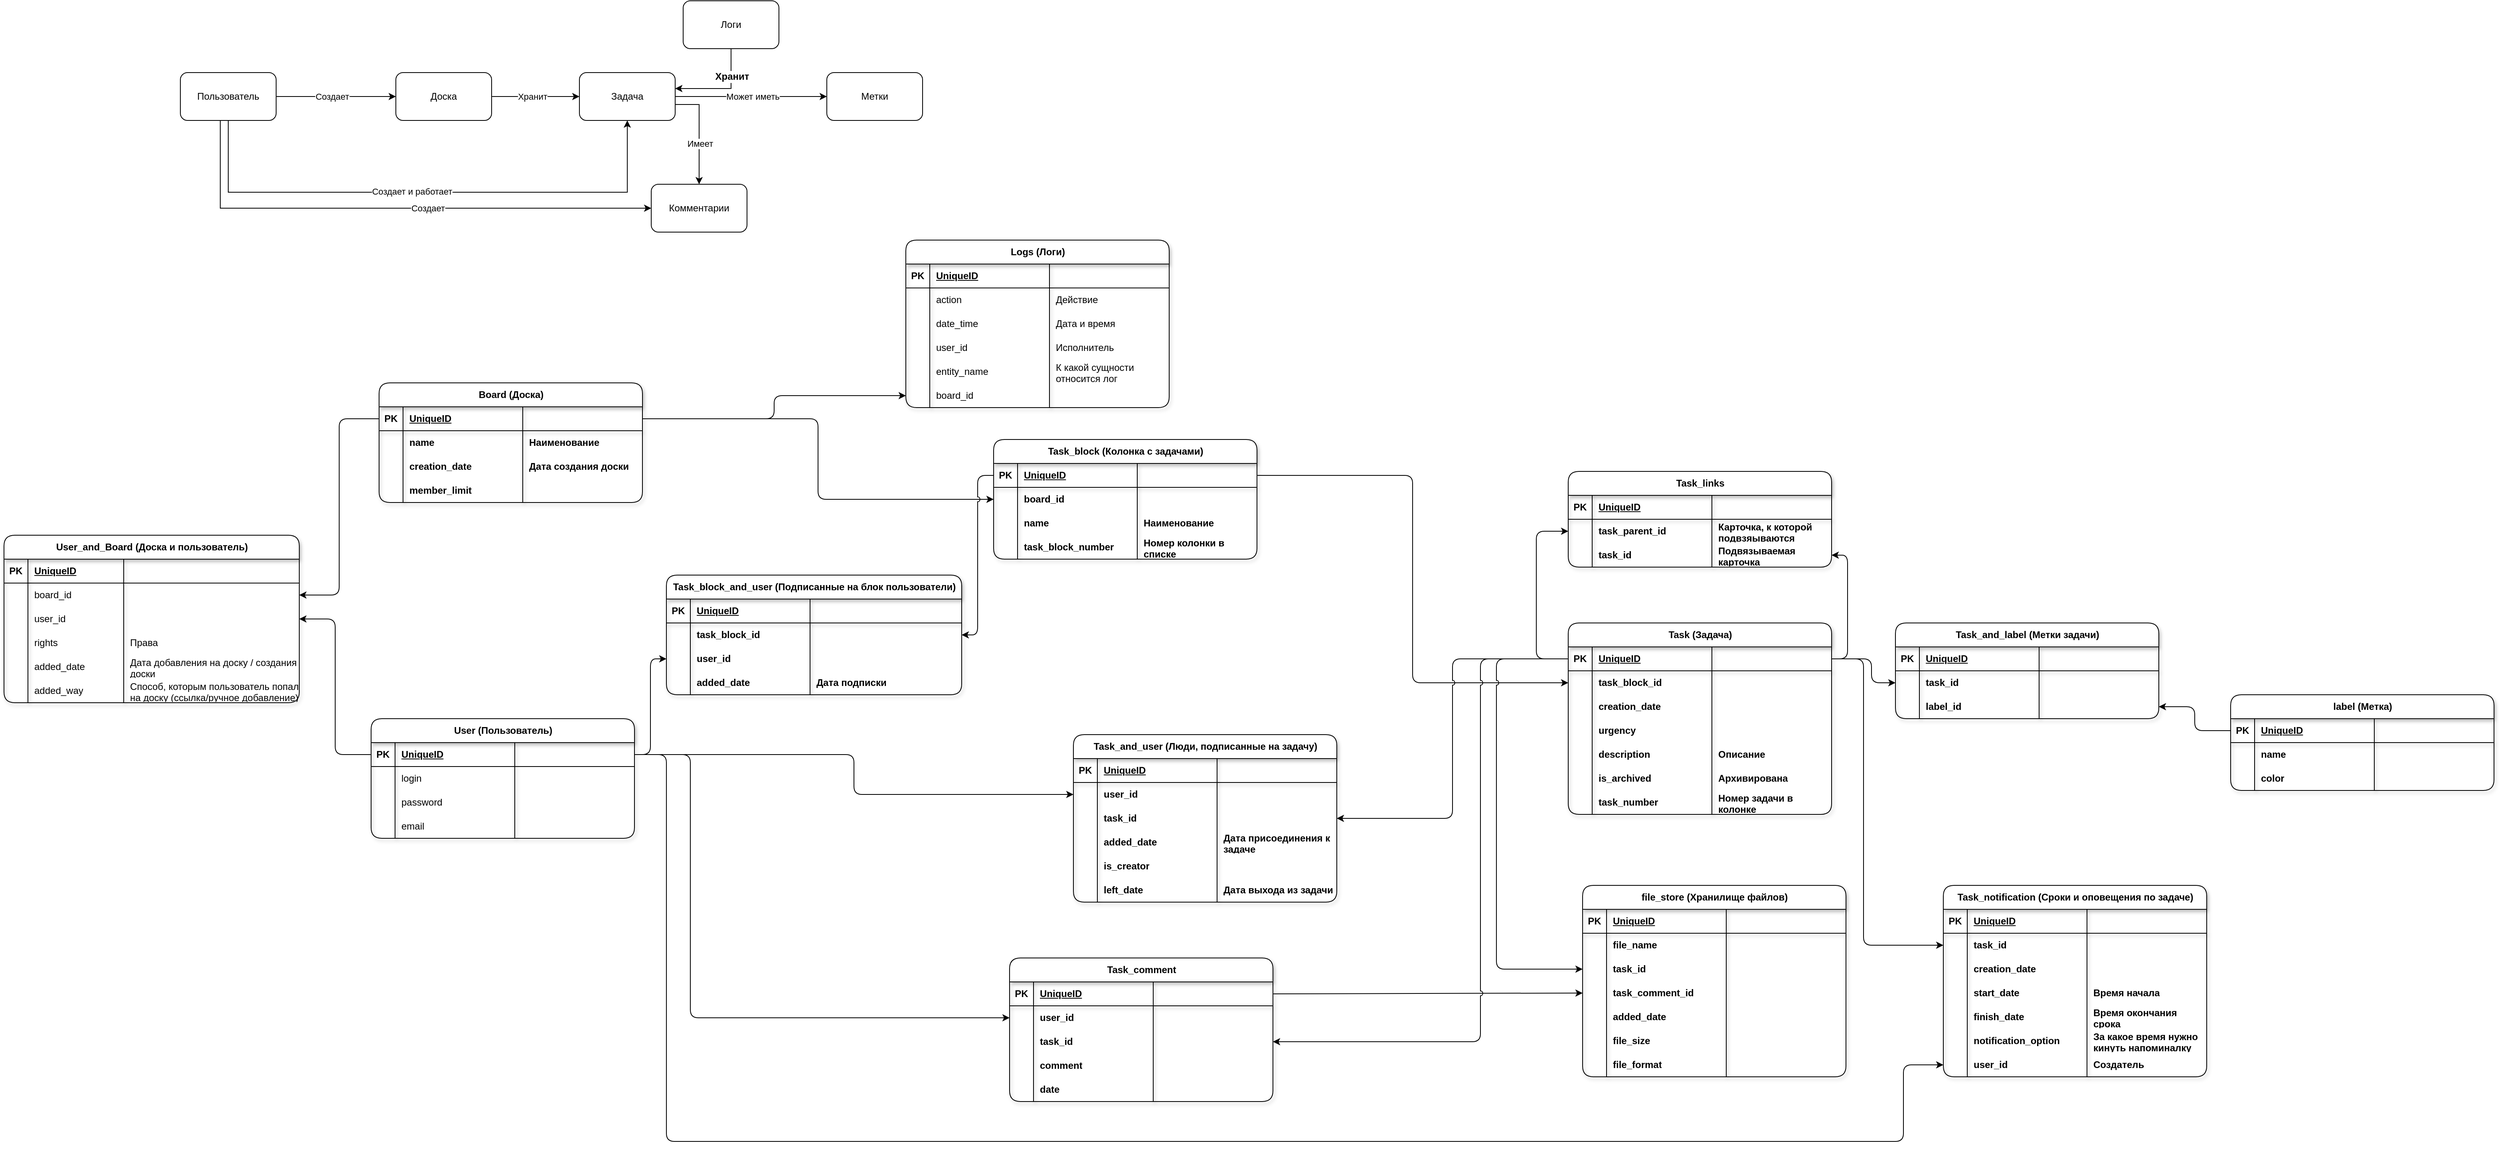 <mxfile version="20.7.4" type="google"><diagram name="Страница — 1" id="2p0amT_Wgv2hXf3nk4q4"><mxGraphModel grid="1" page="1" gridSize="10" guides="1" tooltips="1" connect="1" arrows="1" fold="1" pageScale="1" pageWidth="827" pageHeight="1169" math="0" shadow="0"><root><mxCell id="0"/><mxCell id="1" parent="0"/><mxCell id="Svs-NwIYDGlu4j4vGPO9-4" style="edgeStyle=orthogonalEdgeStyle;rounded=0;orthogonalLoop=1;jettySize=auto;html=1;" edge="1" parent="1" source="Svs-NwIYDGlu4j4vGPO9-1" target="Svs-NwIYDGlu4j4vGPO9-2"><mxGeometry relative="1" as="geometry"/></mxCell><mxCell id="Svs-NwIYDGlu4j4vGPO9-5" value="Создает" style="edgeLabel;html=1;align=center;verticalAlign=middle;resizable=0;points=[];" vertex="1" connectable="0" parent="Svs-NwIYDGlu4j4vGPO9-4"><mxGeometry x="-0.242" y="1" relative="1" as="geometry"><mxPoint x="13" y="1" as="offset"/></mxGeometry></mxCell><mxCell id="Svs-NwIYDGlu4j4vGPO9-11" style="edgeStyle=orthogonalEdgeStyle;rounded=0;orthogonalLoop=1;jettySize=auto;html=1;" edge="1" parent="1" source="Svs-NwIYDGlu4j4vGPO9-1" target="Svs-NwIYDGlu4j4vGPO9-3"><mxGeometry relative="1" as="geometry"><Array as="points"><mxPoint x="371" y="270"/><mxPoint x="871" y="270"/></Array></mxGeometry></mxCell><mxCell id="Svs-NwIYDGlu4j4vGPO9-12" value="Создает и работает" style="edgeLabel;html=1;align=center;verticalAlign=middle;resizable=0;points=[];" vertex="1" connectable="0" parent="Svs-NwIYDGlu4j4vGPO9-11"><mxGeometry x="-0.059" y="1" relative="1" as="geometry"><mxPoint as="offset"/></mxGeometry></mxCell><mxCell id="Svs-NwIYDGlu4j4vGPO9-24" style="edgeStyle=orthogonalEdgeStyle;rounded=0;orthogonalLoop=1;jettySize=auto;html=1;" edge="1" parent="1" source="Svs-NwIYDGlu4j4vGPO9-1" target="Svs-NwIYDGlu4j4vGPO9-22"><mxGeometry relative="1" as="geometry"><Array as="points"><mxPoint x="361" y="290"/></Array></mxGeometry></mxCell><mxCell id="Svs-NwIYDGlu4j4vGPO9-25" value="Создает" style="edgeLabel;html=1;align=center;verticalAlign=middle;resizable=0;points=[];" vertex="1" connectable="0" parent="Svs-NwIYDGlu4j4vGPO9-24"><mxGeometry x="0.138" relative="1" as="geometry"><mxPoint as="offset"/></mxGeometry></mxCell><mxCell id="Svs-NwIYDGlu4j4vGPO9-1" value="Пользователь" style="rounded=1;whiteSpace=wrap;html=1;" vertex="1" parent="1"><mxGeometry x="311" y="120" width="120" height="60" as="geometry"/></mxCell><mxCell id="Svs-NwIYDGlu4j4vGPO9-6" style="edgeStyle=orthogonalEdgeStyle;rounded=0;orthogonalLoop=1;jettySize=auto;html=1;" edge="1" parent="1" source="Svs-NwIYDGlu4j4vGPO9-2" target="Svs-NwIYDGlu4j4vGPO9-3"><mxGeometry relative="1" as="geometry"/></mxCell><mxCell id="Svs-NwIYDGlu4j4vGPO9-7" value="Хранит" style="edgeLabel;html=1;align=center;verticalAlign=middle;resizable=0;points=[];" vertex="1" connectable="0" parent="Svs-NwIYDGlu4j4vGPO9-6"><mxGeometry x="0.132" relative="1" as="geometry"><mxPoint x="-12" as="offset"/></mxGeometry></mxCell><mxCell id="Svs-NwIYDGlu4j4vGPO9-2" value="Доска" style="rounded=1;whiteSpace=wrap;html=1;" vertex="1" parent="1"><mxGeometry x="581" y="120" width="120" height="60" as="geometry"/></mxCell><mxCell id="Svs-NwIYDGlu4j4vGPO9-14" style="edgeStyle=orthogonalEdgeStyle;rounded=0;orthogonalLoop=1;jettySize=auto;html=1;" edge="1" parent="1" source="Svs-NwIYDGlu4j4vGPO9-3" target="Svs-NwIYDGlu4j4vGPO9-13"><mxGeometry relative="1" as="geometry"/></mxCell><mxCell id="Svs-NwIYDGlu4j4vGPO9-15" value="Может иметь" style="edgeLabel;html=1;align=center;verticalAlign=middle;resizable=0;points=[];" vertex="1" connectable="0" parent="Svs-NwIYDGlu4j4vGPO9-14"><mxGeometry x="0.156" y="1" relative="1" as="geometry"><mxPoint x="-13" y="1" as="offset"/></mxGeometry></mxCell><mxCell id="Svs-NwIYDGlu4j4vGPO9-23" style="edgeStyle=orthogonalEdgeStyle;rounded=0;orthogonalLoop=1;jettySize=auto;html=1;" edge="1" parent="1" source="Svs-NwIYDGlu4j4vGPO9-3" target="Svs-NwIYDGlu4j4vGPO9-22"><mxGeometry relative="1" as="geometry"><Array as="points"><mxPoint x="961" y="160"/></Array></mxGeometry></mxCell><mxCell id="Svs-NwIYDGlu4j4vGPO9-26" value="Имеет" style="edgeLabel;html=1;align=center;verticalAlign=middle;resizable=0;points=[];" vertex="1" connectable="0" parent="Svs-NwIYDGlu4j4vGPO9-23"><mxGeometry x="0.206" y="1" relative="1" as="geometry"><mxPoint as="offset"/></mxGeometry></mxCell><mxCell id="Svs-NwIYDGlu4j4vGPO9-3" value="Задача" style="rounded=1;whiteSpace=wrap;html=1;" vertex="1" parent="1"><mxGeometry x="811" y="120" width="120" height="60" as="geometry"/></mxCell><mxCell id="Svs-NwIYDGlu4j4vGPO9-13" value="Метки" style="rounded=1;whiteSpace=wrap;html=1;" vertex="1" parent="1"><mxGeometry x="1121" y="120" width="120" height="60" as="geometry"/></mxCell><mxCell id="Svs-NwIYDGlu4j4vGPO9-22" value="Комментарии" style="rounded=1;whiteSpace=wrap;html=1;" vertex="1" parent="1"><mxGeometry x="901" y="260" width="120" height="60" as="geometry"/></mxCell><mxCell id="Svs-NwIYDGlu4j4vGPO9-27" value="User (Пользователь)" style="shape=table;startSize=30;container=1;collapsible=1;childLayout=tableLayout;fixedRows=1;rowLines=0;fontStyle=1;align=center;resizeLast=1;html=1;rounded=1;shadow=1;" vertex="1" parent="1"><mxGeometry x="550" y="930" width="330" height="150" as="geometry"/></mxCell><mxCell id="Svs-NwIYDGlu4j4vGPO9-28" value="" style="shape=tableRow;horizontal=0;startSize=0;swimlaneHead=0;swimlaneBody=0;fillColor=none;collapsible=0;dropTarget=0;points=[[0,0.5],[1,0.5]];portConstraint=eastwest;top=0;left=0;right=0;bottom=1;" vertex="1" parent="Svs-NwIYDGlu4j4vGPO9-27"><mxGeometry y="30" width="330" height="30" as="geometry"/></mxCell><mxCell id="Svs-NwIYDGlu4j4vGPO9-29" value="PK" style="shape=partialRectangle;connectable=0;fillColor=none;top=0;left=0;bottom=0;right=0;fontStyle=1;overflow=hidden;whiteSpace=wrap;html=1;" vertex="1" parent="Svs-NwIYDGlu4j4vGPO9-28"><mxGeometry width="30" height="30" as="geometry"><mxRectangle width="30" height="30" as="alternateBounds"/></mxGeometry></mxCell><mxCell id="Svs-NwIYDGlu4j4vGPO9-30" value="UniqueID" style="shape=partialRectangle;connectable=0;fillColor=none;top=0;left=0;bottom=0;right=0;align=left;spacingLeft=6;fontStyle=5;overflow=hidden;whiteSpace=wrap;html=1;" vertex="1" parent="Svs-NwIYDGlu4j4vGPO9-28"><mxGeometry x="30" width="150" height="30" as="geometry"><mxRectangle width="150" height="30" as="alternateBounds"/></mxGeometry></mxCell><mxCell id="Svs-NwIYDGlu4j4vGPO9-135" style="shape=partialRectangle;connectable=0;fillColor=none;top=0;left=0;bottom=0;right=0;align=left;spacingLeft=6;fontStyle=5;overflow=hidden;whiteSpace=wrap;html=1;" vertex="1" parent="Svs-NwIYDGlu4j4vGPO9-28"><mxGeometry x="180" width="150" height="30" as="geometry"><mxRectangle width="150" height="30" as="alternateBounds"/></mxGeometry></mxCell><mxCell id="Svs-NwIYDGlu4j4vGPO9-31" value="" style="shape=tableRow;horizontal=0;startSize=0;swimlaneHead=0;swimlaneBody=0;fillColor=none;collapsible=0;dropTarget=0;points=[[0,0.5],[1,0.5]];portConstraint=eastwest;top=0;left=0;right=0;bottom=0;" vertex="1" parent="Svs-NwIYDGlu4j4vGPO9-27"><mxGeometry y="60" width="330" height="30" as="geometry"/></mxCell><mxCell id="Svs-NwIYDGlu4j4vGPO9-32" value="" style="shape=partialRectangle;connectable=0;fillColor=none;top=0;left=0;bottom=0;right=0;editable=1;overflow=hidden;whiteSpace=wrap;html=1;" vertex="1" parent="Svs-NwIYDGlu4j4vGPO9-31"><mxGeometry width="30" height="30" as="geometry"><mxRectangle width="30" height="30" as="alternateBounds"/></mxGeometry></mxCell><mxCell id="Svs-NwIYDGlu4j4vGPO9-33" value="login" style="shape=partialRectangle;connectable=0;fillColor=none;top=0;left=0;bottom=0;right=0;align=left;spacingLeft=6;overflow=hidden;whiteSpace=wrap;html=1;" vertex="1" parent="Svs-NwIYDGlu4j4vGPO9-31"><mxGeometry x="30" width="150" height="30" as="geometry"><mxRectangle width="150" height="30" as="alternateBounds"/></mxGeometry></mxCell><mxCell id="Svs-NwIYDGlu4j4vGPO9-136" style="shape=partialRectangle;connectable=0;fillColor=none;top=0;left=0;bottom=0;right=0;align=left;spacingLeft=6;overflow=hidden;whiteSpace=wrap;html=1;" vertex="1" parent="Svs-NwIYDGlu4j4vGPO9-31"><mxGeometry x="180" width="150" height="30" as="geometry"><mxRectangle width="150" height="30" as="alternateBounds"/></mxGeometry></mxCell><mxCell id="Svs-NwIYDGlu4j4vGPO9-34" value="" style="shape=tableRow;horizontal=0;startSize=0;swimlaneHead=0;swimlaneBody=0;fillColor=none;collapsible=0;dropTarget=0;points=[[0,0.5],[1,0.5]];portConstraint=eastwest;top=0;left=0;right=0;bottom=0;" vertex="1" parent="Svs-NwIYDGlu4j4vGPO9-27"><mxGeometry y="90" width="330" height="30" as="geometry"/></mxCell><mxCell id="Svs-NwIYDGlu4j4vGPO9-35" value="" style="shape=partialRectangle;connectable=0;fillColor=none;top=0;left=0;bottom=0;right=0;editable=1;overflow=hidden;whiteSpace=wrap;html=1;" vertex="1" parent="Svs-NwIYDGlu4j4vGPO9-34"><mxGeometry width="30" height="30" as="geometry"><mxRectangle width="30" height="30" as="alternateBounds"/></mxGeometry></mxCell><mxCell id="Svs-NwIYDGlu4j4vGPO9-36" value="password" style="shape=partialRectangle;connectable=0;fillColor=none;top=0;left=0;bottom=0;right=0;align=left;spacingLeft=6;overflow=hidden;whiteSpace=wrap;html=1;" vertex="1" parent="Svs-NwIYDGlu4j4vGPO9-34"><mxGeometry x="30" width="150" height="30" as="geometry"><mxRectangle width="150" height="30" as="alternateBounds"/></mxGeometry></mxCell><mxCell id="Svs-NwIYDGlu4j4vGPO9-137" style="shape=partialRectangle;connectable=0;fillColor=none;top=0;left=0;bottom=0;right=0;align=left;spacingLeft=6;overflow=hidden;whiteSpace=wrap;html=1;" vertex="1" parent="Svs-NwIYDGlu4j4vGPO9-34"><mxGeometry x="180" width="150" height="30" as="geometry"><mxRectangle width="150" height="30" as="alternateBounds"/></mxGeometry></mxCell><mxCell id="erE5QOHkixzganswYKtH-1" value="" style="shape=tableRow;horizontal=0;startSize=0;swimlaneHead=0;swimlaneBody=0;fillColor=none;collapsible=0;dropTarget=0;points=[[0,0.5],[1,0.5]];portConstraint=eastwest;top=0;left=0;right=0;bottom=0;" vertex="1" parent="Svs-NwIYDGlu4j4vGPO9-27"><mxGeometry y="120" width="330" height="30" as="geometry"/></mxCell><mxCell id="erE5QOHkixzganswYKtH-2" value="" style="shape=partialRectangle;connectable=0;fillColor=none;top=0;left=0;bottom=0;right=0;editable=1;overflow=hidden;whiteSpace=wrap;html=1;" vertex="1" parent="erE5QOHkixzganswYKtH-1"><mxGeometry width="30" height="30" as="geometry"><mxRectangle width="30" height="30" as="alternateBounds"/></mxGeometry></mxCell><mxCell id="erE5QOHkixzganswYKtH-3" value="email" style="shape=partialRectangle;connectable=0;fillColor=none;top=0;left=0;bottom=0;right=0;align=left;spacingLeft=6;overflow=hidden;whiteSpace=wrap;html=1;" vertex="1" parent="erE5QOHkixzganswYKtH-1"><mxGeometry x="30" width="150" height="30" as="geometry"><mxRectangle width="150" height="30" as="alternateBounds"/></mxGeometry></mxCell><mxCell id="erE5QOHkixzganswYKtH-4" style="shape=partialRectangle;connectable=0;fillColor=none;top=0;left=0;bottom=0;right=0;align=left;spacingLeft=6;overflow=hidden;whiteSpace=wrap;html=1;" vertex="1" parent="erE5QOHkixzganswYKtH-1"><mxGeometry x="180" width="150" height="30" as="geometry"><mxRectangle width="150" height="30" as="alternateBounds"/></mxGeometry></mxCell><mxCell id="Svs-NwIYDGlu4j4vGPO9-40" value="Board (Доска)" style="shape=table;startSize=30;container=1;collapsible=1;childLayout=tableLayout;fixedRows=1;rowLines=0;fontStyle=1;align=center;resizeLast=1;html=1;rounded=1;shadow=1;strokeColor=default;verticalAlign=middle;fontFamily=Helvetica;fontSize=12;fontColor=default;fillColor=default;" vertex="1" parent="1"><mxGeometry x="560" y="509" width="330" height="150" as="geometry"/></mxCell><mxCell id="Svs-NwIYDGlu4j4vGPO9-41" value="" style="shape=tableRow;horizontal=0;startSize=0;swimlaneHead=0;swimlaneBody=0;fillColor=none;collapsible=0;dropTarget=0;points=[[0,0.5],[1,0.5]];portConstraint=eastwest;top=0;left=0;right=0;bottom=1;rounded=1;shadow=1;strokeColor=default;align=center;verticalAlign=middle;fontFamily=Helvetica;fontSize=12;fontColor=default;fontStyle=1;" vertex="1" parent="Svs-NwIYDGlu4j4vGPO9-40"><mxGeometry y="30" width="330" height="30" as="geometry"/></mxCell><mxCell id="Svs-NwIYDGlu4j4vGPO9-42" value="PK" style="shape=partialRectangle;connectable=0;fillColor=none;top=0;left=0;bottom=0;right=0;fontStyle=1;overflow=hidden;whiteSpace=wrap;html=1;rounded=1;shadow=1;strokeColor=default;align=center;verticalAlign=middle;fontFamily=Helvetica;fontSize=12;fontColor=default;" vertex="1" parent="Svs-NwIYDGlu4j4vGPO9-41"><mxGeometry width="30" height="30" as="geometry"><mxRectangle width="30" height="30" as="alternateBounds"/></mxGeometry></mxCell><mxCell id="Svs-NwIYDGlu4j4vGPO9-43" value="UniqueID" style="shape=partialRectangle;connectable=0;fillColor=none;top=0;left=0;bottom=0;right=0;align=left;spacingLeft=6;fontStyle=5;overflow=hidden;whiteSpace=wrap;html=1;rounded=1;shadow=1;strokeColor=default;verticalAlign=middle;fontFamily=Helvetica;fontSize=12;fontColor=default;" vertex="1" parent="Svs-NwIYDGlu4j4vGPO9-41"><mxGeometry x="30" width="150" height="30" as="geometry"><mxRectangle width="150" height="30" as="alternateBounds"/></mxGeometry></mxCell><mxCell id="Svs-NwIYDGlu4j4vGPO9-147" style="shape=partialRectangle;connectable=0;fillColor=none;top=0;left=0;bottom=0;right=0;align=left;spacingLeft=6;fontStyle=5;overflow=hidden;whiteSpace=wrap;html=1;rounded=1;shadow=1;strokeColor=default;verticalAlign=middle;fontFamily=Helvetica;fontSize=12;fontColor=default;" vertex="1" parent="Svs-NwIYDGlu4j4vGPO9-41"><mxGeometry x="180" width="150" height="30" as="geometry"><mxRectangle width="150" height="30" as="alternateBounds"/></mxGeometry></mxCell><mxCell id="Svs-NwIYDGlu4j4vGPO9-44" value="" style="shape=tableRow;horizontal=0;startSize=0;swimlaneHead=0;swimlaneBody=0;fillColor=none;collapsible=0;dropTarget=0;points=[[0,0.5],[1,0.5]];portConstraint=eastwest;top=0;left=0;right=0;bottom=0;rounded=1;shadow=1;strokeColor=default;align=center;verticalAlign=middle;fontFamily=Helvetica;fontSize=12;fontColor=default;fontStyle=1;" vertex="1" parent="Svs-NwIYDGlu4j4vGPO9-40"><mxGeometry y="60" width="330" height="30" as="geometry"/></mxCell><mxCell id="Svs-NwIYDGlu4j4vGPO9-45" value="" style="shape=partialRectangle;connectable=0;fillColor=none;top=0;left=0;bottom=0;right=0;editable=1;overflow=hidden;whiteSpace=wrap;html=1;rounded=1;shadow=1;strokeColor=default;align=center;verticalAlign=middle;fontFamily=Helvetica;fontSize=12;fontColor=default;fontStyle=1;" vertex="1" parent="Svs-NwIYDGlu4j4vGPO9-44"><mxGeometry width="30" height="30" as="geometry"><mxRectangle width="30" height="30" as="alternateBounds"/></mxGeometry></mxCell><mxCell id="Svs-NwIYDGlu4j4vGPO9-46" value="name" style="shape=partialRectangle;connectable=0;fillColor=none;top=0;left=0;bottom=0;right=0;align=left;spacingLeft=6;overflow=hidden;whiteSpace=wrap;html=1;rounded=1;shadow=1;strokeColor=default;verticalAlign=middle;fontFamily=Helvetica;fontSize=12;fontColor=default;fontStyle=1;" vertex="1" parent="Svs-NwIYDGlu4j4vGPO9-44"><mxGeometry x="30" width="150" height="30" as="geometry"><mxRectangle width="150" height="30" as="alternateBounds"/></mxGeometry></mxCell><mxCell id="Svs-NwIYDGlu4j4vGPO9-148" value="Наименование" style="shape=partialRectangle;connectable=0;fillColor=none;top=0;left=0;bottom=0;right=0;align=left;spacingLeft=6;overflow=hidden;whiteSpace=wrap;html=1;rounded=1;shadow=1;strokeColor=default;verticalAlign=middle;fontFamily=Helvetica;fontSize=12;fontColor=default;fontStyle=1;" vertex="1" parent="Svs-NwIYDGlu4j4vGPO9-44"><mxGeometry x="180" width="150" height="30" as="geometry"><mxRectangle width="150" height="30" as="alternateBounds"/></mxGeometry></mxCell><mxCell id="Svs-NwIYDGlu4j4vGPO9-47" value="" style="shape=tableRow;horizontal=0;startSize=0;swimlaneHead=0;swimlaneBody=0;fillColor=none;collapsible=0;dropTarget=0;points=[[0,0.5],[1,0.5]];portConstraint=eastwest;top=0;left=0;right=0;bottom=0;rounded=1;shadow=1;strokeColor=default;align=center;verticalAlign=middle;fontFamily=Helvetica;fontSize=12;fontColor=default;fontStyle=1;" vertex="1" parent="Svs-NwIYDGlu4j4vGPO9-40"><mxGeometry y="90" width="330" height="30" as="geometry"/></mxCell><mxCell id="Svs-NwIYDGlu4j4vGPO9-48" value="" style="shape=partialRectangle;connectable=0;fillColor=none;top=0;left=0;bottom=0;right=0;editable=1;overflow=hidden;whiteSpace=wrap;html=1;rounded=1;shadow=1;strokeColor=default;align=center;verticalAlign=middle;fontFamily=Helvetica;fontSize=12;fontColor=default;fontStyle=1;" vertex="1" parent="Svs-NwIYDGlu4j4vGPO9-47"><mxGeometry width="30" height="30" as="geometry"><mxRectangle width="30" height="30" as="alternateBounds"/></mxGeometry></mxCell><mxCell id="Svs-NwIYDGlu4j4vGPO9-49" value="creation_date" style="shape=partialRectangle;connectable=0;fillColor=none;top=0;left=0;bottom=0;right=0;align=left;spacingLeft=6;overflow=hidden;whiteSpace=wrap;html=1;rounded=1;shadow=1;strokeColor=default;verticalAlign=middle;fontFamily=Helvetica;fontSize=12;fontColor=default;fontStyle=1;" vertex="1" parent="Svs-NwIYDGlu4j4vGPO9-47"><mxGeometry x="30" width="150" height="30" as="geometry"><mxRectangle width="150" height="30" as="alternateBounds"/></mxGeometry></mxCell><mxCell id="Svs-NwIYDGlu4j4vGPO9-149" value="Дата создания доски" style="shape=partialRectangle;connectable=0;fillColor=none;top=0;left=0;bottom=0;right=0;align=left;spacingLeft=6;overflow=hidden;whiteSpace=wrap;html=1;rounded=1;shadow=1;strokeColor=default;verticalAlign=middle;fontFamily=Helvetica;fontSize=12;fontColor=default;fontStyle=1;" vertex="1" parent="Svs-NwIYDGlu4j4vGPO9-47"><mxGeometry x="180" width="150" height="30" as="geometry"><mxRectangle width="150" height="30" as="alternateBounds"/></mxGeometry></mxCell><mxCell id="Svs-NwIYDGlu4j4vGPO9-50" value="" style="shape=tableRow;horizontal=0;startSize=0;swimlaneHead=0;swimlaneBody=0;fillColor=none;collapsible=0;dropTarget=0;points=[[0,0.5],[1,0.5]];portConstraint=eastwest;top=0;left=0;right=0;bottom=0;rounded=1;shadow=1;strokeColor=default;align=center;verticalAlign=middle;fontFamily=Helvetica;fontSize=12;fontColor=default;fontStyle=1;" vertex="1" parent="Svs-NwIYDGlu4j4vGPO9-40"><mxGeometry y="120" width="330" height="30" as="geometry"/></mxCell><mxCell id="Svs-NwIYDGlu4j4vGPO9-51" value="" style="shape=partialRectangle;connectable=0;fillColor=none;top=0;left=0;bottom=0;right=0;editable=1;overflow=hidden;whiteSpace=wrap;html=1;rounded=1;shadow=1;strokeColor=default;align=center;verticalAlign=middle;fontFamily=Helvetica;fontSize=12;fontColor=default;fontStyle=1;" vertex="1" parent="Svs-NwIYDGlu4j4vGPO9-50"><mxGeometry width="30" height="30" as="geometry"><mxRectangle width="30" height="30" as="alternateBounds"/></mxGeometry></mxCell><mxCell id="Svs-NwIYDGlu4j4vGPO9-52" value="member_limit" style="shape=partialRectangle;connectable=0;fillColor=none;top=0;left=0;bottom=0;right=0;align=left;spacingLeft=6;overflow=hidden;whiteSpace=wrap;html=1;rounded=1;shadow=1;strokeColor=default;verticalAlign=middle;fontFamily=Helvetica;fontSize=12;fontColor=default;fontStyle=1;" vertex="1" parent="Svs-NwIYDGlu4j4vGPO9-50"><mxGeometry x="30" width="150" height="30" as="geometry"><mxRectangle width="150" height="30" as="alternateBounds"/></mxGeometry></mxCell><mxCell id="Svs-NwIYDGlu4j4vGPO9-150" style="shape=partialRectangle;connectable=0;fillColor=none;top=0;left=0;bottom=0;right=0;align=left;spacingLeft=6;overflow=hidden;whiteSpace=wrap;html=1;rounded=1;shadow=1;strokeColor=default;verticalAlign=middle;fontFamily=Helvetica;fontSize=12;fontColor=default;fontStyle=1;" vertex="1" parent="Svs-NwIYDGlu4j4vGPO9-50"><mxGeometry x="180" width="150" height="30" as="geometry"><mxRectangle width="150" height="30" as="alternateBounds"/></mxGeometry></mxCell><mxCell id="Svs-NwIYDGlu4j4vGPO9-53" value="Task (Задача)" style="shape=table;startSize=30;container=1;collapsible=1;childLayout=tableLayout;fixedRows=1;rowLines=0;fontStyle=1;align=center;resizeLast=1;html=1;rounded=1;shadow=1;strokeColor=default;verticalAlign=middle;fontFamily=Helvetica;fontSize=12;fontColor=default;fillColor=default;" vertex="1" parent="1"><mxGeometry x="2050" y="810" width="330" height="240" as="geometry"/></mxCell><mxCell id="Svs-NwIYDGlu4j4vGPO9-54" value="" style="shape=tableRow;horizontal=0;startSize=0;swimlaneHead=0;swimlaneBody=0;fillColor=none;collapsible=0;dropTarget=0;points=[[0,0.5],[1,0.5]];portConstraint=eastwest;top=0;left=0;right=0;bottom=1;rounded=1;shadow=1;strokeColor=default;align=center;verticalAlign=middle;fontFamily=Helvetica;fontSize=12;fontColor=default;fontStyle=1;" vertex="1" parent="Svs-NwIYDGlu4j4vGPO9-53"><mxGeometry y="30" width="330" height="30" as="geometry"/></mxCell><mxCell id="Svs-NwIYDGlu4j4vGPO9-55" value="PK" style="shape=partialRectangle;connectable=0;fillColor=none;top=0;left=0;bottom=0;right=0;fontStyle=1;overflow=hidden;whiteSpace=wrap;html=1;rounded=1;shadow=1;strokeColor=default;align=center;verticalAlign=middle;fontFamily=Helvetica;fontSize=12;fontColor=default;" vertex="1" parent="Svs-NwIYDGlu4j4vGPO9-54"><mxGeometry width="30" height="30" as="geometry"><mxRectangle width="30" height="30" as="alternateBounds"/></mxGeometry></mxCell><mxCell id="Svs-NwIYDGlu4j4vGPO9-56" value="UniqueID" style="shape=partialRectangle;connectable=0;fillColor=none;top=0;left=0;bottom=0;right=0;align=left;spacingLeft=6;fontStyle=5;overflow=hidden;whiteSpace=wrap;html=1;rounded=1;shadow=1;strokeColor=default;verticalAlign=middle;fontFamily=Helvetica;fontSize=12;fontColor=default;" vertex="1" parent="Svs-NwIYDGlu4j4vGPO9-54"><mxGeometry x="30" width="150" height="30" as="geometry"><mxRectangle width="150" height="30" as="alternateBounds"/></mxGeometry></mxCell><mxCell id="Svs-NwIYDGlu4j4vGPO9-157" style="shape=partialRectangle;connectable=0;fillColor=none;top=0;left=0;bottom=0;right=0;align=left;spacingLeft=6;fontStyle=5;overflow=hidden;whiteSpace=wrap;html=1;rounded=1;shadow=1;strokeColor=default;verticalAlign=middle;fontFamily=Helvetica;fontSize=12;fontColor=default;" vertex="1" parent="Svs-NwIYDGlu4j4vGPO9-54"><mxGeometry x="180" width="150" height="30" as="geometry"><mxRectangle width="150" height="30" as="alternateBounds"/></mxGeometry></mxCell><mxCell id="Svs-NwIYDGlu4j4vGPO9-57" value="" style="shape=tableRow;horizontal=0;startSize=0;swimlaneHead=0;swimlaneBody=0;fillColor=none;collapsible=0;dropTarget=0;points=[[0,0.5],[1,0.5]];portConstraint=eastwest;top=0;left=0;right=0;bottom=0;rounded=1;shadow=1;strokeColor=default;align=center;verticalAlign=middle;fontFamily=Helvetica;fontSize=12;fontColor=default;fontStyle=1;" vertex="1" parent="Svs-NwIYDGlu4j4vGPO9-53"><mxGeometry y="60" width="330" height="30" as="geometry"/></mxCell><mxCell id="Svs-NwIYDGlu4j4vGPO9-58" value="" style="shape=partialRectangle;connectable=0;fillColor=none;top=0;left=0;bottom=0;right=0;editable=1;overflow=hidden;whiteSpace=wrap;html=1;rounded=1;shadow=1;strokeColor=default;align=center;verticalAlign=middle;fontFamily=Helvetica;fontSize=12;fontColor=default;fontStyle=1;" vertex="1" parent="Svs-NwIYDGlu4j4vGPO9-57"><mxGeometry width="30" height="30" as="geometry"><mxRectangle width="30" height="30" as="alternateBounds"/></mxGeometry></mxCell><mxCell id="Svs-NwIYDGlu4j4vGPO9-59" value="task_block_id" style="shape=partialRectangle;connectable=0;fillColor=none;top=0;left=0;bottom=0;right=0;align=left;spacingLeft=6;overflow=hidden;whiteSpace=wrap;html=1;rounded=1;shadow=1;strokeColor=default;verticalAlign=middle;fontFamily=Helvetica;fontSize=12;fontColor=default;fontStyle=1;" vertex="1" parent="Svs-NwIYDGlu4j4vGPO9-57"><mxGeometry x="30" width="150" height="30" as="geometry"><mxRectangle width="150" height="30" as="alternateBounds"/></mxGeometry></mxCell><mxCell id="Svs-NwIYDGlu4j4vGPO9-158" style="shape=partialRectangle;connectable=0;fillColor=none;top=0;left=0;bottom=0;right=0;align=left;spacingLeft=6;overflow=hidden;whiteSpace=wrap;html=1;rounded=1;shadow=1;strokeColor=default;verticalAlign=middle;fontFamily=Helvetica;fontSize=12;fontColor=default;fontStyle=1;" vertex="1" parent="Svs-NwIYDGlu4j4vGPO9-57"><mxGeometry x="180" width="150" height="30" as="geometry"><mxRectangle width="150" height="30" as="alternateBounds"/></mxGeometry></mxCell><mxCell id="Svs-NwIYDGlu4j4vGPO9-60" value="" style="shape=tableRow;horizontal=0;startSize=0;swimlaneHead=0;swimlaneBody=0;fillColor=none;collapsible=0;dropTarget=0;points=[[0,0.5],[1,0.5]];portConstraint=eastwest;top=0;left=0;right=0;bottom=0;rounded=1;shadow=1;strokeColor=default;align=center;verticalAlign=middle;fontFamily=Helvetica;fontSize=12;fontColor=default;fontStyle=1;" vertex="1" parent="Svs-NwIYDGlu4j4vGPO9-53"><mxGeometry y="90" width="330" height="30" as="geometry"/></mxCell><mxCell id="Svs-NwIYDGlu4j4vGPO9-61" value="" style="shape=partialRectangle;connectable=0;fillColor=none;top=0;left=0;bottom=0;right=0;editable=1;overflow=hidden;whiteSpace=wrap;html=1;rounded=1;shadow=1;strokeColor=default;align=center;verticalAlign=middle;fontFamily=Helvetica;fontSize=12;fontColor=default;fontStyle=1;" vertex="1" parent="Svs-NwIYDGlu4j4vGPO9-60"><mxGeometry width="30" height="30" as="geometry"><mxRectangle width="30" height="30" as="alternateBounds"/></mxGeometry></mxCell><mxCell id="Svs-NwIYDGlu4j4vGPO9-62" value="creation_date" style="shape=partialRectangle;connectable=0;fillColor=none;top=0;left=0;bottom=0;right=0;align=left;spacingLeft=6;overflow=hidden;whiteSpace=wrap;html=1;rounded=1;shadow=1;strokeColor=default;verticalAlign=middle;fontFamily=Helvetica;fontSize=12;fontColor=default;fontStyle=1;" vertex="1" parent="Svs-NwIYDGlu4j4vGPO9-60"><mxGeometry x="30" width="150" height="30" as="geometry"><mxRectangle width="150" height="30" as="alternateBounds"/></mxGeometry></mxCell><mxCell id="Svs-NwIYDGlu4j4vGPO9-159" style="shape=partialRectangle;connectable=0;fillColor=none;top=0;left=0;bottom=0;right=0;align=left;spacingLeft=6;overflow=hidden;whiteSpace=wrap;html=1;rounded=1;shadow=1;strokeColor=default;verticalAlign=middle;fontFamily=Helvetica;fontSize=12;fontColor=default;fontStyle=1;" vertex="1" parent="Svs-NwIYDGlu4j4vGPO9-60"><mxGeometry x="180" width="150" height="30" as="geometry"><mxRectangle width="150" height="30" as="alternateBounds"/></mxGeometry></mxCell><mxCell id="Svs-NwIYDGlu4j4vGPO9-63" value="" style="shape=tableRow;horizontal=0;startSize=0;swimlaneHead=0;swimlaneBody=0;fillColor=none;collapsible=0;dropTarget=0;points=[[0,0.5],[1,0.5]];portConstraint=eastwest;top=0;left=0;right=0;bottom=0;rounded=1;shadow=1;strokeColor=default;align=center;verticalAlign=middle;fontFamily=Helvetica;fontSize=12;fontColor=default;fontStyle=1;" vertex="1" parent="Svs-NwIYDGlu4j4vGPO9-53"><mxGeometry y="120" width="330" height="30" as="geometry"/></mxCell><mxCell id="Svs-NwIYDGlu4j4vGPO9-64" value="" style="shape=partialRectangle;connectable=0;fillColor=none;top=0;left=0;bottom=0;right=0;editable=1;overflow=hidden;whiteSpace=wrap;html=1;rounded=1;shadow=1;strokeColor=default;align=center;verticalAlign=middle;fontFamily=Helvetica;fontSize=12;fontColor=default;fontStyle=1;" vertex="1" parent="Svs-NwIYDGlu4j4vGPO9-63"><mxGeometry width="30" height="30" as="geometry"><mxRectangle width="30" height="30" as="alternateBounds"/></mxGeometry></mxCell><mxCell id="Svs-NwIYDGlu4j4vGPO9-65" value="urgency" style="shape=partialRectangle;connectable=0;fillColor=none;top=0;left=0;bottom=0;right=0;align=left;spacingLeft=6;overflow=hidden;whiteSpace=wrap;html=1;rounded=1;shadow=1;strokeColor=default;verticalAlign=middle;fontFamily=Helvetica;fontSize=12;fontColor=default;fontStyle=1;" vertex="1" parent="Svs-NwIYDGlu4j4vGPO9-63"><mxGeometry x="30" width="150" height="30" as="geometry"><mxRectangle width="150" height="30" as="alternateBounds"/></mxGeometry></mxCell><mxCell id="Svs-NwIYDGlu4j4vGPO9-160" style="shape=partialRectangle;connectable=0;fillColor=none;top=0;left=0;bottom=0;right=0;align=left;spacingLeft=6;overflow=hidden;whiteSpace=wrap;html=1;rounded=1;shadow=1;strokeColor=default;verticalAlign=middle;fontFamily=Helvetica;fontSize=12;fontColor=default;fontStyle=1;" vertex="1" parent="Svs-NwIYDGlu4j4vGPO9-63"><mxGeometry x="180" width="150" height="30" as="geometry"><mxRectangle width="150" height="30" as="alternateBounds"/></mxGeometry></mxCell><mxCell id="Svs-NwIYDGlu4j4vGPO9-358" value="" style="shape=tableRow;horizontal=0;startSize=0;swimlaneHead=0;swimlaneBody=0;fillColor=none;collapsible=0;dropTarget=0;points=[[0,0.5],[1,0.5]];portConstraint=eastwest;top=0;left=0;right=0;bottom=0;rounded=1;shadow=1;strokeColor=default;align=center;verticalAlign=middle;fontFamily=Helvetica;fontSize=12;fontColor=default;fontStyle=1;" vertex="1" parent="Svs-NwIYDGlu4j4vGPO9-53"><mxGeometry y="150" width="330" height="30" as="geometry"/></mxCell><mxCell id="Svs-NwIYDGlu4j4vGPO9-359" value="" style="shape=partialRectangle;connectable=0;fillColor=none;top=0;left=0;bottom=0;right=0;editable=1;overflow=hidden;whiteSpace=wrap;html=1;rounded=1;shadow=1;strokeColor=default;align=center;verticalAlign=middle;fontFamily=Helvetica;fontSize=12;fontColor=default;fontStyle=1;" vertex="1" parent="Svs-NwIYDGlu4j4vGPO9-358"><mxGeometry width="30" height="30" as="geometry"><mxRectangle width="30" height="30" as="alternateBounds"/></mxGeometry></mxCell><mxCell id="Svs-NwIYDGlu4j4vGPO9-360" value="description" style="shape=partialRectangle;connectable=0;fillColor=none;top=0;left=0;bottom=0;right=0;align=left;spacingLeft=6;overflow=hidden;whiteSpace=wrap;html=1;rounded=1;shadow=1;strokeColor=default;verticalAlign=middle;fontFamily=Helvetica;fontSize=12;fontColor=default;fontStyle=1;" vertex="1" parent="Svs-NwIYDGlu4j4vGPO9-358"><mxGeometry x="30" width="150" height="30" as="geometry"><mxRectangle width="150" height="30" as="alternateBounds"/></mxGeometry></mxCell><mxCell id="Svs-NwIYDGlu4j4vGPO9-361" value="Описание" style="shape=partialRectangle;connectable=0;fillColor=none;top=0;left=0;bottom=0;right=0;align=left;spacingLeft=6;overflow=hidden;whiteSpace=wrap;html=1;rounded=1;shadow=1;strokeColor=default;verticalAlign=middle;fontFamily=Helvetica;fontSize=12;fontColor=default;fontStyle=1;" vertex="1" parent="Svs-NwIYDGlu4j4vGPO9-358"><mxGeometry x="180" width="150" height="30" as="geometry"><mxRectangle width="150" height="30" as="alternateBounds"/></mxGeometry></mxCell><mxCell id="Svs-NwIYDGlu4j4vGPO9-397" value="" style="shape=tableRow;horizontal=0;startSize=0;swimlaneHead=0;swimlaneBody=0;fillColor=none;collapsible=0;dropTarget=0;points=[[0,0.5],[1,0.5]];portConstraint=eastwest;top=0;left=0;right=0;bottom=0;rounded=1;shadow=1;strokeColor=default;align=center;verticalAlign=middle;fontFamily=Helvetica;fontSize=12;fontColor=default;fontStyle=1;" vertex="1" parent="Svs-NwIYDGlu4j4vGPO9-53"><mxGeometry y="180" width="330" height="30" as="geometry"/></mxCell><mxCell id="Svs-NwIYDGlu4j4vGPO9-398" value="" style="shape=partialRectangle;connectable=0;fillColor=none;top=0;left=0;bottom=0;right=0;editable=1;overflow=hidden;whiteSpace=wrap;html=1;rounded=1;shadow=1;strokeColor=default;align=center;verticalAlign=middle;fontFamily=Helvetica;fontSize=12;fontColor=default;fontStyle=1;" vertex="1" parent="Svs-NwIYDGlu4j4vGPO9-397"><mxGeometry width="30" height="30" as="geometry"><mxRectangle width="30" height="30" as="alternateBounds"/></mxGeometry></mxCell><mxCell id="Svs-NwIYDGlu4j4vGPO9-399" value="is_archived" style="shape=partialRectangle;connectable=0;fillColor=none;top=0;left=0;bottom=0;right=0;align=left;spacingLeft=6;overflow=hidden;whiteSpace=wrap;html=1;rounded=1;shadow=1;strokeColor=default;verticalAlign=middle;fontFamily=Helvetica;fontSize=12;fontColor=default;fontStyle=1;" vertex="1" parent="Svs-NwIYDGlu4j4vGPO9-397"><mxGeometry x="30" width="150" height="30" as="geometry"><mxRectangle width="150" height="30" as="alternateBounds"/></mxGeometry></mxCell><mxCell id="Svs-NwIYDGlu4j4vGPO9-400" value="Архивирована&amp;nbsp;" style="shape=partialRectangle;connectable=0;fillColor=none;top=0;left=0;bottom=0;right=0;align=left;spacingLeft=6;overflow=hidden;whiteSpace=wrap;html=1;rounded=1;shadow=1;strokeColor=default;verticalAlign=middle;fontFamily=Helvetica;fontSize=12;fontColor=default;fontStyle=1;" vertex="1" parent="Svs-NwIYDGlu4j4vGPO9-397"><mxGeometry x="180" width="150" height="30" as="geometry"><mxRectangle width="150" height="30" as="alternateBounds"/></mxGeometry></mxCell><mxCell id="erE5QOHkixzganswYKtH-12" value="" style="shape=tableRow;horizontal=0;startSize=0;swimlaneHead=0;swimlaneBody=0;fillColor=none;collapsible=0;dropTarget=0;points=[[0,0.5],[1,0.5]];portConstraint=eastwest;top=0;left=0;right=0;bottom=0;rounded=1;shadow=1;strokeColor=default;align=center;verticalAlign=middle;fontFamily=Helvetica;fontSize=12;fontColor=default;fontStyle=1;" vertex="1" parent="Svs-NwIYDGlu4j4vGPO9-53"><mxGeometry y="210" width="330" height="30" as="geometry"/></mxCell><mxCell id="erE5QOHkixzganswYKtH-13" value="" style="shape=partialRectangle;connectable=0;fillColor=none;top=0;left=0;bottom=0;right=0;editable=1;overflow=hidden;whiteSpace=wrap;html=1;rounded=1;shadow=1;strokeColor=default;align=center;verticalAlign=middle;fontFamily=Helvetica;fontSize=12;fontColor=default;fontStyle=1;" vertex="1" parent="erE5QOHkixzganswYKtH-12"><mxGeometry width="30" height="30" as="geometry"><mxRectangle width="30" height="30" as="alternateBounds"/></mxGeometry></mxCell><mxCell id="erE5QOHkixzganswYKtH-14" value="task_number" style="shape=partialRectangle;connectable=0;fillColor=none;top=0;left=0;bottom=0;right=0;align=left;spacingLeft=6;overflow=hidden;whiteSpace=wrap;html=1;rounded=1;shadow=1;strokeColor=default;verticalAlign=middle;fontFamily=Helvetica;fontSize=12;fontColor=default;fontStyle=1;" vertex="1" parent="erE5QOHkixzganswYKtH-12"><mxGeometry x="30" width="150" height="30" as="geometry"><mxRectangle width="150" height="30" as="alternateBounds"/></mxGeometry></mxCell><mxCell id="erE5QOHkixzganswYKtH-15" value="Номер задачи в колонке" style="shape=partialRectangle;connectable=0;fillColor=none;top=0;left=0;bottom=0;right=0;align=left;spacingLeft=6;overflow=hidden;whiteSpace=wrap;html=1;rounded=1;shadow=1;strokeColor=default;verticalAlign=middle;fontFamily=Helvetica;fontSize=12;fontColor=default;fontStyle=1;" vertex="1" parent="erE5QOHkixzganswYKtH-12"><mxGeometry x="180" width="150" height="30" as="geometry"><mxRectangle width="150" height="30" as="alternateBounds"/></mxGeometry></mxCell><mxCell id="Svs-NwIYDGlu4j4vGPO9-67" style="edgeStyle=orthogonalEdgeStyle;rounded=0;orthogonalLoop=1;jettySize=auto;html=1;fontFamily=Helvetica;fontSize=12;fontColor=default;fontStyle=1;" edge="1" parent="1" source="Svs-NwIYDGlu4j4vGPO9-66" target="Svs-NwIYDGlu4j4vGPO9-3"><mxGeometry relative="1" as="geometry"><Array as="points"><mxPoint x="1001" y="140"/></Array></mxGeometry></mxCell><mxCell id="Svs-NwIYDGlu4j4vGPO9-68" value="Хранит" style="edgeLabel;html=1;align=center;verticalAlign=middle;resizable=0;points=[];rounded=1;shadow=1;strokeColor=default;fontFamily=Helvetica;fontSize=12;fontColor=default;fontStyle=1;fillColor=default;" vertex="1" connectable="0" parent="Svs-NwIYDGlu4j4vGPO9-67"><mxGeometry x="-0.417" y="1" relative="1" as="geometry"><mxPoint as="offset"/></mxGeometry></mxCell><mxCell id="Svs-NwIYDGlu4j4vGPO9-66" value="Логи" style="rounded=1;whiteSpace=wrap;html=1;" vertex="1" parent="1"><mxGeometry x="941" y="30" width="120" height="60" as="geometry"/></mxCell><mxCell id="Svs-NwIYDGlu4j4vGPO9-69" value="User_and_Board (Доска и пользователь)" style="shape=table;startSize=30;container=1;collapsible=1;childLayout=tableLayout;fixedRows=1;rowLines=0;fontStyle=1;align=center;resizeLast=1;html=1;rounded=1;shadow=1;" vertex="1" parent="1"><mxGeometry x="90" y="700" width="370" height="210" as="geometry"/></mxCell><mxCell id="Svs-NwIYDGlu4j4vGPO9-70" value="" style="shape=tableRow;horizontal=0;startSize=0;swimlaneHead=0;swimlaneBody=0;fillColor=none;collapsible=0;dropTarget=0;points=[[0,0.5],[1,0.5]];portConstraint=eastwest;top=0;left=0;right=0;bottom=1;" vertex="1" parent="Svs-NwIYDGlu4j4vGPO9-69"><mxGeometry y="30" width="370" height="30" as="geometry"/></mxCell><mxCell id="Svs-NwIYDGlu4j4vGPO9-71" value="PK" style="shape=partialRectangle;connectable=0;fillColor=none;top=0;left=0;bottom=0;right=0;fontStyle=1;overflow=hidden;whiteSpace=wrap;html=1;" vertex="1" parent="Svs-NwIYDGlu4j4vGPO9-70"><mxGeometry width="30" height="30" as="geometry"><mxRectangle width="30" height="30" as="alternateBounds"/></mxGeometry></mxCell><mxCell id="Svs-NwIYDGlu4j4vGPO9-72" value="UniqueID" style="shape=partialRectangle;connectable=0;fillColor=none;top=0;left=0;bottom=0;right=0;align=left;spacingLeft=6;fontStyle=5;overflow=hidden;whiteSpace=wrap;html=1;" vertex="1" parent="Svs-NwIYDGlu4j4vGPO9-70"><mxGeometry x="30" width="120" height="30" as="geometry"><mxRectangle width="120" height="30" as="alternateBounds"/></mxGeometry></mxCell><mxCell id="Svs-NwIYDGlu4j4vGPO9-151" style="shape=partialRectangle;connectable=0;fillColor=none;top=0;left=0;bottom=0;right=0;align=left;spacingLeft=6;fontStyle=5;overflow=hidden;whiteSpace=wrap;html=1;" vertex="1" parent="Svs-NwIYDGlu4j4vGPO9-70"><mxGeometry x="150" width="220" height="30" as="geometry"><mxRectangle width="220" height="30" as="alternateBounds"/></mxGeometry></mxCell><mxCell id="Svs-NwIYDGlu4j4vGPO9-76" value="" style="shape=tableRow;horizontal=0;startSize=0;swimlaneHead=0;swimlaneBody=0;fillColor=none;collapsible=0;dropTarget=0;points=[[0,0.5],[1,0.5]];portConstraint=eastwest;top=0;left=0;right=0;bottom=0;" vertex="1" parent="Svs-NwIYDGlu4j4vGPO9-69"><mxGeometry y="60" width="370" height="30" as="geometry"/></mxCell><mxCell id="Svs-NwIYDGlu4j4vGPO9-77" value="" style="shape=partialRectangle;connectable=0;fillColor=none;top=0;left=0;bottom=0;right=0;editable=1;overflow=hidden;whiteSpace=wrap;html=1;" vertex="1" parent="Svs-NwIYDGlu4j4vGPO9-76"><mxGeometry width="30" height="30" as="geometry"><mxRectangle width="30" height="30" as="alternateBounds"/></mxGeometry></mxCell><mxCell id="Svs-NwIYDGlu4j4vGPO9-78" value="board_id" style="shape=partialRectangle;connectable=0;fillColor=none;top=0;left=0;bottom=0;right=0;align=left;spacingLeft=6;overflow=hidden;whiteSpace=wrap;html=1;" vertex="1" parent="Svs-NwIYDGlu4j4vGPO9-76"><mxGeometry x="30" width="120" height="30" as="geometry"><mxRectangle width="120" height="30" as="alternateBounds"/></mxGeometry></mxCell><mxCell id="Svs-NwIYDGlu4j4vGPO9-152" style="shape=partialRectangle;connectable=0;fillColor=none;top=0;left=0;bottom=0;right=0;align=left;spacingLeft=6;overflow=hidden;whiteSpace=wrap;html=1;" vertex="1" parent="Svs-NwIYDGlu4j4vGPO9-76"><mxGeometry x="150" width="220" height="30" as="geometry"><mxRectangle width="220" height="30" as="alternateBounds"/></mxGeometry></mxCell><mxCell id="Svs-NwIYDGlu4j4vGPO9-73" value="" style="shape=tableRow;horizontal=0;startSize=0;swimlaneHead=0;swimlaneBody=0;fillColor=none;collapsible=0;dropTarget=0;points=[[0,0.5],[1,0.5]];portConstraint=eastwest;top=0;left=0;right=0;bottom=0;" vertex="1" parent="Svs-NwIYDGlu4j4vGPO9-69"><mxGeometry y="90" width="370" height="30" as="geometry"/></mxCell><mxCell id="Svs-NwIYDGlu4j4vGPO9-74" value="" style="shape=partialRectangle;connectable=0;fillColor=none;top=0;left=0;bottom=0;right=0;editable=1;overflow=hidden;whiteSpace=wrap;html=1;" vertex="1" parent="Svs-NwIYDGlu4j4vGPO9-73"><mxGeometry width="30" height="30" as="geometry"><mxRectangle width="30" height="30" as="alternateBounds"/></mxGeometry></mxCell><mxCell id="Svs-NwIYDGlu4j4vGPO9-75" value="user_id" style="shape=partialRectangle;connectable=0;fillColor=none;top=0;left=0;bottom=0;right=0;align=left;spacingLeft=6;overflow=hidden;whiteSpace=wrap;html=1;" vertex="1" parent="Svs-NwIYDGlu4j4vGPO9-73"><mxGeometry x="30" width="120" height="30" as="geometry"><mxRectangle width="120" height="30" as="alternateBounds"/></mxGeometry></mxCell><mxCell id="Svs-NwIYDGlu4j4vGPO9-153" style="shape=partialRectangle;connectable=0;fillColor=none;top=0;left=0;bottom=0;right=0;align=left;spacingLeft=6;overflow=hidden;whiteSpace=wrap;html=1;" vertex="1" parent="Svs-NwIYDGlu4j4vGPO9-73"><mxGeometry x="150" width="220" height="30" as="geometry"><mxRectangle width="220" height="30" as="alternateBounds"/></mxGeometry></mxCell><mxCell id="Svs-NwIYDGlu4j4vGPO9-79" value="" style="shape=tableRow;horizontal=0;startSize=0;swimlaneHead=0;swimlaneBody=0;fillColor=none;collapsible=0;dropTarget=0;points=[[0,0.5],[1,0.5]];portConstraint=eastwest;top=0;left=0;right=0;bottom=0;" vertex="1" parent="Svs-NwIYDGlu4j4vGPO9-69"><mxGeometry y="120" width="370" height="30" as="geometry"/></mxCell><mxCell id="Svs-NwIYDGlu4j4vGPO9-80" value="" style="shape=partialRectangle;connectable=0;fillColor=none;top=0;left=0;bottom=0;right=0;editable=1;overflow=hidden;whiteSpace=wrap;html=1;" vertex="1" parent="Svs-NwIYDGlu4j4vGPO9-79"><mxGeometry width="30" height="30" as="geometry"><mxRectangle width="30" height="30" as="alternateBounds"/></mxGeometry></mxCell><mxCell id="Svs-NwIYDGlu4j4vGPO9-81" value="rights" style="shape=partialRectangle;connectable=0;fillColor=none;top=0;left=0;bottom=0;right=0;align=left;spacingLeft=6;overflow=hidden;whiteSpace=wrap;html=1;" vertex="1" parent="Svs-NwIYDGlu4j4vGPO9-79"><mxGeometry x="30" width="120" height="30" as="geometry"><mxRectangle width="120" height="30" as="alternateBounds"/></mxGeometry></mxCell><mxCell id="Svs-NwIYDGlu4j4vGPO9-154" value="Права" style="shape=partialRectangle;connectable=0;fillColor=none;top=0;left=0;bottom=0;right=0;align=left;spacingLeft=6;overflow=hidden;whiteSpace=wrap;html=1;" vertex="1" parent="Svs-NwIYDGlu4j4vGPO9-79"><mxGeometry x="150" width="220" height="30" as="geometry"><mxRectangle width="220" height="30" as="alternateBounds"/></mxGeometry></mxCell><mxCell id="Svs-NwIYDGlu4j4vGPO9-82" value="" style="shape=tableRow;horizontal=0;startSize=0;swimlaneHead=0;swimlaneBody=0;fillColor=none;collapsible=0;dropTarget=0;points=[[0,0.5],[1,0.5]];portConstraint=eastwest;top=0;left=0;right=0;bottom=0;" vertex="1" parent="Svs-NwIYDGlu4j4vGPO9-69"><mxGeometry y="150" width="370" height="30" as="geometry"/></mxCell><mxCell id="Svs-NwIYDGlu4j4vGPO9-83" value="" style="shape=partialRectangle;connectable=0;fillColor=none;top=0;left=0;bottom=0;right=0;editable=1;overflow=hidden;whiteSpace=wrap;html=1;" vertex="1" parent="Svs-NwIYDGlu4j4vGPO9-82"><mxGeometry width="30" height="30" as="geometry"><mxRectangle width="30" height="30" as="alternateBounds"/></mxGeometry></mxCell><mxCell id="Svs-NwIYDGlu4j4vGPO9-84" value="added_date" style="shape=partialRectangle;connectable=0;fillColor=none;top=0;left=0;bottom=0;right=0;align=left;spacingLeft=6;overflow=hidden;whiteSpace=wrap;html=1;" vertex="1" parent="Svs-NwIYDGlu4j4vGPO9-82"><mxGeometry x="30" width="120" height="30" as="geometry"><mxRectangle width="120" height="30" as="alternateBounds"/></mxGeometry></mxCell><mxCell id="Svs-NwIYDGlu4j4vGPO9-155" value="Дата добавления на доску / создания доски" style="shape=partialRectangle;connectable=0;fillColor=none;top=0;left=0;bottom=0;right=0;align=left;spacingLeft=6;overflow=hidden;whiteSpace=wrap;html=1;" vertex="1" parent="Svs-NwIYDGlu4j4vGPO9-82"><mxGeometry x="150" width="220" height="30" as="geometry"><mxRectangle width="220" height="30" as="alternateBounds"/></mxGeometry></mxCell><mxCell id="Svs-NwIYDGlu4j4vGPO9-165" value="" style="shape=tableRow;horizontal=0;startSize=0;swimlaneHead=0;swimlaneBody=0;fillColor=none;collapsible=0;dropTarget=0;points=[[0,0.5],[1,0.5]];portConstraint=eastwest;top=0;left=0;right=0;bottom=0;" vertex="1" parent="Svs-NwIYDGlu4j4vGPO9-69"><mxGeometry y="180" width="370" height="30" as="geometry"/></mxCell><mxCell id="Svs-NwIYDGlu4j4vGPO9-166" value="" style="shape=partialRectangle;connectable=0;fillColor=none;top=0;left=0;bottom=0;right=0;editable=1;overflow=hidden;whiteSpace=wrap;html=1;" vertex="1" parent="Svs-NwIYDGlu4j4vGPO9-165"><mxGeometry width="30" height="30" as="geometry"><mxRectangle width="30" height="30" as="alternateBounds"/></mxGeometry></mxCell><mxCell id="Svs-NwIYDGlu4j4vGPO9-167" value="added_way" style="shape=partialRectangle;connectable=0;fillColor=none;top=0;left=0;bottom=0;right=0;align=left;spacingLeft=6;overflow=hidden;whiteSpace=wrap;html=1;" vertex="1" parent="Svs-NwIYDGlu4j4vGPO9-165"><mxGeometry x="30" width="120" height="30" as="geometry"><mxRectangle width="120" height="30" as="alternateBounds"/></mxGeometry></mxCell><mxCell id="Svs-NwIYDGlu4j4vGPO9-168" value="Способ, которым пользователь попал на доску (ссылка/ручное добавление)" style="shape=partialRectangle;connectable=0;fillColor=none;top=0;left=0;bottom=0;right=0;align=left;spacingLeft=6;overflow=hidden;whiteSpace=wrap;html=1;" vertex="1" parent="Svs-NwIYDGlu4j4vGPO9-165"><mxGeometry x="150" width="220" height="30" as="geometry"><mxRectangle width="220" height="30" as="alternateBounds"/></mxGeometry></mxCell><mxCell id="Svs-NwIYDGlu4j4vGPO9-88" style="edgeStyle=orthogonalEdgeStyle;rounded=1;orthogonalLoop=1;jettySize=auto;html=1;fontFamily=Helvetica;fontSize=12;fontColor=default;fontStyle=1;jumpStyle=arc;strokeColor=default;curved=0;" edge="1" parent="1" source="Svs-NwIYDGlu4j4vGPO9-41" target="Svs-NwIYDGlu4j4vGPO9-76"><mxGeometry relative="1" as="geometry"/></mxCell><mxCell id="Svs-NwIYDGlu4j4vGPO9-90" style="edgeStyle=orthogonalEdgeStyle;shape=connector;curved=0;rounded=1;jumpStyle=arc;orthogonalLoop=1;jettySize=auto;html=1;strokeColor=default;align=center;verticalAlign=middle;fontFamily=Helvetica;fontSize=12;fontColor=default;fontStyle=1;labelBackgroundColor=default;endArrow=classic;" edge="1" parent="1" source="Svs-NwIYDGlu4j4vGPO9-28" target="Svs-NwIYDGlu4j4vGPO9-73"><mxGeometry relative="1" as="geometry"/></mxCell><mxCell id="Svs-NwIYDGlu4j4vGPO9-91" value="Task_comment" style="shape=table;startSize=30;container=1;collapsible=1;childLayout=tableLayout;fixedRows=1;rowLines=0;fontStyle=1;align=center;resizeLast=1;html=1;rounded=1;shadow=1;strokeColor=default;verticalAlign=middle;fontFamily=Helvetica;fontSize=12;fontColor=default;fillColor=default;" vertex="1" parent="1"><mxGeometry x="1350" y="1230" width="330" height="180" as="geometry"/></mxCell><mxCell id="Svs-NwIYDGlu4j4vGPO9-92" value="" style="shape=tableRow;horizontal=0;startSize=0;swimlaneHead=0;swimlaneBody=0;fillColor=none;collapsible=0;dropTarget=0;points=[[0,0.5],[1,0.5]];portConstraint=eastwest;top=0;left=0;right=0;bottom=1;rounded=1;shadow=1;strokeColor=default;align=center;verticalAlign=middle;fontFamily=Helvetica;fontSize=12;fontColor=default;fontStyle=1;" vertex="1" parent="Svs-NwIYDGlu4j4vGPO9-91"><mxGeometry y="30" width="330" height="30" as="geometry"/></mxCell><mxCell id="Svs-NwIYDGlu4j4vGPO9-93" value="PK" style="shape=partialRectangle;connectable=0;fillColor=none;top=0;left=0;bottom=0;right=0;fontStyle=1;overflow=hidden;whiteSpace=wrap;html=1;rounded=1;shadow=1;strokeColor=default;align=center;verticalAlign=middle;fontFamily=Helvetica;fontSize=12;fontColor=default;" vertex="1" parent="Svs-NwIYDGlu4j4vGPO9-92"><mxGeometry width="30" height="30" as="geometry"><mxRectangle width="30" height="30" as="alternateBounds"/></mxGeometry></mxCell><mxCell id="Svs-NwIYDGlu4j4vGPO9-94" value="UniqueID" style="shape=partialRectangle;connectable=0;fillColor=none;top=0;left=0;bottom=0;right=0;align=left;spacingLeft=6;fontStyle=5;overflow=hidden;whiteSpace=wrap;html=1;rounded=1;shadow=1;strokeColor=default;verticalAlign=middle;fontFamily=Helvetica;fontSize=12;fontColor=default;" vertex="1" parent="Svs-NwIYDGlu4j4vGPO9-92"><mxGeometry x="30" width="150" height="30" as="geometry"><mxRectangle width="150" height="30" as="alternateBounds"/></mxGeometry></mxCell><mxCell id="Svs-NwIYDGlu4j4vGPO9-161" style="shape=partialRectangle;connectable=0;fillColor=none;top=0;left=0;bottom=0;right=0;align=left;spacingLeft=6;fontStyle=5;overflow=hidden;whiteSpace=wrap;html=1;rounded=1;shadow=1;strokeColor=default;verticalAlign=middle;fontFamily=Helvetica;fontSize=12;fontColor=default;" vertex="1" parent="Svs-NwIYDGlu4j4vGPO9-92"><mxGeometry x="180" width="150" height="30" as="geometry"><mxRectangle width="150" height="30" as="alternateBounds"/></mxGeometry></mxCell><mxCell id="Svs-NwIYDGlu4j4vGPO9-95" value="" style="shape=tableRow;horizontal=0;startSize=0;swimlaneHead=0;swimlaneBody=0;fillColor=none;collapsible=0;dropTarget=0;points=[[0,0.5],[1,0.5]];portConstraint=eastwest;top=0;left=0;right=0;bottom=0;rounded=1;shadow=1;strokeColor=default;align=center;verticalAlign=middle;fontFamily=Helvetica;fontSize=12;fontColor=default;fontStyle=1;" vertex="1" parent="Svs-NwIYDGlu4j4vGPO9-91"><mxGeometry y="60" width="330" height="30" as="geometry"/></mxCell><mxCell id="Svs-NwIYDGlu4j4vGPO9-96" value="" style="shape=partialRectangle;connectable=0;fillColor=none;top=0;left=0;bottom=0;right=0;editable=1;overflow=hidden;whiteSpace=wrap;html=1;rounded=1;shadow=1;strokeColor=default;align=center;verticalAlign=middle;fontFamily=Helvetica;fontSize=12;fontColor=default;fontStyle=1;" vertex="1" parent="Svs-NwIYDGlu4j4vGPO9-95"><mxGeometry width="30" height="30" as="geometry"><mxRectangle width="30" height="30" as="alternateBounds"/></mxGeometry></mxCell><mxCell id="Svs-NwIYDGlu4j4vGPO9-97" value="user_id" style="shape=partialRectangle;connectable=0;fillColor=none;top=0;left=0;bottom=0;right=0;align=left;spacingLeft=6;overflow=hidden;whiteSpace=wrap;html=1;rounded=1;shadow=1;strokeColor=default;verticalAlign=middle;fontFamily=Helvetica;fontSize=12;fontColor=default;fontStyle=1;" vertex="1" parent="Svs-NwIYDGlu4j4vGPO9-95"><mxGeometry x="30" width="150" height="30" as="geometry"><mxRectangle width="150" height="30" as="alternateBounds"/></mxGeometry></mxCell><mxCell id="Svs-NwIYDGlu4j4vGPO9-162" style="shape=partialRectangle;connectable=0;fillColor=none;top=0;left=0;bottom=0;right=0;align=left;spacingLeft=6;overflow=hidden;whiteSpace=wrap;html=1;rounded=1;shadow=1;strokeColor=default;verticalAlign=middle;fontFamily=Helvetica;fontSize=12;fontColor=default;fontStyle=1;" vertex="1" parent="Svs-NwIYDGlu4j4vGPO9-95"><mxGeometry x="180" width="150" height="30" as="geometry"><mxRectangle width="150" height="30" as="alternateBounds"/></mxGeometry></mxCell><mxCell id="Svs-NwIYDGlu4j4vGPO9-346" value="" style="shape=tableRow;horizontal=0;startSize=0;swimlaneHead=0;swimlaneBody=0;fillColor=none;collapsible=0;dropTarget=0;points=[[0,0.5],[1,0.5]];portConstraint=eastwest;top=0;left=0;right=0;bottom=0;rounded=1;shadow=1;strokeColor=default;align=center;verticalAlign=middle;fontFamily=Helvetica;fontSize=12;fontColor=default;fontStyle=1;" vertex="1" parent="Svs-NwIYDGlu4j4vGPO9-91"><mxGeometry y="90" width="330" height="30" as="geometry"/></mxCell><mxCell id="Svs-NwIYDGlu4j4vGPO9-347" value="" style="shape=partialRectangle;connectable=0;fillColor=none;top=0;left=0;bottom=0;right=0;editable=1;overflow=hidden;whiteSpace=wrap;html=1;rounded=1;shadow=1;strokeColor=default;align=center;verticalAlign=middle;fontFamily=Helvetica;fontSize=12;fontColor=default;fontStyle=1;" vertex="1" parent="Svs-NwIYDGlu4j4vGPO9-346"><mxGeometry width="30" height="30" as="geometry"><mxRectangle width="30" height="30" as="alternateBounds"/></mxGeometry></mxCell><mxCell id="Svs-NwIYDGlu4j4vGPO9-348" value="task_id" style="shape=partialRectangle;connectable=0;fillColor=none;top=0;left=0;bottom=0;right=0;align=left;spacingLeft=6;overflow=hidden;whiteSpace=wrap;html=1;rounded=1;shadow=1;strokeColor=default;verticalAlign=middle;fontFamily=Helvetica;fontSize=12;fontColor=default;fontStyle=1;" vertex="1" parent="Svs-NwIYDGlu4j4vGPO9-346"><mxGeometry x="30" width="150" height="30" as="geometry"><mxRectangle width="150" height="30" as="alternateBounds"/></mxGeometry></mxCell><mxCell id="Svs-NwIYDGlu4j4vGPO9-349" style="shape=partialRectangle;connectable=0;fillColor=none;top=0;left=0;bottom=0;right=0;align=left;spacingLeft=6;overflow=hidden;whiteSpace=wrap;html=1;rounded=1;shadow=1;strokeColor=default;verticalAlign=middle;fontFamily=Helvetica;fontSize=12;fontColor=default;fontStyle=1;" vertex="1" parent="Svs-NwIYDGlu4j4vGPO9-346"><mxGeometry x="180" width="150" height="30" as="geometry"><mxRectangle width="150" height="30" as="alternateBounds"/></mxGeometry></mxCell><mxCell id="Svs-NwIYDGlu4j4vGPO9-98" value="" style="shape=tableRow;horizontal=0;startSize=0;swimlaneHead=0;swimlaneBody=0;fillColor=none;collapsible=0;dropTarget=0;points=[[0,0.5],[1,0.5]];portConstraint=eastwest;top=0;left=0;right=0;bottom=0;rounded=1;shadow=1;strokeColor=default;align=center;verticalAlign=middle;fontFamily=Helvetica;fontSize=12;fontColor=default;fontStyle=1;" vertex="1" parent="Svs-NwIYDGlu4j4vGPO9-91"><mxGeometry y="120" width="330" height="30" as="geometry"/></mxCell><mxCell id="Svs-NwIYDGlu4j4vGPO9-99" value="" style="shape=partialRectangle;connectable=0;fillColor=none;top=0;left=0;bottom=0;right=0;editable=1;overflow=hidden;whiteSpace=wrap;html=1;rounded=1;shadow=1;strokeColor=default;align=center;verticalAlign=middle;fontFamily=Helvetica;fontSize=12;fontColor=default;fontStyle=1;" vertex="1" parent="Svs-NwIYDGlu4j4vGPO9-98"><mxGeometry width="30" height="30" as="geometry"><mxRectangle width="30" height="30" as="alternateBounds"/></mxGeometry></mxCell><mxCell id="Svs-NwIYDGlu4j4vGPO9-100" value="comment" style="shape=partialRectangle;connectable=0;fillColor=none;top=0;left=0;bottom=0;right=0;align=left;spacingLeft=6;overflow=hidden;whiteSpace=wrap;html=1;rounded=1;shadow=1;strokeColor=default;verticalAlign=middle;fontFamily=Helvetica;fontSize=12;fontColor=default;fontStyle=1;" vertex="1" parent="Svs-NwIYDGlu4j4vGPO9-98"><mxGeometry x="30" width="150" height="30" as="geometry"><mxRectangle width="150" height="30" as="alternateBounds"/></mxGeometry></mxCell><mxCell id="Svs-NwIYDGlu4j4vGPO9-163" style="shape=partialRectangle;connectable=0;fillColor=none;top=0;left=0;bottom=0;right=0;align=left;spacingLeft=6;overflow=hidden;whiteSpace=wrap;html=1;rounded=1;shadow=1;strokeColor=default;verticalAlign=middle;fontFamily=Helvetica;fontSize=12;fontColor=default;fontStyle=1;" vertex="1" parent="Svs-NwIYDGlu4j4vGPO9-98"><mxGeometry x="180" width="150" height="30" as="geometry"><mxRectangle width="150" height="30" as="alternateBounds"/></mxGeometry></mxCell><mxCell id="Svs-NwIYDGlu4j4vGPO9-101" value="" style="shape=tableRow;horizontal=0;startSize=0;swimlaneHead=0;swimlaneBody=0;fillColor=none;collapsible=0;dropTarget=0;points=[[0,0.5],[1,0.5]];portConstraint=eastwest;top=0;left=0;right=0;bottom=0;rounded=1;shadow=1;strokeColor=default;align=center;verticalAlign=middle;fontFamily=Helvetica;fontSize=12;fontColor=default;fontStyle=1;" vertex="1" parent="Svs-NwIYDGlu4j4vGPO9-91"><mxGeometry y="150" width="330" height="30" as="geometry"/></mxCell><mxCell id="Svs-NwIYDGlu4j4vGPO9-102" value="" style="shape=partialRectangle;connectable=0;fillColor=none;top=0;left=0;bottom=0;right=0;editable=1;overflow=hidden;whiteSpace=wrap;html=1;rounded=1;shadow=1;strokeColor=default;align=center;verticalAlign=middle;fontFamily=Helvetica;fontSize=12;fontColor=default;fontStyle=1;" vertex="1" parent="Svs-NwIYDGlu4j4vGPO9-101"><mxGeometry width="30" height="30" as="geometry"><mxRectangle width="30" height="30" as="alternateBounds"/></mxGeometry></mxCell><mxCell id="Svs-NwIYDGlu4j4vGPO9-103" value="date" style="shape=partialRectangle;connectable=0;fillColor=none;top=0;left=0;bottom=0;right=0;align=left;spacingLeft=6;overflow=hidden;whiteSpace=wrap;html=1;rounded=1;shadow=1;strokeColor=default;verticalAlign=middle;fontFamily=Helvetica;fontSize=12;fontColor=default;fontStyle=1;" vertex="1" parent="Svs-NwIYDGlu4j4vGPO9-101"><mxGeometry x="30" width="150" height="30" as="geometry"><mxRectangle width="150" height="30" as="alternateBounds"/></mxGeometry></mxCell><mxCell id="Svs-NwIYDGlu4j4vGPO9-164" style="shape=partialRectangle;connectable=0;fillColor=none;top=0;left=0;bottom=0;right=0;align=left;spacingLeft=6;overflow=hidden;whiteSpace=wrap;html=1;rounded=1;shadow=1;strokeColor=default;verticalAlign=middle;fontFamily=Helvetica;fontSize=12;fontColor=default;fontStyle=1;" vertex="1" parent="Svs-NwIYDGlu4j4vGPO9-101"><mxGeometry x="180" width="150" height="30" as="geometry"><mxRectangle width="150" height="30" as="alternateBounds"/></mxGeometry></mxCell><mxCell id="Svs-NwIYDGlu4j4vGPO9-105" style="edgeStyle=orthogonalEdgeStyle;shape=connector;curved=0;rounded=1;jumpStyle=arc;orthogonalLoop=1;jettySize=auto;html=1;strokeColor=default;align=center;verticalAlign=middle;fontFamily=Helvetica;fontSize=12;fontColor=default;fontStyle=1;labelBackgroundColor=default;endArrow=classic;" edge="1" parent="1" source="Svs-NwIYDGlu4j4vGPO9-107" target="Svs-NwIYDGlu4j4vGPO9-57"><mxGeometry relative="1" as="geometry"/></mxCell><mxCell id="Svs-NwIYDGlu4j4vGPO9-106" value="Task_block (Колонка с задачами)" style="shape=table;startSize=30;container=1;collapsible=1;childLayout=tableLayout;fixedRows=1;rowLines=0;fontStyle=1;align=center;resizeLast=1;html=1;rounded=1;shadow=1;strokeColor=default;verticalAlign=middle;fontFamily=Helvetica;fontSize=12;fontColor=default;fillColor=default;" vertex="1" parent="1"><mxGeometry x="1330" y="580" width="330" height="150" as="geometry"/></mxCell><mxCell id="Svs-NwIYDGlu4j4vGPO9-107" value="" style="shape=tableRow;horizontal=0;startSize=0;swimlaneHead=0;swimlaneBody=0;fillColor=none;collapsible=0;dropTarget=0;points=[[0,0.5],[1,0.5]];portConstraint=eastwest;top=0;left=0;right=0;bottom=1;rounded=1;shadow=1;strokeColor=default;align=center;verticalAlign=middle;fontFamily=Helvetica;fontSize=12;fontColor=default;fontStyle=1;" vertex="1" parent="Svs-NwIYDGlu4j4vGPO9-106"><mxGeometry y="30" width="330" height="30" as="geometry"/></mxCell><mxCell id="Svs-NwIYDGlu4j4vGPO9-108" value="PK" style="shape=partialRectangle;connectable=0;fillColor=none;top=0;left=0;bottom=0;right=0;fontStyle=1;overflow=hidden;whiteSpace=wrap;html=1;rounded=1;shadow=1;strokeColor=default;align=center;verticalAlign=middle;fontFamily=Helvetica;fontSize=12;fontColor=default;" vertex="1" parent="Svs-NwIYDGlu4j4vGPO9-107"><mxGeometry width="30" height="30" as="geometry"><mxRectangle width="30" height="30" as="alternateBounds"/></mxGeometry></mxCell><mxCell id="Svs-NwIYDGlu4j4vGPO9-109" value="UniqueID" style="shape=partialRectangle;connectable=0;fillColor=none;top=0;left=0;bottom=0;right=0;align=left;spacingLeft=6;fontStyle=5;overflow=hidden;whiteSpace=wrap;html=1;rounded=1;shadow=1;strokeColor=default;verticalAlign=middle;fontFamily=Helvetica;fontSize=12;fontColor=default;" vertex="1" parent="Svs-NwIYDGlu4j4vGPO9-107"><mxGeometry x="30" width="150" height="30" as="geometry"><mxRectangle width="150" height="30" as="alternateBounds"/></mxGeometry></mxCell><mxCell id="Svs-NwIYDGlu4j4vGPO9-143" style="shape=partialRectangle;connectable=0;fillColor=none;top=0;left=0;bottom=0;right=0;align=left;spacingLeft=6;fontStyle=5;overflow=hidden;whiteSpace=wrap;html=1;rounded=1;shadow=1;strokeColor=default;verticalAlign=middle;fontFamily=Helvetica;fontSize=12;fontColor=default;" vertex="1" parent="Svs-NwIYDGlu4j4vGPO9-107"><mxGeometry x="180" width="150" height="30" as="geometry"><mxRectangle width="150" height="30" as="alternateBounds"/></mxGeometry></mxCell><mxCell id="Svs-NwIYDGlu4j4vGPO9-110" value="" style="shape=tableRow;horizontal=0;startSize=0;swimlaneHead=0;swimlaneBody=0;fillColor=none;collapsible=0;dropTarget=0;points=[[0,0.5],[1,0.5]];portConstraint=eastwest;top=0;left=0;right=0;bottom=0;rounded=1;shadow=1;strokeColor=default;align=center;verticalAlign=middle;fontFamily=Helvetica;fontSize=12;fontColor=default;fontStyle=1;" vertex="1" parent="Svs-NwIYDGlu4j4vGPO9-106"><mxGeometry y="60" width="330" height="30" as="geometry"/></mxCell><mxCell id="Svs-NwIYDGlu4j4vGPO9-111" value="" style="shape=partialRectangle;connectable=0;fillColor=none;top=0;left=0;bottom=0;right=0;editable=1;overflow=hidden;whiteSpace=wrap;html=1;rounded=1;shadow=1;strokeColor=default;align=center;verticalAlign=middle;fontFamily=Helvetica;fontSize=12;fontColor=default;fontStyle=1;" vertex="1" parent="Svs-NwIYDGlu4j4vGPO9-110"><mxGeometry width="30" height="30" as="geometry"><mxRectangle width="30" height="30" as="alternateBounds"/></mxGeometry></mxCell><mxCell id="Svs-NwIYDGlu4j4vGPO9-112" value="board_id" style="shape=partialRectangle;connectable=0;fillColor=none;top=0;left=0;bottom=0;right=0;align=left;spacingLeft=6;overflow=hidden;whiteSpace=wrap;html=1;rounded=1;shadow=1;strokeColor=default;verticalAlign=middle;fontFamily=Helvetica;fontSize=12;fontColor=default;fontStyle=1;" vertex="1" parent="Svs-NwIYDGlu4j4vGPO9-110"><mxGeometry x="30" width="150" height="30" as="geometry"><mxRectangle width="150" height="30" as="alternateBounds"/></mxGeometry></mxCell><mxCell id="Svs-NwIYDGlu4j4vGPO9-144" style="shape=partialRectangle;connectable=0;fillColor=none;top=0;left=0;bottom=0;right=0;align=left;spacingLeft=6;overflow=hidden;whiteSpace=wrap;html=1;rounded=1;shadow=1;strokeColor=default;verticalAlign=middle;fontFamily=Helvetica;fontSize=12;fontColor=default;fontStyle=1;" vertex="1" parent="Svs-NwIYDGlu4j4vGPO9-110"><mxGeometry x="180" width="150" height="30" as="geometry"><mxRectangle width="150" height="30" as="alternateBounds"/></mxGeometry></mxCell><mxCell id="Svs-NwIYDGlu4j4vGPO9-113" value="" style="shape=tableRow;horizontal=0;startSize=0;swimlaneHead=0;swimlaneBody=0;fillColor=none;collapsible=0;dropTarget=0;points=[[0,0.5],[1,0.5]];portConstraint=eastwest;top=0;left=0;right=0;bottom=0;rounded=1;shadow=1;strokeColor=default;align=center;verticalAlign=middle;fontFamily=Helvetica;fontSize=12;fontColor=default;fontStyle=1;" vertex="1" parent="Svs-NwIYDGlu4j4vGPO9-106"><mxGeometry y="90" width="330" height="30" as="geometry"/></mxCell><mxCell id="Svs-NwIYDGlu4j4vGPO9-114" value="" style="shape=partialRectangle;connectable=0;fillColor=none;top=0;left=0;bottom=0;right=0;editable=1;overflow=hidden;whiteSpace=wrap;html=1;rounded=1;shadow=1;strokeColor=default;align=center;verticalAlign=middle;fontFamily=Helvetica;fontSize=12;fontColor=default;fontStyle=1;" vertex="1" parent="Svs-NwIYDGlu4j4vGPO9-113"><mxGeometry width="30" height="30" as="geometry"><mxRectangle width="30" height="30" as="alternateBounds"/></mxGeometry></mxCell><mxCell id="Svs-NwIYDGlu4j4vGPO9-115" value="name" style="shape=partialRectangle;connectable=0;fillColor=none;top=0;left=0;bottom=0;right=0;align=left;spacingLeft=6;overflow=hidden;whiteSpace=wrap;html=1;rounded=1;shadow=1;strokeColor=default;verticalAlign=middle;fontFamily=Helvetica;fontSize=12;fontColor=default;fontStyle=1;" vertex="1" parent="Svs-NwIYDGlu4j4vGPO9-113"><mxGeometry x="30" width="150" height="30" as="geometry"><mxRectangle width="150" height="30" as="alternateBounds"/></mxGeometry></mxCell><mxCell id="Svs-NwIYDGlu4j4vGPO9-145" value="Наименование" style="shape=partialRectangle;connectable=0;fillColor=none;top=0;left=0;bottom=0;right=0;align=left;spacingLeft=6;overflow=hidden;whiteSpace=wrap;html=1;rounded=1;shadow=1;strokeColor=default;verticalAlign=middle;fontFamily=Helvetica;fontSize=12;fontColor=default;fontStyle=1;" vertex="1" parent="Svs-NwIYDGlu4j4vGPO9-113"><mxGeometry x="180" width="150" height="30" as="geometry"><mxRectangle width="150" height="30" as="alternateBounds"/></mxGeometry></mxCell><mxCell id="erE5QOHkixzganswYKtH-8" value="" style="shape=tableRow;horizontal=0;startSize=0;swimlaneHead=0;swimlaneBody=0;fillColor=none;collapsible=0;dropTarget=0;points=[[0,0.5],[1,0.5]];portConstraint=eastwest;top=0;left=0;right=0;bottom=0;rounded=1;shadow=1;strokeColor=default;align=center;verticalAlign=middle;fontFamily=Helvetica;fontSize=12;fontColor=default;fontStyle=1;" vertex="1" parent="Svs-NwIYDGlu4j4vGPO9-106"><mxGeometry y="120" width="330" height="30" as="geometry"/></mxCell><mxCell id="erE5QOHkixzganswYKtH-9" value="" style="shape=partialRectangle;connectable=0;fillColor=none;top=0;left=0;bottom=0;right=0;editable=1;overflow=hidden;whiteSpace=wrap;html=1;rounded=1;shadow=1;strokeColor=default;align=center;verticalAlign=middle;fontFamily=Helvetica;fontSize=12;fontColor=default;fontStyle=1;" vertex="1" parent="erE5QOHkixzganswYKtH-8"><mxGeometry width="30" height="30" as="geometry"><mxRectangle width="30" height="30" as="alternateBounds"/></mxGeometry></mxCell><mxCell id="erE5QOHkixzganswYKtH-10" value="task_block_number" style="shape=partialRectangle;connectable=0;fillColor=none;top=0;left=0;bottom=0;right=0;align=left;spacingLeft=6;overflow=hidden;whiteSpace=wrap;html=1;rounded=1;shadow=1;strokeColor=default;verticalAlign=middle;fontFamily=Helvetica;fontSize=12;fontColor=default;fontStyle=1;" vertex="1" parent="erE5QOHkixzganswYKtH-8"><mxGeometry x="30" width="150" height="30" as="geometry"><mxRectangle width="150" height="30" as="alternateBounds"/></mxGeometry></mxCell><mxCell id="erE5QOHkixzganswYKtH-11" value="Номер колонки в списке" style="shape=partialRectangle;connectable=0;fillColor=none;top=0;left=0;bottom=0;right=0;align=left;spacingLeft=6;overflow=hidden;whiteSpace=wrap;html=1;rounded=1;shadow=1;strokeColor=default;verticalAlign=middle;fontFamily=Helvetica;fontSize=12;fontColor=default;fontStyle=1;" vertex="1" parent="erE5QOHkixzganswYKtH-8"><mxGeometry x="180" width="150" height="30" as="geometry"><mxRectangle width="150" height="30" as="alternateBounds"/></mxGeometry></mxCell><mxCell id="Svs-NwIYDGlu4j4vGPO9-119" style="edgeStyle=orthogonalEdgeStyle;shape=connector;curved=0;rounded=1;jumpStyle=arc;orthogonalLoop=1;jettySize=auto;html=1;strokeColor=default;align=center;verticalAlign=middle;fontFamily=Helvetica;fontSize=12;fontColor=default;fontStyle=1;labelBackgroundColor=default;endArrow=classic;" edge="1" parent="1" source="Svs-NwIYDGlu4j4vGPO9-41" target="Svs-NwIYDGlu4j4vGPO9-110"><mxGeometry relative="1" as="geometry"/></mxCell><mxCell id="Svs-NwIYDGlu4j4vGPO9-120" value="Task_block_and_user (Подписанные на блок пользователи)" style="shape=table;startSize=30;container=1;collapsible=1;childLayout=tableLayout;fixedRows=1;rowLines=0;fontStyle=1;align=center;resizeLast=1;html=1;rounded=1;shadow=1;strokeColor=default;verticalAlign=middle;fontFamily=Helvetica;fontSize=12;fontColor=default;fillColor=default;" vertex="1" parent="1"><mxGeometry x="920" y="750" width="370" height="150" as="geometry"/></mxCell><mxCell id="Svs-NwIYDGlu4j4vGPO9-121" value="" style="shape=tableRow;horizontal=0;startSize=0;swimlaneHead=0;swimlaneBody=0;fillColor=none;collapsible=0;dropTarget=0;points=[[0,0.5],[1,0.5]];portConstraint=eastwest;top=0;left=0;right=0;bottom=1;rounded=1;shadow=1;strokeColor=default;align=center;verticalAlign=middle;fontFamily=Helvetica;fontSize=12;fontColor=default;fontStyle=1;" vertex="1" parent="Svs-NwIYDGlu4j4vGPO9-120"><mxGeometry y="30" width="370" height="30" as="geometry"/></mxCell><mxCell id="Svs-NwIYDGlu4j4vGPO9-122" value="PK" style="shape=partialRectangle;connectable=0;fillColor=none;top=0;left=0;bottom=0;right=0;fontStyle=1;overflow=hidden;whiteSpace=wrap;html=1;rounded=1;shadow=1;strokeColor=default;align=center;verticalAlign=middle;fontFamily=Helvetica;fontSize=12;fontColor=default;" vertex="1" parent="Svs-NwIYDGlu4j4vGPO9-121"><mxGeometry width="30" height="30" as="geometry"><mxRectangle width="30" height="30" as="alternateBounds"/></mxGeometry></mxCell><mxCell id="Svs-NwIYDGlu4j4vGPO9-123" value="UniqueID" style="shape=partialRectangle;connectable=0;fillColor=none;top=0;left=0;bottom=0;right=0;align=left;spacingLeft=6;fontStyle=5;overflow=hidden;whiteSpace=wrap;html=1;rounded=1;shadow=1;strokeColor=default;verticalAlign=middle;fontFamily=Helvetica;fontSize=12;fontColor=default;" vertex="1" parent="Svs-NwIYDGlu4j4vGPO9-121"><mxGeometry x="30" width="150" height="30" as="geometry"><mxRectangle width="150" height="30" as="alternateBounds"/></mxGeometry></mxCell><mxCell id="Svs-NwIYDGlu4j4vGPO9-139" style="shape=partialRectangle;connectable=0;fillColor=none;top=0;left=0;bottom=0;right=0;align=left;spacingLeft=6;fontStyle=5;overflow=hidden;whiteSpace=wrap;html=1;rounded=1;shadow=1;strokeColor=default;verticalAlign=middle;fontFamily=Helvetica;fontSize=12;fontColor=default;" vertex="1" parent="Svs-NwIYDGlu4j4vGPO9-121"><mxGeometry x="180" width="190" height="30" as="geometry"><mxRectangle width="190" height="30" as="alternateBounds"/></mxGeometry></mxCell><mxCell id="Svs-NwIYDGlu4j4vGPO9-124" value="" style="shape=tableRow;horizontal=0;startSize=0;swimlaneHead=0;swimlaneBody=0;fillColor=none;collapsible=0;dropTarget=0;points=[[0,0.5],[1,0.5]];portConstraint=eastwest;top=0;left=0;right=0;bottom=0;rounded=1;shadow=1;strokeColor=default;align=center;verticalAlign=middle;fontFamily=Helvetica;fontSize=12;fontColor=default;fontStyle=1;" vertex="1" parent="Svs-NwIYDGlu4j4vGPO9-120"><mxGeometry y="60" width="370" height="30" as="geometry"/></mxCell><mxCell id="Svs-NwIYDGlu4j4vGPO9-125" value="" style="shape=partialRectangle;connectable=0;fillColor=none;top=0;left=0;bottom=0;right=0;editable=1;overflow=hidden;whiteSpace=wrap;html=1;rounded=1;shadow=1;strokeColor=default;align=center;verticalAlign=middle;fontFamily=Helvetica;fontSize=12;fontColor=default;fontStyle=1;" vertex="1" parent="Svs-NwIYDGlu4j4vGPO9-124"><mxGeometry width="30" height="30" as="geometry"><mxRectangle width="30" height="30" as="alternateBounds"/></mxGeometry></mxCell><mxCell id="Svs-NwIYDGlu4j4vGPO9-126" value="task_block_id" style="shape=partialRectangle;connectable=0;fillColor=none;top=0;left=0;bottom=0;right=0;align=left;spacingLeft=6;overflow=hidden;whiteSpace=wrap;html=1;rounded=1;shadow=1;strokeColor=default;verticalAlign=middle;fontFamily=Helvetica;fontSize=12;fontColor=default;fontStyle=1;" vertex="1" parent="Svs-NwIYDGlu4j4vGPO9-124"><mxGeometry x="30" width="150" height="30" as="geometry"><mxRectangle width="150" height="30" as="alternateBounds"/></mxGeometry></mxCell><mxCell id="Svs-NwIYDGlu4j4vGPO9-140" style="shape=partialRectangle;connectable=0;fillColor=none;top=0;left=0;bottom=0;right=0;align=left;spacingLeft=6;overflow=hidden;whiteSpace=wrap;html=1;rounded=1;shadow=1;strokeColor=default;verticalAlign=middle;fontFamily=Helvetica;fontSize=12;fontColor=default;fontStyle=1;" vertex="1" parent="Svs-NwIYDGlu4j4vGPO9-124"><mxGeometry x="180" width="190" height="30" as="geometry"><mxRectangle width="190" height="30" as="alternateBounds"/></mxGeometry></mxCell><mxCell id="Svs-NwIYDGlu4j4vGPO9-127" value="" style="shape=tableRow;horizontal=0;startSize=0;swimlaneHead=0;swimlaneBody=0;fillColor=none;collapsible=0;dropTarget=0;points=[[0,0.5],[1,0.5]];portConstraint=eastwest;top=0;left=0;right=0;bottom=0;rounded=1;shadow=1;strokeColor=default;align=center;verticalAlign=middle;fontFamily=Helvetica;fontSize=12;fontColor=default;fontStyle=1;" vertex="1" parent="Svs-NwIYDGlu4j4vGPO9-120"><mxGeometry y="90" width="370" height="30" as="geometry"/></mxCell><mxCell id="Svs-NwIYDGlu4j4vGPO9-128" value="" style="shape=partialRectangle;connectable=0;fillColor=none;top=0;left=0;bottom=0;right=0;editable=1;overflow=hidden;whiteSpace=wrap;html=1;rounded=1;shadow=1;strokeColor=default;align=center;verticalAlign=middle;fontFamily=Helvetica;fontSize=12;fontColor=default;fontStyle=1;" vertex="1" parent="Svs-NwIYDGlu4j4vGPO9-127"><mxGeometry width="30" height="30" as="geometry"><mxRectangle width="30" height="30" as="alternateBounds"/></mxGeometry></mxCell><mxCell id="Svs-NwIYDGlu4j4vGPO9-129" value="user_id" style="shape=partialRectangle;connectable=0;fillColor=none;top=0;left=0;bottom=0;right=0;align=left;spacingLeft=6;overflow=hidden;whiteSpace=wrap;html=1;rounded=1;shadow=1;strokeColor=default;verticalAlign=middle;fontFamily=Helvetica;fontSize=12;fontColor=default;fontStyle=1;" vertex="1" parent="Svs-NwIYDGlu4j4vGPO9-127"><mxGeometry x="30" width="150" height="30" as="geometry"><mxRectangle width="150" height="30" as="alternateBounds"/></mxGeometry></mxCell><mxCell id="Svs-NwIYDGlu4j4vGPO9-141" style="shape=partialRectangle;connectable=0;fillColor=none;top=0;left=0;bottom=0;right=0;align=left;spacingLeft=6;overflow=hidden;whiteSpace=wrap;html=1;rounded=1;shadow=1;strokeColor=default;verticalAlign=middle;fontFamily=Helvetica;fontSize=12;fontColor=default;fontStyle=1;" vertex="1" parent="Svs-NwIYDGlu4j4vGPO9-127"><mxGeometry x="180" width="190" height="30" as="geometry"><mxRectangle width="190" height="30" as="alternateBounds"/></mxGeometry></mxCell><mxCell id="Svs-NwIYDGlu4j4vGPO9-130" value="" style="shape=tableRow;horizontal=0;startSize=0;swimlaneHead=0;swimlaneBody=0;fillColor=none;collapsible=0;dropTarget=0;points=[[0,0.5],[1,0.5]];portConstraint=eastwest;top=0;left=0;right=0;bottom=0;rounded=1;shadow=1;strokeColor=default;align=center;verticalAlign=middle;fontFamily=Helvetica;fontSize=12;fontColor=default;fontStyle=1;" vertex="1" parent="Svs-NwIYDGlu4j4vGPO9-120"><mxGeometry y="120" width="370" height="30" as="geometry"/></mxCell><mxCell id="Svs-NwIYDGlu4j4vGPO9-131" value="" style="shape=partialRectangle;connectable=0;fillColor=none;top=0;left=0;bottom=0;right=0;editable=1;overflow=hidden;whiteSpace=wrap;html=1;rounded=1;shadow=1;strokeColor=default;align=center;verticalAlign=middle;fontFamily=Helvetica;fontSize=12;fontColor=default;fontStyle=1;" vertex="1" parent="Svs-NwIYDGlu4j4vGPO9-130"><mxGeometry width="30" height="30" as="geometry"><mxRectangle width="30" height="30" as="alternateBounds"/></mxGeometry></mxCell><mxCell id="Svs-NwIYDGlu4j4vGPO9-132" value="added_date" style="shape=partialRectangle;connectable=0;fillColor=none;top=0;left=0;bottom=0;right=0;align=left;spacingLeft=6;overflow=hidden;whiteSpace=wrap;html=1;rounded=1;shadow=1;strokeColor=default;verticalAlign=middle;fontFamily=Helvetica;fontSize=12;fontColor=default;fontStyle=1;" vertex="1" parent="Svs-NwIYDGlu4j4vGPO9-130"><mxGeometry x="30" width="150" height="30" as="geometry"><mxRectangle width="150" height="30" as="alternateBounds"/></mxGeometry></mxCell><mxCell id="Svs-NwIYDGlu4j4vGPO9-142" value="Дата подписки" style="shape=partialRectangle;connectable=0;fillColor=none;top=0;left=0;bottom=0;right=0;align=left;spacingLeft=6;overflow=hidden;whiteSpace=wrap;html=1;rounded=1;shadow=1;strokeColor=default;verticalAlign=middle;fontFamily=Helvetica;fontSize=12;fontColor=default;fontStyle=1;" vertex="1" parent="Svs-NwIYDGlu4j4vGPO9-130"><mxGeometry x="180" width="190" height="30" as="geometry"><mxRectangle width="190" height="30" as="alternateBounds"/></mxGeometry></mxCell><mxCell id="Svs-NwIYDGlu4j4vGPO9-133" style="edgeStyle=orthogonalEdgeStyle;shape=connector;curved=0;rounded=1;jumpStyle=arc;orthogonalLoop=1;jettySize=auto;html=1;strokeColor=default;align=center;verticalAlign=middle;fontFamily=Helvetica;fontSize=12;fontColor=default;fontStyle=1;labelBackgroundColor=default;endArrow=classic;" edge="1" parent="1" source="Svs-NwIYDGlu4j4vGPO9-107" target="Svs-NwIYDGlu4j4vGPO9-124"><mxGeometry relative="1" as="geometry"/></mxCell><mxCell id="Svs-NwIYDGlu4j4vGPO9-134" style="edgeStyle=orthogonalEdgeStyle;shape=connector;curved=0;rounded=1;jumpStyle=arc;orthogonalLoop=1;jettySize=auto;html=1;strokeColor=default;align=center;verticalAlign=middle;fontFamily=Helvetica;fontSize=12;fontColor=default;fontStyle=1;labelBackgroundColor=default;endArrow=classic;" edge="1" parent="1" source="Svs-NwIYDGlu4j4vGPO9-28" target="Svs-NwIYDGlu4j4vGPO9-127"><mxGeometry relative="1" as="geometry"/></mxCell><mxCell id="Svs-NwIYDGlu4j4vGPO9-173" value="Logs (Логи)" style="shape=table;startSize=30;container=1;collapsible=1;childLayout=tableLayout;fixedRows=1;rowLines=0;fontStyle=1;align=center;resizeLast=1;html=1;rounded=1;shadow=1;" vertex="1" parent="1"><mxGeometry x="1220" y="330" width="330" height="210" as="geometry"/></mxCell><mxCell id="Svs-NwIYDGlu4j4vGPO9-174" value="" style="shape=tableRow;horizontal=0;startSize=0;swimlaneHead=0;swimlaneBody=0;fillColor=none;collapsible=0;dropTarget=0;points=[[0,0.5],[1,0.5]];portConstraint=eastwest;top=0;left=0;right=0;bottom=1;" vertex="1" parent="Svs-NwIYDGlu4j4vGPO9-173"><mxGeometry y="30" width="330" height="30" as="geometry"/></mxCell><mxCell id="Svs-NwIYDGlu4j4vGPO9-175" value="PK" style="shape=partialRectangle;connectable=0;fillColor=none;top=0;left=0;bottom=0;right=0;fontStyle=1;overflow=hidden;whiteSpace=wrap;html=1;" vertex="1" parent="Svs-NwIYDGlu4j4vGPO9-174"><mxGeometry width="30" height="30" as="geometry"><mxRectangle width="30" height="30" as="alternateBounds"/></mxGeometry></mxCell><mxCell id="Svs-NwIYDGlu4j4vGPO9-176" value="UniqueID" style="shape=partialRectangle;connectable=0;fillColor=none;top=0;left=0;bottom=0;right=0;align=left;spacingLeft=6;fontStyle=5;overflow=hidden;whiteSpace=wrap;html=1;" vertex="1" parent="Svs-NwIYDGlu4j4vGPO9-174"><mxGeometry x="30" width="150" height="30" as="geometry"><mxRectangle width="150" height="30" as="alternateBounds"/></mxGeometry></mxCell><mxCell id="Svs-NwIYDGlu4j4vGPO9-177" style="shape=partialRectangle;connectable=0;fillColor=none;top=0;left=0;bottom=0;right=0;align=left;spacingLeft=6;fontStyle=5;overflow=hidden;whiteSpace=wrap;html=1;" vertex="1" parent="Svs-NwIYDGlu4j4vGPO9-174"><mxGeometry x="180" width="150" height="30" as="geometry"><mxRectangle width="150" height="30" as="alternateBounds"/></mxGeometry></mxCell><mxCell id="Svs-NwIYDGlu4j4vGPO9-178" value="" style="shape=tableRow;horizontal=0;startSize=0;swimlaneHead=0;swimlaneBody=0;fillColor=none;collapsible=0;dropTarget=0;points=[[0,0.5],[1,0.5]];portConstraint=eastwest;top=0;left=0;right=0;bottom=0;" vertex="1" parent="Svs-NwIYDGlu4j4vGPO9-173"><mxGeometry y="60" width="330" height="30" as="geometry"/></mxCell><mxCell id="Svs-NwIYDGlu4j4vGPO9-179" value="" style="shape=partialRectangle;connectable=0;fillColor=none;top=0;left=0;bottom=0;right=0;editable=1;overflow=hidden;whiteSpace=wrap;html=1;" vertex="1" parent="Svs-NwIYDGlu4j4vGPO9-178"><mxGeometry width="30" height="30" as="geometry"><mxRectangle width="30" height="30" as="alternateBounds"/></mxGeometry></mxCell><mxCell id="Svs-NwIYDGlu4j4vGPO9-180" value="action" style="shape=partialRectangle;connectable=0;fillColor=none;top=0;left=0;bottom=0;right=0;align=left;spacingLeft=6;overflow=hidden;whiteSpace=wrap;html=1;" vertex="1" parent="Svs-NwIYDGlu4j4vGPO9-178"><mxGeometry x="30" width="150" height="30" as="geometry"><mxRectangle width="150" height="30" as="alternateBounds"/></mxGeometry></mxCell><mxCell id="Svs-NwIYDGlu4j4vGPO9-181" value="Действие" style="shape=partialRectangle;connectable=0;fillColor=none;top=0;left=0;bottom=0;right=0;align=left;spacingLeft=6;overflow=hidden;whiteSpace=wrap;html=1;" vertex="1" parent="Svs-NwIYDGlu4j4vGPO9-178"><mxGeometry x="180" width="150" height="30" as="geometry"><mxRectangle width="150" height="30" as="alternateBounds"/></mxGeometry></mxCell><mxCell id="Svs-NwIYDGlu4j4vGPO9-182" value="" style="shape=tableRow;horizontal=0;startSize=0;swimlaneHead=0;swimlaneBody=0;fillColor=none;collapsible=0;dropTarget=0;points=[[0,0.5],[1,0.5]];portConstraint=eastwest;top=0;left=0;right=0;bottom=0;" vertex="1" parent="Svs-NwIYDGlu4j4vGPO9-173"><mxGeometry y="90" width="330" height="30" as="geometry"/></mxCell><mxCell id="Svs-NwIYDGlu4j4vGPO9-183" value="" style="shape=partialRectangle;connectable=0;fillColor=none;top=0;left=0;bottom=0;right=0;editable=1;overflow=hidden;whiteSpace=wrap;html=1;" vertex="1" parent="Svs-NwIYDGlu4j4vGPO9-182"><mxGeometry width="30" height="30" as="geometry"><mxRectangle width="30" height="30" as="alternateBounds"/></mxGeometry></mxCell><mxCell id="Svs-NwIYDGlu4j4vGPO9-184" value="date_time" style="shape=partialRectangle;connectable=0;fillColor=none;top=0;left=0;bottom=0;right=0;align=left;spacingLeft=6;overflow=hidden;whiteSpace=wrap;html=1;" vertex="1" parent="Svs-NwIYDGlu4j4vGPO9-182"><mxGeometry x="30" width="150" height="30" as="geometry"><mxRectangle width="150" height="30" as="alternateBounds"/></mxGeometry></mxCell><mxCell id="Svs-NwIYDGlu4j4vGPO9-185" value="Дата и время" style="shape=partialRectangle;connectable=0;fillColor=none;top=0;left=0;bottom=0;right=0;align=left;spacingLeft=6;overflow=hidden;whiteSpace=wrap;html=1;" vertex="1" parent="Svs-NwIYDGlu4j4vGPO9-182"><mxGeometry x="180" width="150" height="30" as="geometry"><mxRectangle width="150" height="30" as="alternateBounds"/></mxGeometry></mxCell><mxCell id="Svs-NwIYDGlu4j4vGPO9-190" value="" style="shape=tableRow;horizontal=0;startSize=0;swimlaneHead=0;swimlaneBody=0;fillColor=none;collapsible=0;dropTarget=0;points=[[0,0.5],[1,0.5]];portConstraint=eastwest;top=0;left=0;right=0;bottom=0;" vertex="1" parent="Svs-NwIYDGlu4j4vGPO9-173"><mxGeometry y="120" width="330" height="30" as="geometry"/></mxCell><mxCell id="Svs-NwIYDGlu4j4vGPO9-191" value="" style="shape=partialRectangle;connectable=0;fillColor=none;top=0;left=0;bottom=0;right=0;editable=1;overflow=hidden;whiteSpace=wrap;html=1;" vertex="1" parent="Svs-NwIYDGlu4j4vGPO9-190"><mxGeometry width="30" height="30" as="geometry"><mxRectangle width="30" height="30" as="alternateBounds"/></mxGeometry></mxCell><mxCell id="Svs-NwIYDGlu4j4vGPO9-192" value="user_id" style="shape=partialRectangle;connectable=0;fillColor=none;top=0;left=0;bottom=0;right=0;align=left;spacingLeft=6;overflow=hidden;whiteSpace=wrap;html=1;" vertex="1" parent="Svs-NwIYDGlu4j4vGPO9-190"><mxGeometry x="30" width="150" height="30" as="geometry"><mxRectangle width="150" height="30" as="alternateBounds"/></mxGeometry></mxCell><mxCell id="Svs-NwIYDGlu4j4vGPO9-193" value="Исполнитель" style="shape=partialRectangle;connectable=0;fillColor=none;top=0;left=0;bottom=0;right=0;align=left;spacingLeft=6;overflow=hidden;whiteSpace=wrap;html=1;" vertex="1" parent="Svs-NwIYDGlu4j4vGPO9-190"><mxGeometry x="180" width="150" height="30" as="geometry"><mxRectangle width="150" height="30" as="alternateBounds"/></mxGeometry></mxCell><mxCell id="Svs-NwIYDGlu4j4vGPO9-369" value="" style="shape=tableRow;horizontal=0;startSize=0;swimlaneHead=0;swimlaneBody=0;fillColor=none;collapsible=0;dropTarget=0;points=[[0,0.5],[1,0.5]];portConstraint=eastwest;top=0;left=0;right=0;bottom=0;" vertex="1" parent="Svs-NwIYDGlu4j4vGPO9-173"><mxGeometry y="150" width="330" height="30" as="geometry"/></mxCell><mxCell id="Svs-NwIYDGlu4j4vGPO9-370" value="" style="shape=partialRectangle;connectable=0;fillColor=none;top=0;left=0;bottom=0;right=0;editable=1;overflow=hidden;whiteSpace=wrap;html=1;" vertex="1" parent="Svs-NwIYDGlu4j4vGPO9-369"><mxGeometry width="30" height="30" as="geometry"><mxRectangle width="30" height="30" as="alternateBounds"/></mxGeometry></mxCell><mxCell id="Svs-NwIYDGlu4j4vGPO9-371" value="entity_name" style="shape=partialRectangle;connectable=0;fillColor=none;top=0;left=0;bottom=0;right=0;align=left;spacingLeft=6;overflow=hidden;whiteSpace=wrap;html=1;" vertex="1" parent="Svs-NwIYDGlu4j4vGPO9-369"><mxGeometry x="30" width="150" height="30" as="geometry"><mxRectangle width="150" height="30" as="alternateBounds"/></mxGeometry></mxCell><mxCell id="Svs-NwIYDGlu4j4vGPO9-372" value="К какой сущности относится лог" style="shape=partialRectangle;connectable=0;fillColor=none;top=0;left=0;bottom=0;right=0;align=left;spacingLeft=6;overflow=hidden;whiteSpace=wrap;html=1;" vertex="1" parent="Svs-NwIYDGlu4j4vGPO9-369"><mxGeometry x="180" width="150" height="30" as="geometry"><mxRectangle width="150" height="30" as="alternateBounds"/></mxGeometry></mxCell><mxCell id="Svs-NwIYDGlu4j4vGPO9-432" value="" style="shape=tableRow;horizontal=0;startSize=0;swimlaneHead=0;swimlaneBody=0;fillColor=none;collapsible=0;dropTarget=0;points=[[0,0.5],[1,0.5]];portConstraint=eastwest;top=0;left=0;right=0;bottom=0;" vertex="1" parent="Svs-NwIYDGlu4j4vGPO9-173"><mxGeometry y="180" width="330" height="30" as="geometry"/></mxCell><mxCell id="Svs-NwIYDGlu4j4vGPO9-433" value="" style="shape=partialRectangle;connectable=0;fillColor=none;top=0;left=0;bottom=0;right=0;editable=1;overflow=hidden;whiteSpace=wrap;html=1;" vertex="1" parent="Svs-NwIYDGlu4j4vGPO9-432"><mxGeometry width="30" height="30" as="geometry"><mxRectangle width="30" height="30" as="alternateBounds"/></mxGeometry></mxCell><mxCell id="Svs-NwIYDGlu4j4vGPO9-434" value="board_id" style="shape=partialRectangle;connectable=0;fillColor=none;top=0;left=0;bottom=0;right=0;align=left;spacingLeft=6;overflow=hidden;whiteSpace=wrap;html=1;" vertex="1" parent="Svs-NwIYDGlu4j4vGPO9-432"><mxGeometry x="30" width="150" height="30" as="geometry"><mxRectangle width="150" height="30" as="alternateBounds"/></mxGeometry></mxCell><mxCell id="Svs-NwIYDGlu4j4vGPO9-435" value="" style="shape=partialRectangle;connectable=0;fillColor=none;top=0;left=0;bottom=0;right=0;align=left;spacingLeft=6;overflow=hidden;whiteSpace=wrap;html=1;" vertex="1" parent="Svs-NwIYDGlu4j4vGPO9-432"><mxGeometry x="180" width="150" height="30" as="geometry"><mxRectangle width="150" height="30" as="alternateBounds"/></mxGeometry></mxCell><mxCell id="Svs-NwIYDGlu4j4vGPO9-202" value="file_store (Хранилище файлов)" style="shape=table;startSize=30;container=1;collapsible=1;childLayout=tableLayout;fixedRows=1;rowLines=0;fontStyle=1;align=center;resizeLast=1;html=1;rounded=1;shadow=1;strokeColor=default;verticalAlign=middle;fontFamily=Helvetica;fontSize=12;fontColor=default;fillColor=default;" vertex="1" parent="1"><mxGeometry x="2068" y="1139" width="330" height="240" as="geometry"/></mxCell><mxCell id="Svs-NwIYDGlu4j4vGPO9-203" value="" style="shape=tableRow;horizontal=0;startSize=0;swimlaneHead=0;swimlaneBody=0;fillColor=none;collapsible=0;dropTarget=0;points=[[0,0.5],[1,0.5]];portConstraint=eastwest;top=0;left=0;right=0;bottom=1;rounded=1;shadow=1;strokeColor=default;align=center;verticalAlign=middle;fontFamily=Helvetica;fontSize=12;fontColor=default;fontStyle=1;" vertex="1" parent="Svs-NwIYDGlu4j4vGPO9-202"><mxGeometry y="30" width="330" height="30" as="geometry"/></mxCell><mxCell id="Svs-NwIYDGlu4j4vGPO9-204" value="PK" style="shape=partialRectangle;connectable=0;fillColor=none;top=0;left=0;bottom=0;right=0;fontStyle=1;overflow=hidden;whiteSpace=wrap;html=1;rounded=1;shadow=1;strokeColor=default;align=center;verticalAlign=middle;fontFamily=Helvetica;fontSize=12;fontColor=default;" vertex="1" parent="Svs-NwIYDGlu4j4vGPO9-203"><mxGeometry width="30" height="30" as="geometry"><mxRectangle width="30" height="30" as="alternateBounds"/></mxGeometry></mxCell><mxCell id="Svs-NwIYDGlu4j4vGPO9-205" value="UniqueID" style="shape=partialRectangle;connectable=0;fillColor=none;top=0;left=0;bottom=0;right=0;align=left;spacingLeft=6;fontStyle=5;overflow=hidden;whiteSpace=wrap;html=1;rounded=1;shadow=1;strokeColor=default;verticalAlign=middle;fontFamily=Helvetica;fontSize=12;fontColor=default;" vertex="1" parent="Svs-NwIYDGlu4j4vGPO9-203"><mxGeometry x="30" width="150" height="30" as="geometry"><mxRectangle width="150" height="30" as="alternateBounds"/></mxGeometry></mxCell><mxCell id="Svs-NwIYDGlu4j4vGPO9-206" style="shape=partialRectangle;connectable=0;fillColor=none;top=0;left=0;bottom=0;right=0;align=left;spacingLeft=6;fontStyle=5;overflow=hidden;whiteSpace=wrap;html=1;rounded=1;shadow=1;strokeColor=default;verticalAlign=middle;fontFamily=Helvetica;fontSize=12;fontColor=default;" vertex="1" parent="Svs-NwIYDGlu4j4vGPO9-203"><mxGeometry x="180" width="150" height="30" as="geometry"><mxRectangle width="150" height="30" as="alternateBounds"/></mxGeometry></mxCell><mxCell id="Svs-NwIYDGlu4j4vGPO9-207" value="" style="shape=tableRow;horizontal=0;startSize=0;swimlaneHead=0;swimlaneBody=0;fillColor=none;collapsible=0;dropTarget=0;points=[[0,0.5],[1,0.5]];portConstraint=eastwest;top=0;left=0;right=0;bottom=0;rounded=1;shadow=1;strokeColor=default;align=center;verticalAlign=middle;fontFamily=Helvetica;fontSize=12;fontColor=default;fontStyle=1;" vertex="1" parent="Svs-NwIYDGlu4j4vGPO9-202"><mxGeometry y="60" width="330" height="30" as="geometry"/></mxCell><mxCell id="Svs-NwIYDGlu4j4vGPO9-208" value="" style="shape=partialRectangle;connectable=0;fillColor=none;top=0;left=0;bottom=0;right=0;editable=1;overflow=hidden;whiteSpace=wrap;html=1;rounded=1;shadow=1;strokeColor=default;align=center;verticalAlign=middle;fontFamily=Helvetica;fontSize=12;fontColor=default;fontStyle=1;" vertex="1" parent="Svs-NwIYDGlu4j4vGPO9-207"><mxGeometry width="30" height="30" as="geometry"><mxRectangle width="30" height="30" as="alternateBounds"/></mxGeometry></mxCell><mxCell id="Svs-NwIYDGlu4j4vGPO9-209" value="file_name" style="shape=partialRectangle;connectable=0;fillColor=none;top=0;left=0;bottom=0;right=0;align=left;spacingLeft=6;overflow=hidden;whiteSpace=wrap;html=1;rounded=1;shadow=1;strokeColor=default;verticalAlign=middle;fontFamily=Helvetica;fontSize=12;fontColor=default;fontStyle=1;" vertex="1" parent="Svs-NwIYDGlu4j4vGPO9-207"><mxGeometry x="30" width="150" height="30" as="geometry"><mxRectangle width="150" height="30" as="alternateBounds"/></mxGeometry></mxCell><mxCell id="Svs-NwIYDGlu4j4vGPO9-210" style="shape=partialRectangle;connectable=0;fillColor=none;top=0;left=0;bottom=0;right=0;align=left;spacingLeft=6;overflow=hidden;whiteSpace=wrap;html=1;rounded=1;shadow=1;strokeColor=default;verticalAlign=middle;fontFamily=Helvetica;fontSize=12;fontColor=default;fontStyle=1;" vertex="1" parent="Svs-NwIYDGlu4j4vGPO9-207"><mxGeometry x="180" width="150" height="30" as="geometry"><mxRectangle width="150" height="30" as="alternateBounds"/></mxGeometry></mxCell><mxCell id="Svs-NwIYDGlu4j4vGPO9-211" value="" style="shape=tableRow;horizontal=0;startSize=0;swimlaneHead=0;swimlaneBody=0;fillColor=none;collapsible=0;dropTarget=0;points=[[0,0.5],[1,0.5]];portConstraint=eastwest;top=0;left=0;right=0;bottom=0;rounded=1;shadow=1;strokeColor=default;align=center;verticalAlign=middle;fontFamily=Helvetica;fontSize=12;fontColor=default;fontStyle=1;" vertex="1" parent="Svs-NwIYDGlu4j4vGPO9-202"><mxGeometry y="90" width="330" height="30" as="geometry"/></mxCell><mxCell id="Svs-NwIYDGlu4j4vGPO9-212" value="" style="shape=partialRectangle;connectable=0;fillColor=none;top=0;left=0;bottom=0;right=0;editable=1;overflow=hidden;whiteSpace=wrap;html=1;rounded=1;shadow=1;strokeColor=default;align=center;verticalAlign=middle;fontFamily=Helvetica;fontSize=12;fontColor=default;fontStyle=1;" vertex="1" parent="Svs-NwIYDGlu4j4vGPO9-211"><mxGeometry width="30" height="30" as="geometry"><mxRectangle width="30" height="30" as="alternateBounds"/></mxGeometry></mxCell><mxCell id="Svs-NwIYDGlu4j4vGPO9-213" value="task_id" style="shape=partialRectangle;connectable=0;fillColor=none;top=0;left=0;bottom=0;right=0;align=left;spacingLeft=6;overflow=hidden;whiteSpace=wrap;html=1;rounded=1;shadow=1;strokeColor=default;verticalAlign=middle;fontFamily=Helvetica;fontSize=12;fontColor=default;fontStyle=1;" vertex="1" parent="Svs-NwIYDGlu4j4vGPO9-211"><mxGeometry x="30" width="150" height="30" as="geometry"><mxRectangle width="150" height="30" as="alternateBounds"/></mxGeometry></mxCell><mxCell id="Svs-NwIYDGlu4j4vGPO9-214" style="shape=partialRectangle;connectable=0;fillColor=none;top=0;left=0;bottom=0;right=0;align=left;spacingLeft=6;overflow=hidden;whiteSpace=wrap;html=1;rounded=1;shadow=1;strokeColor=default;verticalAlign=middle;fontFamily=Helvetica;fontSize=12;fontColor=default;fontStyle=1;" vertex="1" parent="Svs-NwIYDGlu4j4vGPO9-211"><mxGeometry x="180" width="150" height="30" as="geometry"><mxRectangle width="150" height="30" as="alternateBounds"/></mxGeometry></mxCell><mxCell id="Svs-NwIYDGlu4j4vGPO9-362" value="" style="shape=tableRow;horizontal=0;startSize=0;swimlaneHead=0;swimlaneBody=0;fillColor=none;collapsible=0;dropTarget=0;points=[[0,0.5],[1,0.5]];portConstraint=eastwest;top=0;left=0;right=0;bottom=0;rounded=1;shadow=1;strokeColor=default;align=center;verticalAlign=middle;fontFamily=Helvetica;fontSize=12;fontColor=default;fontStyle=1;" vertex="1" parent="Svs-NwIYDGlu4j4vGPO9-202"><mxGeometry y="120" width="330" height="30" as="geometry"/></mxCell><mxCell id="Svs-NwIYDGlu4j4vGPO9-363" value="" style="shape=partialRectangle;connectable=0;fillColor=none;top=0;left=0;bottom=0;right=0;editable=1;overflow=hidden;whiteSpace=wrap;html=1;rounded=1;shadow=1;strokeColor=default;align=center;verticalAlign=middle;fontFamily=Helvetica;fontSize=12;fontColor=default;fontStyle=1;" vertex="1" parent="Svs-NwIYDGlu4j4vGPO9-362"><mxGeometry width="30" height="30" as="geometry"><mxRectangle width="30" height="30" as="alternateBounds"/></mxGeometry></mxCell><mxCell id="Svs-NwIYDGlu4j4vGPO9-364" value="task_comment_id" style="shape=partialRectangle;connectable=0;fillColor=none;top=0;left=0;bottom=0;right=0;align=left;spacingLeft=6;overflow=hidden;whiteSpace=wrap;html=1;rounded=1;shadow=1;strokeColor=default;verticalAlign=middle;fontFamily=Helvetica;fontSize=12;fontColor=default;fontStyle=1;" vertex="1" parent="Svs-NwIYDGlu4j4vGPO9-362"><mxGeometry x="30" width="150" height="30" as="geometry"><mxRectangle width="150" height="30" as="alternateBounds"/></mxGeometry></mxCell><mxCell id="Svs-NwIYDGlu4j4vGPO9-365" style="shape=partialRectangle;connectable=0;fillColor=none;top=0;left=0;bottom=0;right=0;align=left;spacingLeft=6;overflow=hidden;whiteSpace=wrap;html=1;rounded=1;shadow=1;strokeColor=default;verticalAlign=middle;fontFamily=Helvetica;fontSize=12;fontColor=default;fontStyle=1;" vertex="1" parent="Svs-NwIYDGlu4j4vGPO9-362"><mxGeometry x="180" width="150" height="30" as="geometry"><mxRectangle width="150" height="30" as="alternateBounds"/></mxGeometry></mxCell><mxCell id="Svs-NwIYDGlu4j4vGPO9-215" value="" style="shape=tableRow;horizontal=0;startSize=0;swimlaneHead=0;swimlaneBody=0;fillColor=none;collapsible=0;dropTarget=0;points=[[0,0.5],[1,0.5]];portConstraint=eastwest;top=0;left=0;right=0;bottom=0;rounded=1;shadow=1;strokeColor=default;align=center;verticalAlign=middle;fontFamily=Helvetica;fontSize=12;fontColor=default;fontStyle=1;" vertex="1" parent="Svs-NwIYDGlu4j4vGPO9-202"><mxGeometry y="150" width="330" height="30" as="geometry"/></mxCell><mxCell id="Svs-NwIYDGlu4j4vGPO9-216" value="" style="shape=partialRectangle;connectable=0;fillColor=none;top=0;left=0;bottom=0;right=0;editable=1;overflow=hidden;whiteSpace=wrap;html=1;rounded=1;shadow=1;strokeColor=default;align=center;verticalAlign=middle;fontFamily=Helvetica;fontSize=12;fontColor=default;fontStyle=1;" vertex="1" parent="Svs-NwIYDGlu4j4vGPO9-215"><mxGeometry width="30" height="30" as="geometry"><mxRectangle width="30" height="30" as="alternateBounds"/></mxGeometry></mxCell><mxCell id="Svs-NwIYDGlu4j4vGPO9-217" value="added_date" style="shape=partialRectangle;connectable=0;fillColor=none;top=0;left=0;bottom=0;right=0;align=left;spacingLeft=6;overflow=hidden;whiteSpace=wrap;html=1;rounded=1;shadow=1;strokeColor=default;verticalAlign=middle;fontFamily=Helvetica;fontSize=12;fontColor=default;fontStyle=1;" vertex="1" parent="Svs-NwIYDGlu4j4vGPO9-215"><mxGeometry x="30" width="150" height="30" as="geometry"><mxRectangle width="150" height="30" as="alternateBounds"/></mxGeometry></mxCell><mxCell id="Svs-NwIYDGlu4j4vGPO9-218" style="shape=partialRectangle;connectable=0;fillColor=none;top=0;left=0;bottom=0;right=0;align=left;spacingLeft=6;overflow=hidden;whiteSpace=wrap;html=1;rounded=1;shadow=1;strokeColor=default;verticalAlign=middle;fontFamily=Helvetica;fontSize=12;fontColor=default;fontStyle=1;" vertex="1" parent="Svs-NwIYDGlu4j4vGPO9-215"><mxGeometry x="180" width="150" height="30" as="geometry"><mxRectangle width="150" height="30" as="alternateBounds"/></mxGeometry></mxCell><mxCell id="Svs-NwIYDGlu4j4vGPO9-219" value="" style="shape=tableRow;horizontal=0;startSize=0;swimlaneHead=0;swimlaneBody=0;fillColor=none;collapsible=0;dropTarget=0;points=[[0,0.5],[1,0.5]];portConstraint=eastwest;top=0;left=0;right=0;bottom=0;rounded=1;shadow=1;strokeColor=default;align=center;verticalAlign=middle;fontFamily=Helvetica;fontSize=12;fontColor=default;fontStyle=1;" vertex="1" parent="Svs-NwIYDGlu4j4vGPO9-202"><mxGeometry y="180" width="330" height="30" as="geometry"/></mxCell><mxCell id="Svs-NwIYDGlu4j4vGPO9-220" value="" style="shape=partialRectangle;connectable=0;fillColor=none;top=0;left=0;bottom=0;right=0;editable=1;overflow=hidden;whiteSpace=wrap;html=1;rounded=1;shadow=1;strokeColor=default;align=center;verticalAlign=middle;fontFamily=Helvetica;fontSize=12;fontColor=default;fontStyle=1;" vertex="1" parent="Svs-NwIYDGlu4j4vGPO9-219"><mxGeometry width="30" height="30" as="geometry"><mxRectangle width="30" height="30" as="alternateBounds"/></mxGeometry></mxCell><mxCell id="Svs-NwIYDGlu4j4vGPO9-221" value="file_size" style="shape=partialRectangle;connectable=0;fillColor=none;top=0;left=0;bottom=0;right=0;align=left;spacingLeft=6;overflow=hidden;whiteSpace=wrap;html=1;rounded=1;shadow=1;strokeColor=default;verticalAlign=middle;fontFamily=Helvetica;fontSize=12;fontColor=default;fontStyle=1;" vertex="1" parent="Svs-NwIYDGlu4j4vGPO9-219"><mxGeometry x="30" width="150" height="30" as="geometry"><mxRectangle width="150" height="30" as="alternateBounds"/></mxGeometry></mxCell><mxCell id="Svs-NwIYDGlu4j4vGPO9-222" style="shape=partialRectangle;connectable=0;fillColor=none;top=0;left=0;bottom=0;right=0;align=left;spacingLeft=6;overflow=hidden;whiteSpace=wrap;html=1;rounded=1;shadow=1;strokeColor=default;verticalAlign=middle;fontFamily=Helvetica;fontSize=12;fontColor=default;fontStyle=1;" vertex="1" parent="Svs-NwIYDGlu4j4vGPO9-219"><mxGeometry x="180" width="150" height="30" as="geometry"><mxRectangle width="150" height="30" as="alternateBounds"/></mxGeometry></mxCell><mxCell id="Svs-NwIYDGlu4j4vGPO9-223" value="" style="shape=tableRow;horizontal=0;startSize=0;swimlaneHead=0;swimlaneBody=0;fillColor=none;collapsible=0;dropTarget=0;points=[[0,0.5],[1,0.5]];portConstraint=eastwest;top=0;left=0;right=0;bottom=0;rounded=1;shadow=1;strokeColor=default;align=center;verticalAlign=middle;fontFamily=Helvetica;fontSize=12;fontColor=default;fontStyle=1;" vertex="1" parent="Svs-NwIYDGlu4j4vGPO9-202"><mxGeometry y="210" width="330" height="30" as="geometry"/></mxCell><mxCell id="Svs-NwIYDGlu4j4vGPO9-224" value="" style="shape=partialRectangle;connectable=0;fillColor=none;top=0;left=0;bottom=0;right=0;editable=1;overflow=hidden;whiteSpace=wrap;html=1;rounded=1;shadow=1;strokeColor=default;align=center;verticalAlign=middle;fontFamily=Helvetica;fontSize=12;fontColor=default;fontStyle=1;" vertex="1" parent="Svs-NwIYDGlu4j4vGPO9-223"><mxGeometry width="30" height="30" as="geometry"><mxRectangle width="30" height="30" as="alternateBounds"/></mxGeometry></mxCell><mxCell id="Svs-NwIYDGlu4j4vGPO9-225" value="file_format" style="shape=partialRectangle;connectable=0;fillColor=none;top=0;left=0;bottom=0;right=0;align=left;spacingLeft=6;overflow=hidden;whiteSpace=wrap;html=1;rounded=1;shadow=1;strokeColor=default;verticalAlign=middle;fontFamily=Helvetica;fontSize=12;fontColor=default;fontStyle=1;" vertex="1" parent="Svs-NwIYDGlu4j4vGPO9-223"><mxGeometry x="30" width="150" height="30" as="geometry"><mxRectangle width="150" height="30" as="alternateBounds"/></mxGeometry></mxCell><mxCell id="Svs-NwIYDGlu4j4vGPO9-226" style="shape=partialRectangle;connectable=0;fillColor=none;top=0;left=0;bottom=0;right=0;align=left;spacingLeft=6;overflow=hidden;whiteSpace=wrap;html=1;rounded=1;shadow=1;strokeColor=default;verticalAlign=middle;fontFamily=Helvetica;fontSize=12;fontColor=default;fontStyle=1;" vertex="1" parent="Svs-NwIYDGlu4j4vGPO9-223"><mxGeometry x="180" width="150" height="30" as="geometry"><mxRectangle width="150" height="30" as="alternateBounds"/></mxGeometry></mxCell><mxCell id="Svs-NwIYDGlu4j4vGPO9-227" value="label (Метка)" style="shape=table;startSize=30;container=1;collapsible=1;childLayout=tableLayout;fixedRows=1;rowLines=0;fontStyle=1;align=center;resizeLast=1;html=1;rounded=1;shadow=1;strokeColor=default;verticalAlign=middle;fontFamily=Helvetica;fontSize=12;fontColor=default;fillColor=default;" vertex="1" parent="1"><mxGeometry x="2880" y="900" width="330" height="120" as="geometry"/></mxCell><mxCell id="Svs-NwIYDGlu4j4vGPO9-228" value="" style="shape=tableRow;horizontal=0;startSize=0;swimlaneHead=0;swimlaneBody=0;fillColor=none;collapsible=0;dropTarget=0;points=[[0,0.5],[1,0.5]];portConstraint=eastwest;top=0;left=0;right=0;bottom=1;rounded=1;shadow=1;strokeColor=default;align=center;verticalAlign=middle;fontFamily=Helvetica;fontSize=12;fontColor=default;fontStyle=1;" vertex="1" parent="Svs-NwIYDGlu4j4vGPO9-227"><mxGeometry y="30" width="330" height="30" as="geometry"/></mxCell><mxCell id="Svs-NwIYDGlu4j4vGPO9-229" value="PK" style="shape=partialRectangle;connectable=0;fillColor=none;top=0;left=0;bottom=0;right=0;fontStyle=1;overflow=hidden;whiteSpace=wrap;html=1;rounded=1;shadow=1;strokeColor=default;align=center;verticalAlign=middle;fontFamily=Helvetica;fontSize=12;fontColor=default;" vertex="1" parent="Svs-NwIYDGlu4j4vGPO9-228"><mxGeometry width="30" height="30" as="geometry"><mxRectangle width="30" height="30" as="alternateBounds"/></mxGeometry></mxCell><mxCell id="Svs-NwIYDGlu4j4vGPO9-230" value="UniqueID" style="shape=partialRectangle;connectable=0;fillColor=none;top=0;left=0;bottom=0;right=0;align=left;spacingLeft=6;fontStyle=5;overflow=hidden;whiteSpace=wrap;html=1;rounded=1;shadow=1;strokeColor=default;verticalAlign=middle;fontFamily=Helvetica;fontSize=12;fontColor=default;" vertex="1" parent="Svs-NwIYDGlu4j4vGPO9-228"><mxGeometry x="30" width="150" height="30" as="geometry"><mxRectangle width="150" height="30" as="alternateBounds"/></mxGeometry></mxCell><mxCell id="Svs-NwIYDGlu4j4vGPO9-231" style="shape=partialRectangle;connectable=0;fillColor=none;top=0;left=0;bottom=0;right=0;align=left;spacingLeft=6;fontStyle=5;overflow=hidden;whiteSpace=wrap;html=1;rounded=1;shadow=1;strokeColor=default;verticalAlign=middle;fontFamily=Helvetica;fontSize=12;fontColor=default;" vertex="1" parent="Svs-NwIYDGlu4j4vGPO9-228"><mxGeometry x="180" width="150" height="30" as="geometry"><mxRectangle width="150" height="30" as="alternateBounds"/></mxGeometry></mxCell><mxCell id="Svs-NwIYDGlu4j4vGPO9-232" value="" style="shape=tableRow;horizontal=0;startSize=0;swimlaneHead=0;swimlaneBody=0;fillColor=none;collapsible=0;dropTarget=0;points=[[0,0.5],[1,0.5]];portConstraint=eastwest;top=0;left=0;right=0;bottom=0;rounded=1;shadow=1;strokeColor=default;align=center;verticalAlign=middle;fontFamily=Helvetica;fontSize=12;fontColor=default;fontStyle=1;" vertex="1" parent="Svs-NwIYDGlu4j4vGPO9-227"><mxGeometry y="60" width="330" height="30" as="geometry"/></mxCell><mxCell id="Svs-NwIYDGlu4j4vGPO9-233" value="" style="shape=partialRectangle;connectable=0;fillColor=none;top=0;left=0;bottom=0;right=0;editable=1;overflow=hidden;whiteSpace=wrap;html=1;rounded=1;shadow=1;strokeColor=default;align=center;verticalAlign=middle;fontFamily=Helvetica;fontSize=12;fontColor=default;fontStyle=1;" vertex="1" parent="Svs-NwIYDGlu4j4vGPO9-232"><mxGeometry width="30" height="30" as="geometry"><mxRectangle width="30" height="30" as="alternateBounds"/></mxGeometry></mxCell><mxCell id="Svs-NwIYDGlu4j4vGPO9-234" value="name" style="shape=partialRectangle;connectable=0;fillColor=none;top=0;left=0;bottom=0;right=0;align=left;spacingLeft=6;overflow=hidden;whiteSpace=wrap;html=1;rounded=1;shadow=1;strokeColor=default;verticalAlign=middle;fontFamily=Helvetica;fontSize=12;fontColor=default;fontStyle=1;" vertex="1" parent="Svs-NwIYDGlu4j4vGPO9-232"><mxGeometry x="30" width="150" height="30" as="geometry"><mxRectangle width="150" height="30" as="alternateBounds"/></mxGeometry></mxCell><mxCell id="Svs-NwIYDGlu4j4vGPO9-235" style="shape=partialRectangle;connectable=0;fillColor=none;top=0;left=0;bottom=0;right=0;align=left;spacingLeft=6;overflow=hidden;whiteSpace=wrap;html=1;rounded=1;shadow=1;strokeColor=default;verticalAlign=middle;fontFamily=Helvetica;fontSize=12;fontColor=default;fontStyle=1;" vertex="1" parent="Svs-NwIYDGlu4j4vGPO9-232"><mxGeometry x="180" width="150" height="30" as="geometry"><mxRectangle width="150" height="30" as="alternateBounds"/></mxGeometry></mxCell><mxCell id="Svs-NwIYDGlu4j4vGPO9-236" value="" style="shape=tableRow;horizontal=0;startSize=0;swimlaneHead=0;swimlaneBody=0;fillColor=none;collapsible=0;dropTarget=0;points=[[0,0.5],[1,0.5]];portConstraint=eastwest;top=0;left=0;right=0;bottom=0;rounded=1;shadow=1;strokeColor=default;align=center;verticalAlign=middle;fontFamily=Helvetica;fontSize=12;fontColor=default;fontStyle=1;" vertex="1" parent="Svs-NwIYDGlu4j4vGPO9-227"><mxGeometry y="90" width="330" height="30" as="geometry"/></mxCell><mxCell id="Svs-NwIYDGlu4j4vGPO9-237" value="" style="shape=partialRectangle;connectable=0;fillColor=none;top=0;left=0;bottom=0;right=0;editable=1;overflow=hidden;whiteSpace=wrap;html=1;rounded=1;shadow=1;strokeColor=default;align=center;verticalAlign=middle;fontFamily=Helvetica;fontSize=12;fontColor=default;fontStyle=1;" vertex="1" parent="Svs-NwIYDGlu4j4vGPO9-236"><mxGeometry width="30" height="30" as="geometry"><mxRectangle width="30" height="30" as="alternateBounds"/></mxGeometry></mxCell><mxCell id="Svs-NwIYDGlu4j4vGPO9-238" value="color" style="shape=partialRectangle;connectable=0;fillColor=none;top=0;left=0;bottom=0;right=0;align=left;spacingLeft=6;overflow=hidden;whiteSpace=wrap;html=1;rounded=1;shadow=1;strokeColor=default;verticalAlign=middle;fontFamily=Helvetica;fontSize=12;fontColor=default;fontStyle=1;" vertex="1" parent="Svs-NwIYDGlu4j4vGPO9-236"><mxGeometry x="30" width="150" height="30" as="geometry"><mxRectangle width="150" height="30" as="alternateBounds"/></mxGeometry></mxCell><mxCell id="Svs-NwIYDGlu4j4vGPO9-239" style="shape=partialRectangle;connectable=0;fillColor=none;top=0;left=0;bottom=0;right=0;align=left;spacingLeft=6;overflow=hidden;whiteSpace=wrap;html=1;rounded=1;shadow=1;strokeColor=default;verticalAlign=middle;fontFamily=Helvetica;fontSize=12;fontColor=default;fontStyle=1;" vertex="1" parent="Svs-NwIYDGlu4j4vGPO9-236"><mxGeometry x="180" width="150" height="30" as="geometry"><mxRectangle width="150" height="30" as="alternateBounds"/></mxGeometry></mxCell><mxCell id="Svs-NwIYDGlu4j4vGPO9-252" value="Task_and_label (Метки задачи)" style="shape=table;startSize=30;container=1;collapsible=1;childLayout=tableLayout;fixedRows=1;rowLines=0;fontStyle=1;align=center;resizeLast=1;html=1;rounded=1;shadow=1;strokeColor=default;verticalAlign=middle;fontFamily=Helvetica;fontSize=12;fontColor=default;fillColor=default;" vertex="1" parent="1"><mxGeometry x="2460" y="810" width="330" height="120" as="geometry"/></mxCell><mxCell id="Svs-NwIYDGlu4j4vGPO9-253" value="" style="shape=tableRow;horizontal=0;startSize=0;swimlaneHead=0;swimlaneBody=0;fillColor=none;collapsible=0;dropTarget=0;points=[[0,0.5],[1,0.5]];portConstraint=eastwest;top=0;left=0;right=0;bottom=1;rounded=1;shadow=1;strokeColor=default;align=center;verticalAlign=middle;fontFamily=Helvetica;fontSize=12;fontColor=default;fontStyle=1;" vertex="1" parent="Svs-NwIYDGlu4j4vGPO9-252"><mxGeometry y="30" width="330" height="30" as="geometry"/></mxCell><mxCell id="Svs-NwIYDGlu4j4vGPO9-254" value="PK" style="shape=partialRectangle;connectable=0;fillColor=none;top=0;left=0;bottom=0;right=0;fontStyle=1;overflow=hidden;whiteSpace=wrap;html=1;rounded=1;shadow=1;strokeColor=default;align=center;verticalAlign=middle;fontFamily=Helvetica;fontSize=12;fontColor=default;" vertex="1" parent="Svs-NwIYDGlu4j4vGPO9-253"><mxGeometry width="30" height="30" as="geometry"><mxRectangle width="30" height="30" as="alternateBounds"/></mxGeometry></mxCell><mxCell id="Svs-NwIYDGlu4j4vGPO9-255" value="UniqueID" style="shape=partialRectangle;connectable=0;fillColor=none;top=0;left=0;bottom=0;right=0;align=left;spacingLeft=6;fontStyle=5;overflow=hidden;whiteSpace=wrap;html=1;rounded=1;shadow=1;strokeColor=default;verticalAlign=middle;fontFamily=Helvetica;fontSize=12;fontColor=default;" vertex="1" parent="Svs-NwIYDGlu4j4vGPO9-253"><mxGeometry x="30" width="150" height="30" as="geometry"><mxRectangle width="150" height="30" as="alternateBounds"/></mxGeometry></mxCell><mxCell id="Svs-NwIYDGlu4j4vGPO9-256" style="shape=partialRectangle;connectable=0;fillColor=none;top=0;left=0;bottom=0;right=0;align=left;spacingLeft=6;fontStyle=5;overflow=hidden;whiteSpace=wrap;html=1;rounded=1;shadow=1;strokeColor=default;verticalAlign=middle;fontFamily=Helvetica;fontSize=12;fontColor=default;" vertex="1" parent="Svs-NwIYDGlu4j4vGPO9-253"><mxGeometry x="180" width="150" height="30" as="geometry"><mxRectangle width="150" height="30" as="alternateBounds"/></mxGeometry></mxCell><mxCell id="Svs-NwIYDGlu4j4vGPO9-257" value="" style="shape=tableRow;horizontal=0;startSize=0;swimlaneHead=0;swimlaneBody=0;fillColor=none;collapsible=0;dropTarget=0;points=[[0,0.5],[1,0.5]];portConstraint=eastwest;top=0;left=0;right=0;bottom=0;rounded=1;shadow=1;strokeColor=default;align=center;verticalAlign=middle;fontFamily=Helvetica;fontSize=12;fontColor=default;fontStyle=1;" vertex="1" parent="Svs-NwIYDGlu4j4vGPO9-252"><mxGeometry y="60" width="330" height="30" as="geometry"/></mxCell><mxCell id="Svs-NwIYDGlu4j4vGPO9-258" value="" style="shape=partialRectangle;connectable=0;fillColor=none;top=0;left=0;bottom=0;right=0;editable=1;overflow=hidden;whiteSpace=wrap;html=1;rounded=1;shadow=1;strokeColor=default;align=center;verticalAlign=middle;fontFamily=Helvetica;fontSize=12;fontColor=default;fontStyle=1;" vertex="1" parent="Svs-NwIYDGlu4j4vGPO9-257"><mxGeometry width="30" height="30" as="geometry"><mxRectangle width="30" height="30" as="alternateBounds"/></mxGeometry></mxCell><mxCell id="Svs-NwIYDGlu4j4vGPO9-259" value="task_id" style="shape=partialRectangle;connectable=0;fillColor=none;top=0;left=0;bottom=0;right=0;align=left;spacingLeft=6;overflow=hidden;whiteSpace=wrap;html=1;rounded=1;shadow=1;strokeColor=default;verticalAlign=middle;fontFamily=Helvetica;fontSize=12;fontColor=default;fontStyle=1;" vertex="1" parent="Svs-NwIYDGlu4j4vGPO9-257"><mxGeometry x="30" width="150" height="30" as="geometry"><mxRectangle width="150" height="30" as="alternateBounds"/></mxGeometry></mxCell><mxCell id="Svs-NwIYDGlu4j4vGPO9-260" style="shape=partialRectangle;connectable=0;fillColor=none;top=0;left=0;bottom=0;right=0;align=left;spacingLeft=6;overflow=hidden;whiteSpace=wrap;html=1;rounded=1;shadow=1;strokeColor=default;verticalAlign=middle;fontFamily=Helvetica;fontSize=12;fontColor=default;fontStyle=1;" vertex="1" parent="Svs-NwIYDGlu4j4vGPO9-257"><mxGeometry x="180" width="150" height="30" as="geometry"><mxRectangle width="150" height="30" as="alternateBounds"/></mxGeometry></mxCell><mxCell id="Svs-NwIYDGlu4j4vGPO9-261" value="" style="shape=tableRow;horizontal=0;startSize=0;swimlaneHead=0;swimlaneBody=0;fillColor=none;collapsible=0;dropTarget=0;points=[[0,0.5],[1,0.5]];portConstraint=eastwest;top=0;left=0;right=0;bottom=0;rounded=1;shadow=1;strokeColor=default;align=center;verticalAlign=middle;fontFamily=Helvetica;fontSize=12;fontColor=default;fontStyle=1;" vertex="1" parent="Svs-NwIYDGlu4j4vGPO9-252"><mxGeometry y="90" width="330" height="30" as="geometry"/></mxCell><mxCell id="Svs-NwIYDGlu4j4vGPO9-262" value="" style="shape=partialRectangle;connectable=0;fillColor=none;top=0;left=0;bottom=0;right=0;editable=1;overflow=hidden;whiteSpace=wrap;html=1;rounded=1;shadow=1;strokeColor=default;align=center;verticalAlign=middle;fontFamily=Helvetica;fontSize=12;fontColor=default;fontStyle=1;" vertex="1" parent="Svs-NwIYDGlu4j4vGPO9-261"><mxGeometry width="30" height="30" as="geometry"><mxRectangle width="30" height="30" as="alternateBounds"/></mxGeometry></mxCell><mxCell id="Svs-NwIYDGlu4j4vGPO9-263" value="label_id" style="shape=partialRectangle;connectable=0;fillColor=none;top=0;left=0;bottom=0;right=0;align=left;spacingLeft=6;overflow=hidden;whiteSpace=wrap;html=1;rounded=1;shadow=1;strokeColor=default;verticalAlign=middle;fontFamily=Helvetica;fontSize=12;fontColor=default;fontStyle=1;" vertex="1" parent="Svs-NwIYDGlu4j4vGPO9-261"><mxGeometry x="30" width="150" height="30" as="geometry"><mxRectangle width="150" height="30" as="alternateBounds"/></mxGeometry></mxCell><mxCell id="Svs-NwIYDGlu4j4vGPO9-264" style="shape=partialRectangle;connectable=0;fillColor=none;top=0;left=0;bottom=0;right=0;align=left;spacingLeft=6;overflow=hidden;whiteSpace=wrap;html=1;rounded=1;shadow=1;strokeColor=default;verticalAlign=middle;fontFamily=Helvetica;fontSize=12;fontColor=default;fontStyle=1;" vertex="1" parent="Svs-NwIYDGlu4j4vGPO9-261"><mxGeometry x="180" width="150" height="30" as="geometry"><mxRectangle width="150" height="30" as="alternateBounds"/></mxGeometry></mxCell><mxCell id="Svs-NwIYDGlu4j4vGPO9-277" style="edgeStyle=orthogonalEdgeStyle;shape=connector;curved=0;rounded=1;jumpStyle=arc;orthogonalLoop=1;jettySize=auto;html=1;strokeColor=default;align=center;verticalAlign=middle;fontFamily=Helvetica;fontSize=12;fontColor=default;fontStyle=1;labelBackgroundColor=default;endArrow=classic;" edge="1" parent="1" source="Svs-NwIYDGlu4j4vGPO9-228" target="Svs-NwIYDGlu4j4vGPO9-261"><mxGeometry relative="1" as="geometry"/></mxCell><mxCell id="Svs-NwIYDGlu4j4vGPO9-278" style="edgeStyle=orthogonalEdgeStyle;shape=connector;curved=0;rounded=1;jumpStyle=arc;orthogonalLoop=1;jettySize=auto;html=1;strokeColor=default;align=center;verticalAlign=middle;fontFamily=Helvetica;fontSize=12;fontColor=default;fontStyle=1;labelBackgroundColor=default;endArrow=classic;" edge="1" parent="1" source="Svs-NwIYDGlu4j4vGPO9-54" target="Svs-NwIYDGlu4j4vGPO9-257"><mxGeometry relative="1" as="geometry"><Array as="points"><mxPoint x="2430" y="855"/><mxPoint x="2430" y="885"/></Array></mxGeometry></mxCell><mxCell id="Svs-NwIYDGlu4j4vGPO9-283" value="Task_and_user (Люди, подписанные на задачу)" style="shape=table;startSize=30;container=1;collapsible=1;childLayout=tableLayout;fixedRows=1;rowLines=0;fontStyle=1;align=center;resizeLast=1;html=1;rounded=1;shadow=1;strokeColor=default;verticalAlign=middle;fontFamily=Helvetica;fontSize=12;fontColor=default;fillColor=default;" vertex="1" parent="1"><mxGeometry x="1430" y="950" width="330" height="210" as="geometry"/></mxCell><mxCell id="Svs-NwIYDGlu4j4vGPO9-284" value="" style="shape=tableRow;horizontal=0;startSize=0;swimlaneHead=0;swimlaneBody=0;fillColor=none;collapsible=0;dropTarget=0;points=[[0,0.5],[1,0.5]];portConstraint=eastwest;top=0;left=0;right=0;bottom=1;rounded=1;shadow=1;strokeColor=default;align=center;verticalAlign=middle;fontFamily=Helvetica;fontSize=12;fontColor=default;fontStyle=1;" vertex="1" parent="Svs-NwIYDGlu4j4vGPO9-283"><mxGeometry y="30" width="330" height="30" as="geometry"/></mxCell><mxCell id="Svs-NwIYDGlu4j4vGPO9-285" value="PK" style="shape=partialRectangle;connectable=0;fillColor=none;top=0;left=0;bottom=0;right=0;fontStyle=1;overflow=hidden;whiteSpace=wrap;html=1;rounded=1;shadow=1;strokeColor=default;align=center;verticalAlign=middle;fontFamily=Helvetica;fontSize=12;fontColor=default;" vertex="1" parent="Svs-NwIYDGlu4j4vGPO9-284"><mxGeometry width="30" height="30" as="geometry"><mxRectangle width="30" height="30" as="alternateBounds"/></mxGeometry></mxCell><mxCell id="Svs-NwIYDGlu4j4vGPO9-286" value="UniqueID" style="shape=partialRectangle;connectable=0;fillColor=none;top=0;left=0;bottom=0;right=0;align=left;spacingLeft=6;fontStyle=5;overflow=hidden;whiteSpace=wrap;html=1;rounded=1;shadow=1;strokeColor=default;verticalAlign=middle;fontFamily=Helvetica;fontSize=12;fontColor=default;" vertex="1" parent="Svs-NwIYDGlu4j4vGPO9-284"><mxGeometry x="30" width="150" height="30" as="geometry"><mxRectangle width="150" height="30" as="alternateBounds"/></mxGeometry></mxCell><mxCell id="Svs-NwIYDGlu4j4vGPO9-287" style="shape=partialRectangle;connectable=0;fillColor=none;top=0;left=0;bottom=0;right=0;align=left;spacingLeft=6;fontStyle=5;overflow=hidden;whiteSpace=wrap;html=1;rounded=1;shadow=1;strokeColor=default;verticalAlign=middle;fontFamily=Helvetica;fontSize=12;fontColor=default;" vertex="1" parent="Svs-NwIYDGlu4j4vGPO9-284"><mxGeometry x="180" width="150" height="30" as="geometry"><mxRectangle width="150" height="30" as="alternateBounds"/></mxGeometry></mxCell><mxCell id="Svs-NwIYDGlu4j4vGPO9-288" value="" style="shape=tableRow;horizontal=0;startSize=0;swimlaneHead=0;swimlaneBody=0;fillColor=none;collapsible=0;dropTarget=0;points=[[0,0.5],[1,0.5]];portConstraint=eastwest;top=0;left=0;right=0;bottom=0;rounded=1;shadow=1;strokeColor=default;align=center;verticalAlign=middle;fontFamily=Helvetica;fontSize=12;fontColor=default;fontStyle=1;" vertex="1" parent="Svs-NwIYDGlu4j4vGPO9-283"><mxGeometry y="60" width="330" height="30" as="geometry"/></mxCell><mxCell id="Svs-NwIYDGlu4j4vGPO9-289" value="" style="shape=partialRectangle;connectable=0;fillColor=none;top=0;left=0;bottom=0;right=0;editable=1;overflow=hidden;whiteSpace=wrap;html=1;rounded=1;shadow=1;strokeColor=default;align=center;verticalAlign=middle;fontFamily=Helvetica;fontSize=12;fontColor=default;fontStyle=1;" vertex="1" parent="Svs-NwIYDGlu4j4vGPO9-288"><mxGeometry width="30" height="30" as="geometry"><mxRectangle width="30" height="30" as="alternateBounds"/></mxGeometry></mxCell><mxCell id="Svs-NwIYDGlu4j4vGPO9-290" value="user_id" style="shape=partialRectangle;connectable=0;fillColor=none;top=0;left=0;bottom=0;right=0;align=left;spacingLeft=6;overflow=hidden;whiteSpace=wrap;html=1;rounded=1;shadow=1;strokeColor=default;verticalAlign=middle;fontFamily=Helvetica;fontSize=12;fontColor=default;fontStyle=1;" vertex="1" parent="Svs-NwIYDGlu4j4vGPO9-288"><mxGeometry x="30" width="150" height="30" as="geometry"><mxRectangle width="150" height="30" as="alternateBounds"/></mxGeometry></mxCell><mxCell id="Svs-NwIYDGlu4j4vGPO9-291" style="shape=partialRectangle;connectable=0;fillColor=none;top=0;left=0;bottom=0;right=0;align=left;spacingLeft=6;overflow=hidden;whiteSpace=wrap;html=1;rounded=1;shadow=1;strokeColor=default;verticalAlign=middle;fontFamily=Helvetica;fontSize=12;fontColor=default;fontStyle=1;" vertex="1" parent="Svs-NwIYDGlu4j4vGPO9-288"><mxGeometry x="180" width="150" height="30" as="geometry"><mxRectangle width="150" height="30" as="alternateBounds"/></mxGeometry></mxCell><mxCell id="Svs-NwIYDGlu4j4vGPO9-292" value="" style="shape=tableRow;horizontal=0;startSize=0;swimlaneHead=0;swimlaneBody=0;fillColor=none;collapsible=0;dropTarget=0;points=[[0,0.5],[1,0.5]];portConstraint=eastwest;top=0;left=0;right=0;bottom=0;rounded=1;shadow=1;strokeColor=default;align=center;verticalAlign=middle;fontFamily=Helvetica;fontSize=12;fontColor=default;fontStyle=1;" vertex="1" parent="Svs-NwIYDGlu4j4vGPO9-283"><mxGeometry y="90" width="330" height="30" as="geometry"/></mxCell><mxCell id="Svs-NwIYDGlu4j4vGPO9-293" value="" style="shape=partialRectangle;connectable=0;fillColor=none;top=0;left=0;bottom=0;right=0;editable=1;overflow=hidden;whiteSpace=wrap;html=1;rounded=1;shadow=1;strokeColor=default;align=center;verticalAlign=middle;fontFamily=Helvetica;fontSize=12;fontColor=default;fontStyle=1;" vertex="1" parent="Svs-NwIYDGlu4j4vGPO9-292"><mxGeometry width="30" height="30" as="geometry"><mxRectangle width="30" height="30" as="alternateBounds"/></mxGeometry></mxCell><mxCell id="Svs-NwIYDGlu4j4vGPO9-294" value="task_id" style="shape=partialRectangle;connectable=0;fillColor=none;top=0;left=0;bottom=0;right=0;align=left;spacingLeft=6;overflow=hidden;whiteSpace=wrap;html=1;rounded=1;shadow=1;strokeColor=default;verticalAlign=middle;fontFamily=Helvetica;fontSize=12;fontColor=default;fontStyle=1;" vertex="1" parent="Svs-NwIYDGlu4j4vGPO9-292"><mxGeometry x="30" width="150" height="30" as="geometry"><mxRectangle width="150" height="30" as="alternateBounds"/></mxGeometry></mxCell><mxCell id="Svs-NwIYDGlu4j4vGPO9-295" style="shape=partialRectangle;connectable=0;fillColor=none;top=0;left=0;bottom=0;right=0;align=left;spacingLeft=6;overflow=hidden;whiteSpace=wrap;html=1;rounded=1;shadow=1;strokeColor=default;verticalAlign=middle;fontFamily=Helvetica;fontSize=12;fontColor=default;fontStyle=1;" vertex="1" parent="Svs-NwIYDGlu4j4vGPO9-292"><mxGeometry x="180" width="150" height="30" as="geometry"><mxRectangle width="150" height="30" as="alternateBounds"/></mxGeometry></mxCell><mxCell id="Svs-NwIYDGlu4j4vGPO9-296" value="" style="shape=tableRow;horizontal=0;startSize=0;swimlaneHead=0;swimlaneBody=0;fillColor=none;collapsible=0;dropTarget=0;points=[[0,0.5],[1,0.5]];portConstraint=eastwest;top=0;left=0;right=0;bottom=0;rounded=1;shadow=1;strokeColor=default;align=center;verticalAlign=middle;fontFamily=Helvetica;fontSize=12;fontColor=default;fontStyle=1;" vertex="1" parent="Svs-NwIYDGlu4j4vGPO9-283"><mxGeometry y="120" width="330" height="30" as="geometry"/></mxCell><mxCell id="Svs-NwIYDGlu4j4vGPO9-297" value="" style="shape=partialRectangle;connectable=0;fillColor=none;top=0;left=0;bottom=0;right=0;editable=1;overflow=hidden;whiteSpace=wrap;html=1;rounded=1;shadow=1;strokeColor=default;align=center;verticalAlign=middle;fontFamily=Helvetica;fontSize=12;fontColor=default;fontStyle=1;" vertex="1" parent="Svs-NwIYDGlu4j4vGPO9-296"><mxGeometry width="30" height="30" as="geometry"><mxRectangle width="30" height="30" as="alternateBounds"/></mxGeometry></mxCell><mxCell id="Svs-NwIYDGlu4j4vGPO9-298" value="added_date" style="shape=partialRectangle;connectable=0;fillColor=none;top=0;left=0;bottom=0;right=0;align=left;spacingLeft=6;overflow=hidden;whiteSpace=wrap;html=1;rounded=1;shadow=1;strokeColor=default;verticalAlign=middle;fontFamily=Helvetica;fontSize=12;fontColor=default;fontStyle=1;" vertex="1" parent="Svs-NwIYDGlu4j4vGPO9-296"><mxGeometry x="30" width="150" height="30" as="geometry"><mxRectangle width="150" height="30" as="alternateBounds"/></mxGeometry></mxCell><mxCell id="Svs-NwIYDGlu4j4vGPO9-299" value="Дата присоединения к задаче" style="shape=partialRectangle;connectable=0;fillColor=none;top=0;left=0;bottom=0;right=0;align=left;spacingLeft=6;overflow=hidden;whiteSpace=wrap;html=1;rounded=1;shadow=1;strokeColor=default;verticalAlign=middle;fontFamily=Helvetica;fontSize=12;fontColor=default;fontStyle=1;" vertex="1" parent="Svs-NwIYDGlu4j4vGPO9-296"><mxGeometry x="180" width="150" height="30" as="geometry"><mxRectangle width="150" height="30" as="alternateBounds"/></mxGeometry></mxCell><mxCell id="Svs-NwIYDGlu4j4vGPO9-300" value="" style="shape=tableRow;horizontal=0;startSize=0;swimlaneHead=0;swimlaneBody=0;fillColor=none;collapsible=0;dropTarget=0;points=[[0,0.5],[1,0.5]];portConstraint=eastwest;top=0;left=0;right=0;bottom=0;rounded=1;shadow=1;strokeColor=default;align=center;verticalAlign=middle;fontFamily=Helvetica;fontSize=12;fontColor=default;fontStyle=1;" vertex="1" parent="Svs-NwIYDGlu4j4vGPO9-283"><mxGeometry y="150" width="330" height="30" as="geometry"/></mxCell><mxCell id="Svs-NwIYDGlu4j4vGPO9-301" value="" style="shape=partialRectangle;connectable=0;fillColor=none;top=0;left=0;bottom=0;right=0;editable=1;overflow=hidden;whiteSpace=wrap;html=1;rounded=1;shadow=1;strokeColor=default;align=center;verticalAlign=middle;fontFamily=Helvetica;fontSize=12;fontColor=default;fontStyle=1;" vertex="1" parent="Svs-NwIYDGlu4j4vGPO9-300"><mxGeometry width="30" height="30" as="geometry"><mxRectangle width="30" height="30" as="alternateBounds"/></mxGeometry></mxCell><mxCell id="Svs-NwIYDGlu4j4vGPO9-302" value="is_creator" style="shape=partialRectangle;connectable=0;fillColor=none;top=0;left=0;bottom=0;right=0;align=left;spacingLeft=6;overflow=hidden;whiteSpace=wrap;html=1;rounded=1;shadow=1;strokeColor=default;verticalAlign=middle;fontFamily=Helvetica;fontSize=12;fontColor=default;fontStyle=1;" vertex="1" parent="Svs-NwIYDGlu4j4vGPO9-300"><mxGeometry x="30" width="150" height="30" as="geometry"><mxRectangle width="150" height="30" as="alternateBounds"/></mxGeometry></mxCell><mxCell id="Svs-NwIYDGlu4j4vGPO9-303" style="shape=partialRectangle;connectable=0;fillColor=none;top=0;left=0;bottom=0;right=0;align=left;spacingLeft=6;overflow=hidden;whiteSpace=wrap;html=1;rounded=1;shadow=1;strokeColor=default;verticalAlign=middle;fontFamily=Helvetica;fontSize=12;fontColor=default;fontStyle=1;" vertex="1" parent="Svs-NwIYDGlu4j4vGPO9-300"><mxGeometry x="180" width="150" height="30" as="geometry"><mxRectangle width="150" height="30" as="alternateBounds"/></mxGeometry></mxCell><mxCell id="Svs-NwIYDGlu4j4vGPO9-350" value="" style="shape=tableRow;horizontal=0;startSize=0;swimlaneHead=0;swimlaneBody=0;fillColor=none;collapsible=0;dropTarget=0;points=[[0,0.5],[1,0.5]];portConstraint=eastwest;top=0;left=0;right=0;bottom=0;rounded=1;shadow=1;strokeColor=default;align=center;verticalAlign=middle;fontFamily=Helvetica;fontSize=12;fontColor=default;fontStyle=1;" vertex="1" parent="Svs-NwIYDGlu4j4vGPO9-283"><mxGeometry y="180" width="330" height="30" as="geometry"/></mxCell><mxCell id="Svs-NwIYDGlu4j4vGPO9-351" value="" style="shape=partialRectangle;connectable=0;fillColor=none;top=0;left=0;bottom=0;right=0;editable=1;overflow=hidden;whiteSpace=wrap;html=1;rounded=1;shadow=1;strokeColor=default;align=center;verticalAlign=middle;fontFamily=Helvetica;fontSize=12;fontColor=default;fontStyle=1;" vertex="1" parent="Svs-NwIYDGlu4j4vGPO9-350"><mxGeometry width="30" height="30" as="geometry"><mxRectangle width="30" height="30" as="alternateBounds"/></mxGeometry></mxCell><mxCell id="Svs-NwIYDGlu4j4vGPO9-352" value="left_date" style="shape=partialRectangle;connectable=0;fillColor=none;top=0;left=0;bottom=0;right=0;align=left;spacingLeft=6;overflow=hidden;whiteSpace=wrap;html=1;rounded=1;shadow=1;strokeColor=default;verticalAlign=middle;fontFamily=Helvetica;fontSize=12;fontColor=default;fontStyle=1;" vertex="1" parent="Svs-NwIYDGlu4j4vGPO9-350"><mxGeometry x="30" width="150" height="30" as="geometry"><mxRectangle width="150" height="30" as="alternateBounds"/></mxGeometry></mxCell><mxCell id="Svs-NwIYDGlu4j4vGPO9-353" value="Дата выхода из задачи" style="shape=partialRectangle;connectable=0;fillColor=none;top=0;left=0;bottom=0;right=0;align=left;spacingLeft=6;overflow=hidden;whiteSpace=wrap;html=1;rounded=1;shadow=1;strokeColor=default;verticalAlign=middle;fontFamily=Helvetica;fontSize=12;fontColor=default;fontStyle=1;" vertex="1" parent="Svs-NwIYDGlu4j4vGPO9-350"><mxGeometry x="180" width="150" height="30" as="geometry"><mxRectangle width="150" height="30" as="alternateBounds"/></mxGeometry></mxCell><mxCell id="Svs-NwIYDGlu4j4vGPO9-312" style="edgeStyle=orthogonalEdgeStyle;shape=connector;curved=0;rounded=1;jumpStyle=arc;orthogonalLoop=1;jettySize=auto;html=1;strokeColor=default;align=center;verticalAlign=middle;fontFamily=Helvetica;fontSize=12;fontColor=default;fontStyle=1;labelBackgroundColor=default;endArrow=classic;" edge="1" parent="1" source="Svs-NwIYDGlu4j4vGPO9-28" target="Svs-NwIYDGlu4j4vGPO9-288"><mxGeometry relative="1" as="geometry"/></mxCell><mxCell id="Svs-NwIYDGlu4j4vGPO9-313" style="edgeStyle=orthogonalEdgeStyle;shape=connector;curved=0;rounded=1;jumpStyle=arc;orthogonalLoop=1;jettySize=auto;html=1;strokeColor=default;align=center;verticalAlign=middle;fontFamily=Helvetica;fontSize=12;fontColor=default;fontStyle=1;labelBackgroundColor=default;endArrow=classic;" edge="1" parent="1" source="Svs-NwIYDGlu4j4vGPO9-54" target="Svs-NwIYDGlu4j4vGPO9-292"><mxGeometry relative="1" as="geometry"/></mxCell><mxCell id="Svs-NwIYDGlu4j4vGPO9-316" style="edgeStyle=orthogonalEdgeStyle;shape=connector;curved=0;rounded=1;jumpStyle=arc;orthogonalLoop=1;jettySize=auto;html=1;strokeColor=default;align=center;verticalAlign=middle;fontFamily=Helvetica;fontSize=12;fontColor=default;fontStyle=1;labelBackgroundColor=default;endArrow=classic;" edge="1" parent="1" source="Svs-NwIYDGlu4j4vGPO9-54" target="Svs-NwIYDGlu4j4vGPO9-211"><mxGeometry relative="1" as="geometry"><Array as="points"><mxPoint x="1960" y="855"/><mxPoint x="1960" y="1244"/></Array></mxGeometry></mxCell><mxCell id="Svs-NwIYDGlu4j4vGPO9-317" value="Task_notification (Сроки и оповещения по задаче)" style="shape=table;startSize=30;container=1;collapsible=1;childLayout=tableLayout;fixedRows=1;rowLines=0;fontStyle=1;align=center;resizeLast=1;html=1;rounded=1;shadow=1;strokeColor=default;verticalAlign=middle;fontFamily=Helvetica;fontSize=12;fontColor=default;fillColor=default;" vertex="1" parent="1"><mxGeometry x="2520" y="1139" width="330" height="240" as="geometry"/></mxCell><mxCell id="Svs-NwIYDGlu4j4vGPO9-318" value="" style="shape=tableRow;horizontal=0;startSize=0;swimlaneHead=0;swimlaneBody=0;fillColor=none;collapsible=0;dropTarget=0;points=[[0,0.5],[1,0.5]];portConstraint=eastwest;top=0;left=0;right=0;bottom=1;rounded=1;shadow=1;strokeColor=default;align=center;verticalAlign=middle;fontFamily=Helvetica;fontSize=12;fontColor=default;fontStyle=1;" vertex="1" parent="Svs-NwIYDGlu4j4vGPO9-317"><mxGeometry y="30" width="330" height="30" as="geometry"/></mxCell><mxCell id="Svs-NwIYDGlu4j4vGPO9-319" value="PK" style="shape=partialRectangle;connectable=0;fillColor=none;top=0;left=0;bottom=0;right=0;fontStyle=1;overflow=hidden;whiteSpace=wrap;html=1;rounded=1;shadow=1;strokeColor=default;align=center;verticalAlign=middle;fontFamily=Helvetica;fontSize=12;fontColor=default;" vertex="1" parent="Svs-NwIYDGlu4j4vGPO9-318"><mxGeometry width="30" height="30" as="geometry"><mxRectangle width="30" height="30" as="alternateBounds"/></mxGeometry></mxCell><mxCell id="Svs-NwIYDGlu4j4vGPO9-320" value="UniqueID" style="shape=partialRectangle;connectable=0;fillColor=none;top=0;left=0;bottom=0;right=0;align=left;spacingLeft=6;fontStyle=5;overflow=hidden;whiteSpace=wrap;html=1;rounded=1;shadow=1;strokeColor=default;verticalAlign=middle;fontFamily=Helvetica;fontSize=12;fontColor=default;" vertex="1" parent="Svs-NwIYDGlu4j4vGPO9-318"><mxGeometry x="30" width="150" height="30" as="geometry"><mxRectangle width="150" height="30" as="alternateBounds"/></mxGeometry></mxCell><mxCell id="Svs-NwIYDGlu4j4vGPO9-321" style="shape=partialRectangle;connectable=0;fillColor=none;top=0;left=0;bottom=0;right=0;align=left;spacingLeft=6;fontStyle=5;overflow=hidden;whiteSpace=wrap;html=1;rounded=1;shadow=1;strokeColor=default;verticalAlign=middle;fontFamily=Helvetica;fontSize=12;fontColor=default;" vertex="1" parent="Svs-NwIYDGlu4j4vGPO9-318"><mxGeometry x="180" width="150" height="30" as="geometry"><mxRectangle width="150" height="30" as="alternateBounds"/></mxGeometry></mxCell><mxCell id="Svs-NwIYDGlu4j4vGPO9-322" value="" style="shape=tableRow;horizontal=0;startSize=0;swimlaneHead=0;swimlaneBody=0;fillColor=none;collapsible=0;dropTarget=0;points=[[0,0.5],[1,0.5]];portConstraint=eastwest;top=0;left=0;right=0;bottom=0;rounded=1;shadow=1;strokeColor=default;align=center;verticalAlign=middle;fontFamily=Helvetica;fontSize=12;fontColor=default;fontStyle=1;" vertex="1" parent="Svs-NwIYDGlu4j4vGPO9-317"><mxGeometry y="60" width="330" height="30" as="geometry"/></mxCell><mxCell id="Svs-NwIYDGlu4j4vGPO9-323" value="" style="shape=partialRectangle;connectable=0;fillColor=none;top=0;left=0;bottom=0;right=0;editable=1;overflow=hidden;whiteSpace=wrap;html=1;rounded=1;shadow=1;strokeColor=default;align=center;verticalAlign=middle;fontFamily=Helvetica;fontSize=12;fontColor=default;fontStyle=1;" vertex="1" parent="Svs-NwIYDGlu4j4vGPO9-322"><mxGeometry width="30" height="30" as="geometry"><mxRectangle width="30" height="30" as="alternateBounds"/></mxGeometry></mxCell><mxCell id="Svs-NwIYDGlu4j4vGPO9-324" value="task_id" style="shape=partialRectangle;connectable=0;fillColor=none;top=0;left=0;bottom=0;right=0;align=left;spacingLeft=6;overflow=hidden;whiteSpace=wrap;html=1;rounded=1;shadow=1;strokeColor=default;verticalAlign=middle;fontFamily=Helvetica;fontSize=12;fontColor=default;fontStyle=1;" vertex="1" parent="Svs-NwIYDGlu4j4vGPO9-322"><mxGeometry x="30" width="150" height="30" as="geometry"><mxRectangle width="150" height="30" as="alternateBounds"/></mxGeometry></mxCell><mxCell id="Svs-NwIYDGlu4j4vGPO9-325" style="shape=partialRectangle;connectable=0;fillColor=none;top=0;left=0;bottom=0;right=0;align=left;spacingLeft=6;overflow=hidden;whiteSpace=wrap;html=1;rounded=1;shadow=1;strokeColor=default;verticalAlign=middle;fontFamily=Helvetica;fontSize=12;fontColor=default;fontStyle=1;" vertex="1" parent="Svs-NwIYDGlu4j4vGPO9-322"><mxGeometry x="180" width="150" height="30" as="geometry"><mxRectangle width="150" height="30" as="alternateBounds"/></mxGeometry></mxCell><mxCell id="Svs-NwIYDGlu4j4vGPO9-326" value="" style="shape=tableRow;horizontal=0;startSize=0;swimlaneHead=0;swimlaneBody=0;fillColor=none;collapsible=0;dropTarget=0;points=[[0,0.5],[1,0.5]];portConstraint=eastwest;top=0;left=0;right=0;bottom=0;rounded=1;shadow=1;strokeColor=default;align=center;verticalAlign=middle;fontFamily=Helvetica;fontSize=12;fontColor=default;fontStyle=1;" vertex="1" parent="Svs-NwIYDGlu4j4vGPO9-317"><mxGeometry y="90" width="330" height="30" as="geometry"/></mxCell><mxCell id="Svs-NwIYDGlu4j4vGPO9-327" value="" style="shape=partialRectangle;connectable=0;fillColor=none;top=0;left=0;bottom=0;right=0;editable=1;overflow=hidden;whiteSpace=wrap;html=1;rounded=1;shadow=1;strokeColor=default;align=center;verticalAlign=middle;fontFamily=Helvetica;fontSize=12;fontColor=default;fontStyle=1;" vertex="1" parent="Svs-NwIYDGlu4j4vGPO9-326"><mxGeometry width="30" height="30" as="geometry"><mxRectangle width="30" height="30" as="alternateBounds"/></mxGeometry></mxCell><mxCell id="Svs-NwIYDGlu4j4vGPO9-328" value="creation_date" style="shape=partialRectangle;connectable=0;fillColor=none;top=0;left=0;bottom=0;right=0;align=left;spacingLeft=6;overflow=hidden;whiteSpace=wrap;html=1;rounded=1;shadow=1;strokeColor=default;verticalAlign=middle;fontFamily=Helvetica;fontSize=12;fontColor=default;fontStyle=1;" vertex="1" parent="Svs-NwIYDGlu4j4vGPO9-326"><mxGeometry x="30" width="150" height="30" as="geometry"><mxRectangle width="150" height="30" as="alternateBounds"/></mxGeometry></mxCell><mxCell id="Svs-NwIYDGlu4j4vGPO9-329" style="shape=partialRectangle;connectable=0;fillColor=none;top=0;left=0;bottom=0;right=0;align=left;spacingLeft=6;overflow=hidden;whiteSpace=wrap;html=1;rounded=1;shadow=1;strokeColor=default;verticalAlign=middle;fontFamily=Helvetica;fontSize=12;fontColor=default;fontStyle=1;" vertex="1" parent="Svs-NwIYDGlu4j4vGPO9-326"><mxGeometry x="180" width="150" height="30" as="geometry"><mxRectangle width="150" height="30" as="alternateBounds"/></mxGeometry></mxCell><mxCell id="Svs-NwIYDGlu4j4vGPO9-330" value="" style="shape=tableRow;horizontal=0;startSize=0;swimlaneHead=0;swimlaneBody=0;fillColor=none;collapsible=0;dropTarget=0;points=[[0,0.5],[1,0.5]];portConstraint=eastwest;top=0;left=0;right=0;bottom=0;rounded=1;shadow=1;strokeColor=default;align=center;verticalAlign=middle;fontFamily=Helvetica;fontSize=12;fontColor=default;fontStyle=1;" vertex="1" parent="Svs-NwIYDGlu4j4vGPO9-317"><mxGeometry y="120" width="330" height="30" as="geometry"/></mxCell><mxCell id="Svs-NwIYDGlu4j4vGPO9-331" value="" style="shape=partialRectangle;connectable=0;fillColor=none;top=0;left=0;bottom=0;right=0;editable=1;overflow=hidden;whiteSpace=wrap;html=1;rounded=1;shadow=1;strokeColor=default;align=center;verticalAlign=middle;fontFamily=Helvetica;fontSize=12;fontColor=default;fontStyle=1;" vertex="1" parent="Svs-NwIYDGlu4j4vGPO9-330"><mxGeometry width="30" height="30" as="geometry"><mxRectangle width="30" height="30" as="alternateBounds"/></mxGeometry></mxCell><mxCell id="Svs-NwIYDGlu4j4vGPO9-332" value="start_date" style="shape=partialRectangle;connectable=0;fillColor=none;top=0;left=0;bottom=0;right=0;align=left;spacingLeft=6;overflow=hidden;whiteSpace=wrap;html=1;rounded=1;shadow=1;strokeColor=default;verticalAlign=middle;fontFamily=Helvetica;fontSize=12;fontColor=default;fontStyle=1;" vertex="1" parent="Svs-NwIYDGlu4j4vGPO9-330"><mxGeometry x="30" width="150" height="30" as="geometry"><mxRectangle width="150" height="30" as="alternateBounds"/></mxGeometry></mxCell><mxCell id="Svs-NwIYDGlu4j4vGPO9-333" value="Время начала" style="shape=partialRectangle;connectable=0;fillColor=none;top=0;left=0;bottom=0;right=0;align=left;spacingLeft=6;overflow=hidden;whiteSpace=wrap;html=1;rounded=1;shadow=1;strokeColor=default;verticalAlign=middle;fontFamily=Helvetica;fontSize=12;fontColor=default;fontStyle=1;" vertex="1" parent="Svs-NwIYDGlu4j4vGPO9-330"><mxGeometry x="180" width="150" height="30" as="geometry"><mxRectangle width="150" height="30" as="alternateBounds"/></mxGeometry></mxCell><mxCell id="Svs-NwIYDGlu4j4vGPO9-334" value="" style="shape=tableRow;horizontal=0;startSize=0;swimlaneHead=0;swimlaneBody=0;fillColor=none;collapsible=0;dropTarget=0;points=[[0,0.5],[1,0.5]];portConstraint=eastwest;top=0;left=0;right=0;bottom=0;rounded=1;shadow=1;strokeColor=default;align=center;verticalAlign=middle;fontFamily=Helvetica;fontSize=12;fontColor=default;fontStyle=1;" vertex="1" parent="Svs-NwIYDGlu4j4vGPO9-317"><mxGeometry y="150" width="330" height="30" as="geometry"/></mxCell><mxCell id="Svs-NwIYDGlu4j4vGPO9-335" value="" style="shape=partialRectangle;connectable=0;fillColor=none;top=0;left=0;bottom=0;right=0;editable=1;overflow=hidden;whiteSpace=wrap;html=1;rounded=1;shadow=1;strokeColor=default;align=center;verticalAlign=middle;fontFamily=Helvetica;fontSize=12;fontColor=default;fontStyle=1;" vertex="1" parent="Svs-NwIYDGlu4j4vGPO9-334"><mxGeometry width="30" height="30" as="geometry"><mxRectangle width="30" height="30" as="alternateBounds"/></mxGeometry></mxCell><mxCell id="Svs-NwIYDGlu4j4vGPO9-336" value="finish_date" style="shape=partialRectangle;connectable=0;fillColor=none;top=0;left=0;bottom=0;right=0;align=left;spacingLeft=6;overflow=hidden;whiteSpace=wrap;html=1;rounded=1;shadow=1;strokeColor=default;verticalAlign=middle;fontFamily=Helvetica;fontSize=12;fontColor=default;fontStyle=1;" vertex="1" parent="Svs-NwIYDGlu4j4vGPO9-334"><mxGeometry x="30" width="150" height="30" as="geometry"><mxRectangle width="150" height="30" as="alternateBounds"/></mxGeometry></mxCell><mxCell id="Svs-NwIYDGlu4j4vGPO9-337" value="Время окончания срока" style="shape=partialRectangle;connectable=0;fillColor=none;top=0;left=0;bottom=0;right=0;align=left;spacingLeft=6;overflow=hidden;whiteSpace=wrap;html=1;rounded=1;shadow=1;strokeColor=default;verticalAlign=middle;fontFamily=Helvetica;fontSize=12;fontColor=default;fontStyle=1;" vertex="1" parent="Svs-NwIYDGlu4j4vGPO9-334"><mxGeometry x="180" width="150" height="30" as="geometry"><mxRectangle width="150" height="30" as="alternateBounds"/></mxGeometry></mxCell><mxCell id="Svs-NwIYDGlu4j4vGPO9-338" value="" style="shape=tableRow;horizontal=0;startSize=0;swimlaneHead=0;swimlaneBody=0;fillColor=none;collapsible=0;dropTarget=0;points=[[0,0.5],[1,0.5]];portConstraint=eastwest;top=0;left=0;right=0;bottom=0;rounded=1;shadow=1;strokeColor=default;align=center;verticalAlign=middle;fontFamily=Helvetica;fontSize=12;fontColor=default;fontStyle=1;" vertex="1" parent="Svs-NwIYDGlu4j4vGPO9-317"><mxGeometry y="180" width="330" height="30" as="geometry"/></mxCell><mxCell id="Svs-NwIYDGlu4j4vGPO9-339" value="" style="shape=partialRectangle;connectable=0;fillColor=none;top=0;left=0;bottom=0;right=0;editable=1;overflow=hidden;whiteSpace=wrap;html=1;rounded=1;shadow=1;strokeColor=default;align=center;verticalAlign=middle;fontFamily=Helvetica;fontSize=12;fontColor=default;fontStyle=1;" vertex="1" parent="Svs-NwIYDGlu4j4vGPO9-338"><mxGeometry width="30" height="30" as="geometry"><mxRectangle width="30" height="30" as="alternateBounds"/></mxGeometry></mxCell><mxCell id="Svs-NwIYDGlu4j4vGPO9-340" value="notification_option" style="shape=partialRectangle;connectable=0;fillColor=none;top=0;left=0;bottom=0;right=0;align=left;spacingLeft=6;overflow=hidden;whiteSpace=wrap;html=1;rounded=1;shadow=1;strokeColor=default;verticalAlign=middle;fontFamily=Helvetica;fontSize=12;fontColor=default;fontStyle=1;" vertex="1" parent="Svs-NwIYDGlu4j4vGPO9-338"><mxGeometry x="30" width="150" height="30" as="geometry"><mxRectangle width="150" height="30" as="alternateBounds"/></mxGeometry></mxCell><mxCell id="Svs-NwIYDGlu4j4vGPO9-341" value="За какое время нужно кинуть напоминалку" style="shape=partialRectangle;connectable=0;fillColor=none;top=0;left=0;bottom=0;right=0;align=left;spacingLeft=6;overflow=hidden;whiteSpace=wrap;html=1;rounded=1;shadow=1;strokeColor=default;verticalAlign=middle;fontFamily=Helvetica;fontSize=12;fontColor=default;fontStyle=1;" vertex="1" parent="Svs-NwIYDGlu4j4vGPO9-338"><mxGeometry x="180" width="150" height="30" as="geometry"><mxRectangle width="150" height="30" as="alternateBounds"/></mxGeometry></mxCell><mxCell id="Svs-NwIYDGlu4j4vGPO9-342" value="" style="shape=tableRow;horizontal=0;startSize=0;swimlaneHead=0;swimlaneBody=0;fillColor=none;collapsible=0;dropTarget=0;points=[[0,0.5],[1,0.5]];portConstraint=eastwest;top=0;left=0;right=0;bottom=0;rounded=1;shadow=1;strokeColor=default;align=center;verticalAlign=middle;fontFamily=Helvetica;fontSize=12;fontColor=default;fontStyle=1;" vertex="1" parent="Svs-NwIYDGlu4j4vGPO9-317"><mxGeometry y="210" width="330" height="30" as="geometry"/></mxCell><mxCell id="Svs-NwIYDGlu4j4vGPO9-343" value="" style="shape=partialRectangle;connectable=0;fillColor=none;top=0;left=0;bottom=0;right=0;editable=1;overflow=hidden;whiteSpace=wrap;html=1;rounded=1;shadow=1;strokeColor=default;align=center;verticalAlign=middle;fontFamily=Helvetica;fontSize=12;fontColor=default;fontStyle=1;" vertex="1" parent="Svs-NwIYDGlu4j4vGPO9-342"><mxGeometry width="30" height="30" as="geometry"><mxRectangle width="30" height="30" as="alternateBounds"/></mxGeometry></mxCell><mxCell id="Svs-NwIYDGlu4j4vGPO9-344" value="user_id" style="shape=partialRectangle;connectable=0;fillColor=none;top=0;left=0;bottom=0;right=0;align=left;spacingLeft=6;overflow=hidden;whiteSpace=wrap;html=1;rounded=1;shadow=1;strokeColor=default;verticalAlign=middle;fontFamily=Helvetica;fontSize=12;fontColor=default;fontStyle=1;" vertex="1" parent="Svs-NwIYDGlu4j4vGPO9-342"><mxGeometry x="30" width="150" height="30" as="geometry"><mxRectangle width="150" height="30" as="alternateBounds"/></mxGeometry></mxCell><mxCell id="Svs-NwIYDGlu4j4vGPO9-345" value="Создатель" style="shape=partialRectangle;connectable=0;fillColor=none;top=0;left=0;bottom=0;right=0;align=left;spacingLeft=6;overflow=hidden;whiteSpace=wrap;html=1;rounded=1;shadow=1;strokeColor=default;verticalAlign=middle;fontFamily=Helvetica;fontSize=12;fontColor=default;fontStyle=1;" vertex="1" parent="Svs-NwIYDGlu4j4vGPO9-342"><mxGeometry x="180" width="150" height="30" as="geometry"><mxRectangle width="150" height="30" as="alternateBounds"/></mxGeometry></mxCell><mxCell id="Svs-NwIYDGlu4j4vGPO9-366" style="edgeStyle=orthogonalEdgeStyle;shape=connector;curved=0;rounded=1;jumpStyle=arc;orthogonalLoop=1;jettySize=auto;html=1;strokeColor=default;align=center;verticalAlign=middle;fontFamily=Helvetica;fontSize=12;fontColor=default;fontStyle=1;labelBackgroundColor=default;endArrow=classic;" edge="1" parent="1" source="Svs-NwIYDGlu4j4vGPO9-92" target="Svs-NwIYDGlu4j4vGPO9-362"><mxGeometry relative="1" as="geometry"/></mxCell><mxCell id="Svs-NwIYDGlu4j4vGPO9-367" style="edgeStyle=orthogonalEdgeStyle;shape=connector;curved=0;rounded=1;jumpStyle=arc;orthogonalLoop=1;jettySize=auto;html=1;exitX=0;exitY=0.5;exitDx=0;exitDy=0;strokeColor=default;align=center;verticalAlign=middle;fontFamily=Helvetica;fontSize=12;fontColor=default;fontStyle=1;labelBackgroundColor=default;endArrow=classic;" edge="1" parent="1" source="Svs-NwIYDGlu4j4vGPO9-54" target="Svs-NwIYDGlu4j4vGPO9-346"><mxGeometry relative="1" as="geometry"><Array as="points"><mxPoint x="1940" y="855"/><mxPoint x="1940" y="1335"/></Array></mxGeometry></mxCell><mxCell id="Svs-NwIYDGlu4j4vGPO9-368" style="edgeStyle=orthogonalEdgeStyle;shape=connector;curved=0;rounded=1;jumpStyle=arc;orthogonalLoop=1;jettySize=auto;html=1;strokeColor=default;align=center;verticalAlign=middle;fontFamily=Helvetica;fontSize=12;fontColor=default;fontStyle=1;labelBackgroundColor=default;endArrow=classic;" edge="1" parent="1" source="Svs-NwIYDGlu4j4vGPO9-28" target="Svs-NwIYDGlu4j4vGPO9-95"><mxGeometry relative="1" as="geometry"><Array as="points"><mxPoint x="950" y="975"/><mxPoint x="950" y="1305"/></Array></mxGeometry></mxCell><mxCell id="Svs-NwIYDGlu4j4vGPO9-395" style="edgeStyle=orthogonalEdgeStyle;shape=connector;curved=0;rounded=1;jumpStyle=arc;orthogonalLoop=1;jettySize=auto;html=1;strokeColor=default;align=center;verticalAlign=middle;fontFamily=Helvetica;fontSize=12;fontColor=default;fontStyle=1;labelBackgroundColor=default;endArrow=classic;" edge="1" parent="1" source="Svs-NwIYDGlu4j4vGPO9-54" target="Svs-NwIYDGlu4j4vGPO9-322"><mxGeometry relative="1" as="geometry"><Array as="points"><mxPoint x="2420" y="855"/><mxPoint x="2420" y="1214"/></Array></mxGeometry></mxCell><mxCell id="Svs-NwIYDGlu4j4vGPO9-396" style="edgeStyle=orthogonalEdgeStyle;shape=connector;curved=0;rounded=1;jumpStyle=arc;orthogonalLoop=1;jettySize=auto;html=1;strokeColor=default;align=center;verticalAlign=middle;fontFamily=Helvetica;fontSize=12;fontColor=default;fontStyle=1;labelBackgroundColor=default;endArrow=classic;" edge="1" parent="1" source="Svs-NwIYDGlu4j4vGPO9-28" target="Svs-NwIYDGlu4j4vGPO9-342"><mxGeometry relative="1" as="geometry"><Array as="points"><mxPoint x="920" y="975"/><mxPoint x="920" y="1460"/><mxPoint x="2470" y="1460"/><mxPoint x="2470" y="1364"/></Array></mxGeometry></mxCell><mxCell id="Svs-NwIYDGlu4j4vGPO9-401" value="Task_links" style="shape=table;startSize=30;container=1;collapsible=1;childLayout=tableLayout;fixedRows=1;rowLines=0;fontStyle=1;align=center;resizeLast=1;html=1;rounded=1;shadow=1;strokeColor=default;verticalAlign=middle;fontFamily=Helvetica;fontSize=12;fontColor=default;fillColor=default;" vertex="1" parent="1"><mxGeometry x="2050" y="620" width="330" height="120" as="geometry"/></mxCell><mxCell id="Svs-NwIYDGlu4j4vGPO9-402" value="" style="shape=tableRow;horizontal=0;startSize=0;swimlaneHead=0;swimlaneBody=0;fillColor=none;collapsible=0;dropTarget=0;points=[[0,0.5],[1,0.5]];portConstraint=eastwest;top=0;left=0;right=0;bottom=1;rounded=1;shadow=1;strokeColor=default;align=center;verticalAlign=middle;fontFamily=Helvetica;fontSize=12;fontColor=default;fontStyle=1;" vertex="1" parent="Svs-NwIYDGlu4j4vGPO9-401"><mxGeometry y="30" width="330" height="30" as="geometry"/></mxCell><mxCell id="Svs-NwIYDGlu4j4vGPO9-403" value="PK" style="shape=partialRectangle;connectable=0;fillColor=none;top=0;left=0;bottom=0;right=0;fontStyle=1;overflow=hidden;whiteSpace=wrap;html=1;rounded=1;shadow=1;strokeColor=default;align=center;verticalAlign=middle;fontFamily=Helvetica;fontSize=12;fontColor=default;" vertex="1" parent="Svs-NwIYDGlu4j4vGPO9-402"><mxGeometry width="30" height="30" as="geometry"><mxRectangle width="30" height="30" as="alternateBounds"/></mxGeometry></mxCell><mxCell id="Svs-NwIYDGlu4j4vGPO9-404" value="UniqueID" style="shape=partialRectangle;connectable=0;fillColor=none;top=0;left=0;bottom=0;right=0;align=left;spacingLeft=6;fontStyle=5;overflow=hidden;whiteSpace=wrap;html=1;rounded=1;shadow=1;strokeColor=default;verticalAlign=middle;fontFamily=Helvetica;fontSize=12;fontColor=default;" vertex="1" parent="Svs-NwIYDGlu4j4vGPO9-402"><mxGeometry x="30" width="150" height="30" as="geometry"><mxRectangle width="150" height="30" as="alternateBounds"/></mxGeometry></mxCell><mxCell id="Svs-NwIYDGlu4j4vGPO9-405" style="shape=partialRectangle;connectable=0;fillColor=none;top=0;left=0;bottom=0;right=0;align=left;spacingLeft=6;fontStyle=5;overflow=hidden;whiteSpace=wrap;html=1;rounded=1;shadow=1;strokeColor=default;verticalAlign=middle;fontFamily=Helvetica;fontSize=12;fontColor=default;" vertex="1" parent="Svs-NwIYDGlu4j4vGPO9-402"><mxGeometry x="180" width="150" height="30" as="geometry"><mxRectangle width="150" height="30" as="alternateBounds"/></mxGeometry></mxCell><mxCell id="Svs-NwIYDGlu4j4vGPO9-406" value="" style="shape=tableRow;horizontal=0;startSize=0;swimlaneHead=0;swimlaneBody=0;fillColor=none;collapsible=0;dropTarget=0;points=[[0,0.5],[1,0.5]];portConstraint=eastwest;top=0;left=0;right=0;bottom=0;rounded=1;shadow=1;strokeColor=default;align=center;verticalAlign=middle;fontFamily=Helvetica;fontSize=12;fontColor=default;fontStyle=1;" vertex="1" parent="Svs-NwIYDGlu4j4vGPO9-401"><mxGeometry y="60" width="330" height="30" as="geometry"/></mxCell><mxCell id="Svs-NwIYDGlu4j4vGPO9-407" value="" style="shape=partialRectangle;connectable=0;fillColor=none;top=0;left=0;bottom=0;right=0;editable=1;overflow=hidden;whiteSpace=wrap;html=1;rounded=1;shadow=1;strokeColor=default;align=center;verticalAlign=middle;fontFamily=Helvetica;fontSize=12;fontColor=default;fontStyle=1;" vertex="1" parent="Svs-NwIYDGlu4j4vGPO9-406"><mxGeometry width="30" height="30" as="geometry"><mxRectangle width="30" height="30" as="alternateBounds"/></mxGeometry></mxCell><mxCell id="Svs-NwIYDGlu4j4vGPO9-408" value="task_parent_id" style="shape=partialRectangle;connectable=0;fillColor=none;top=0;left=0;bottom=0;right=0;align=left;spacingLeft=6;overflow=hidden;whiteSpace=wrap;html=1;rounded=1;shadow=1;strokeColor=default;verticalAlign=middle;fontFamily=Helvetica;fontSize=12;fontColor=default;fontStyle=1;" vertex="1" parent="Svs-NwIYDGlu4j4vGPO9-406"><mxGeometry x="30" width="150" height="30" as="geometry"><mxRectangle width="150" height="30" as="alternateBounds"/></mxGeometry></mxCell><mxCell id="Svs-NwIYDGlu4j4vGPO9-409" value="Карточка, к которой подвзяываются" style="shape=partialRectangle;connectable=0;fillColor=none;top=0;left=0;bottom=0;right=0;align=left;spacingLeft=6;overflow=hidden;whiteSpace=wrap;html=1;rounded=1;shadow=1;strokeColor=default;verticalAlign=middle;fontFamily=Helvetica;fontSize=12;fontColor=default;fontStyle=1;" vertex="1" parent="Svs-NwIYDGlu4j4vGPO9-406"><mxGeometry x="180" width="150" height="30" as="geometry"><mxRectangle width="150" height="30" as="alternateBounds"/></mxGeometry></mxCell><mxCell id="Svs-NwIYDGlu4j4vGPO9-410" value="" style="shape=tableRow;horizontal=0;startSize=0;swimlaneHead=0;swimlaneBody=0;fillColor=none;collapsible=0;dropTarget=0;points=[[0,0.5],[1,0.5]];portConstraint=eastwest;top=0;left=0;right=0;bottom=0;rounded=1;shadow=1;strokeColor=default;align=center;verticalAlign=middle;fontFamily=Helvetica;fontSize=12;fontColor=default;fontStyle=1;" vertex="1" parent="Svs-NwIYDGlu4j4vGPO9-401"><mxGeometry y="90" width="330" height="30" as="geometry"/></mxCell><mxCell id="Svs-NwIYDGlu4j4vGPO9-411" value="" style="shape=partialRectangle;connectable=0;fillColor=none;top=0;left=0;bottom=0;right=0;editable=1;overflow=hidden;whiteSpace=wrap;html=1;rounded=1;shadow=1;strokeColor=default;align=center;verticalAlign=middle;fontFamily=Helvetica;fontSize=12;fontColor=default;fontStyle=1;" vertex="1" parent="Svs-NwIYDGlu4j4vGPO9-410"><mxGeometry width="30" height="30" as="geometry"><mxRectangle width="30" height="30" as="alternateBounds"/></mxGeometry></mxCell><mxCell id="Svs-NwIYDGlu4j4vGPO9-412" value="task_id" style="shape=partialRectangle;connectable=0;fillColor=none;top=0;left=0;bottom=0;right=0;align=left;spacingLeft=6;overflow=hidden;whiteSpace=wrap;html=1;rounded=1;shadow=1;strokeColor=default;verticalAlign=middle;fontFamily=Helvetica;fontSize=12;fontColor=default;fontStyle=1;" vertex="1" parent="Svs-NwIYDGlu4j4vGPO9-410"><mxGeometry x="30" width="150" height="30" as="geometry"><mxRectangle width="150" height="30" as="alternateBounds"/></mxGeometry></mxCell><mxCell id="Svs-NwIYDGlu4j4vGPO9-413" value="Подвязываемая карточка" style="shape=partialRectangle;connectable=0;fillColor=none;top=0;left=0;bottom=0;right=0;align=left;spacingLeft=6;overflow=hidden;whiteSpace=wrap;html=1;rounded=1;shadow=1;strokeColor=default;verticalAlign=middle;fontFamily=Helvetica;fontSize=12;fontColor=default;fontStyle=1;" vertex="1" parent="Svs-NwIYDGlu4j4vGPO9-410"><mxGeometry x="180" width="150" height="30" as="geometry"><mxRectangle width="150" height="30" as="alternateBounds"/></mxGeometry></mxCell><mxCell id="Svs-NwIYDGlu4j4vGPO9-430" style="edgeStyle=orthogonalEdgeStyle;shape=connector;curved=0;rounded=1;jumpStyle=arc;orthogonalLoop=1;jettySize=auto;html=1;strokeColor=default;align=center;verticalAlign=middle;fontFamily=Helvetica;fontSize=12;fontColor=default;fontStyle=1;labelBackgroundColor=default;endArrow=classic;" edge="1" parent="1" source="Svs-NwIYDGlu4j4vGPO9-54" target="Svs-NwIYDGlu4j4vGPO9-406"><mxGeometry relative="1" as="geometry"><Array as="points"><mxPoint x="2010" y="855"/><mxPoint x="2010" y="695"/></Array></mxGeometry></mxCell><mxCell id="Svs-NwIYDGlu4j4vGPO9-431" style="edgeStyle=orthogonalEdgeStyle;shape=connector;curved=0;rounded=1;jumpStyle=arc;orthogonalLoop=1;jettySize=auto;html=1;strokeColor=default;align=center;verticalAlign=middle;fontFamily=Helvetica;fontSize=12;fontColor=default;fontStyle=1;labelBackgroundColor=default;endArrow=classic;" edge="1" parent="1" source="Svs-NwIYDGlu4j4vGPO9-54" target="Svs-NwIYDGlu4j4vGPO9-410"><mxGeometry relative="1" as="geometry"><Array as="points"><mxPoint x="2400" y="855"/><mxPoint x="2400" y="725"/></Array></mxGeometry></mxCell><mxCell id="Svs-NwIYDGlu4j4vGPO9-436" style="edgeStyle=orthogonalEdgeStyle;shape=connector;curved=0;rounded=1;jumpStyle=arc;orthogonalLoop=1;jettySize=auto;html=1;strokeColor=default;align=center;verticalAlign=middle;fontFamily=Helvetica;fontSize=12;fontColor=default;fontStyle=1;labelBackgroundColor=default;endArrow=classic;" edge="1" parent="1" source="Svs-NwIYDGlu4j4vGPO9-41" target="Svs-NwIYDGlu4j4vGPO9-432"><mxGeometry relative="1" as="geometry"/></mxCell></root></mxGraphModel></diagram></mxfile>
